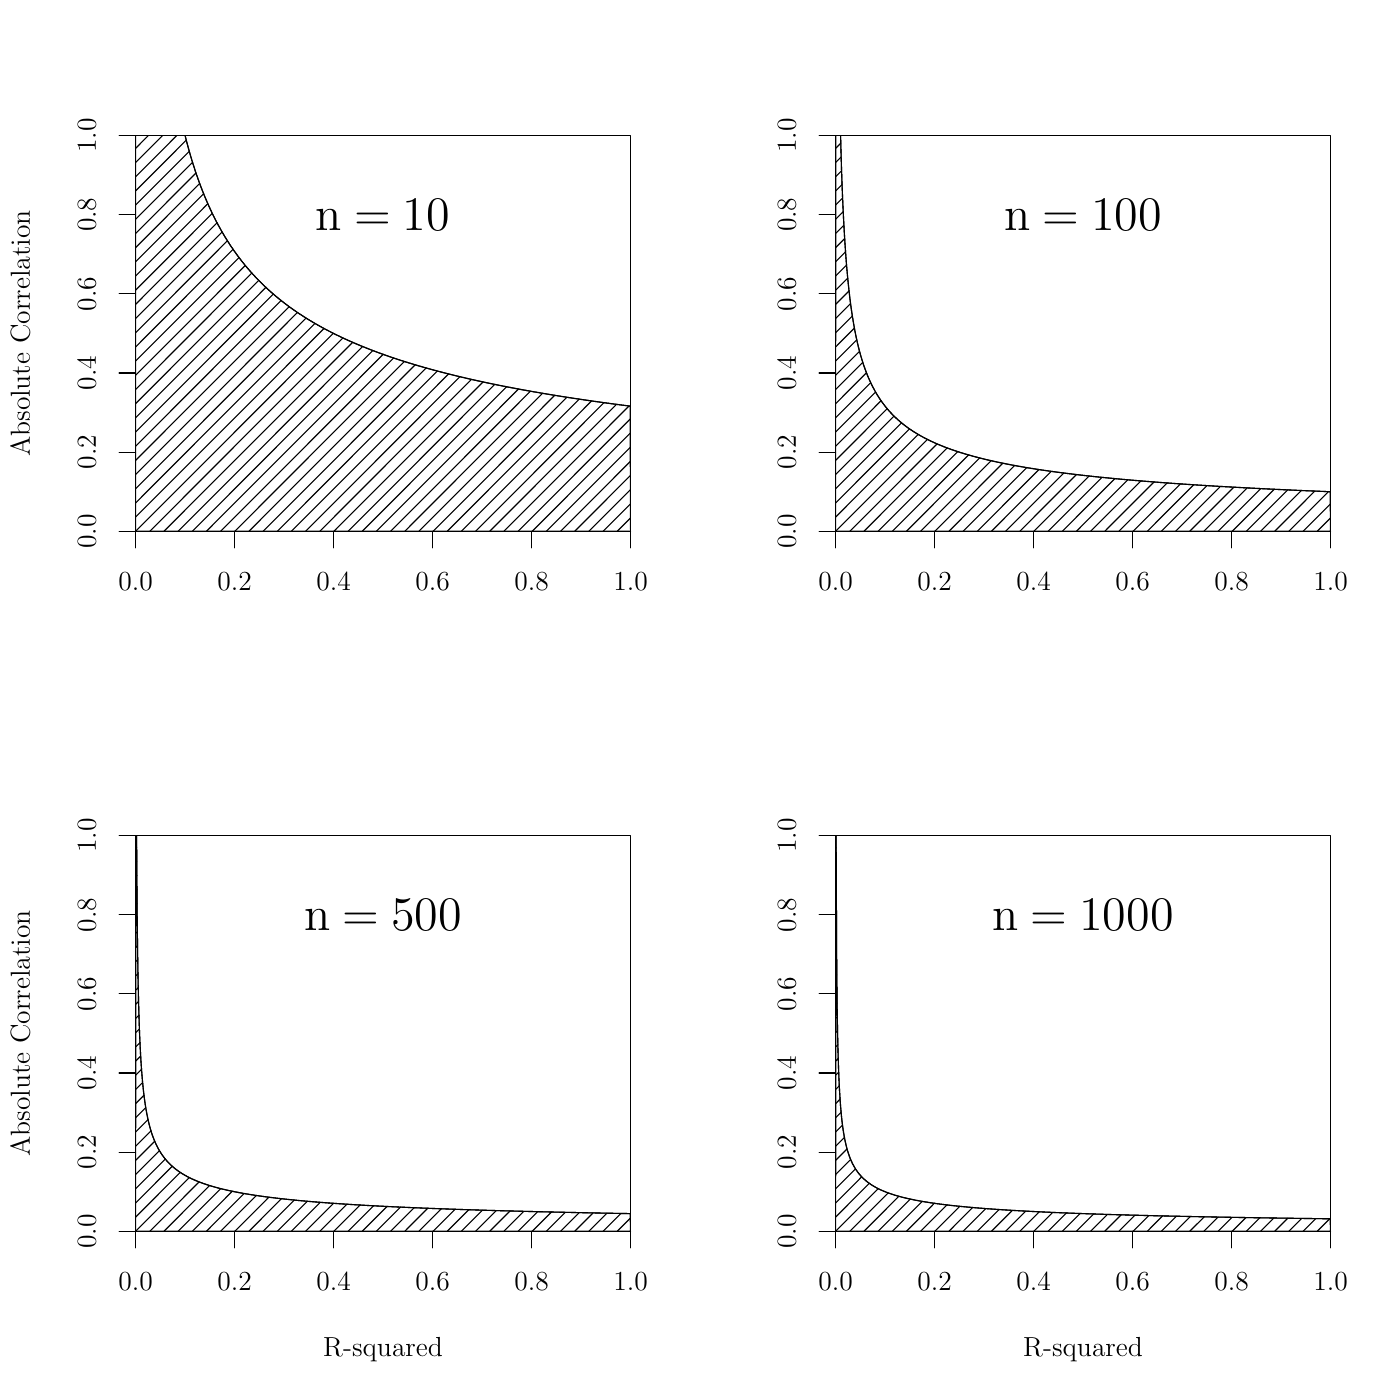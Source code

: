 % Created by tikzDevice version 0.6.2-92-0ad2792 on 2013-11-05 18:32:07
% !TEX encoding = UTF-8 Unicode
\documentclass[12pt]{article}
\nonstopmode

\usepackage{tikz}

\usepackage[active,tightpage,psfixbb]{preview}

\PreviewEnvironment{pgfpicture}

\setlength\PreviewBorder{0pt}

\newcommand{\SweaveOpts}[1]{}  % do not interfere with LaTeX
\newcommand{\SweaveInput}[1]{} % because they are not real TeX commands
\newcommand{\Sexpr}[1]{}       % will only be parsed by R


\usepackage{todonotes}
\usepackage[margin=1.2in]{geometry}
\usepackage{amssymb,amsmath,amsthm,graphicx}
\usepackage{enumerate}

\newtheorem{assump}{Assumption}[section]
\newtheorem{pro}{Proposition}[section]
\newtheorem{lem}{Lemma}[section]
\newtheorem{thm}{Theorem}[section]
\newtheorem{cor}{Corollary}[section]
\newtheorem{ineq}{Inequality}[section]
\newtheorem{defn}{Definition}[section]
\newtheorem{rem}{Remark}[section]
\newtheorem{ex}{Example}[section]
\theoremstyle{definition}
\newtheorem{alg}{Algorithm}[section]

\linespread{1.2}

\title{JMP Revisions Following Econometrica Comments}
\author{Francis J.\ DiTraglia}

\begin{document}

\begin{tikzpicture}[x=1pt,y=1pt]
\definecolor[named]{fillColor}{rgb}{1.00,1.00,1.00}
\path[use as bounding box,fill=fillColor,fill opacity=0.00] (0,0) rectangle (505.89,505.89);
\begin{scope}
\path[clip] ( 49.00,313.90) rectangle (227.85,456.89);
\definecolor[named]{drawColor}{rgb}{0.00,0.00,0.00}

\path[draw=drawColor,line width= 0.4pt,line join=round,line cap=round] ( 58.92,505.89) --
	( 59.02,504.97) --
	( 59.20,503.29) --
	( 59.38,501.65) --
	( 59.55,500.05) --
	( 59.73,498.50) --
	( 59.91,496.98) --
	( 60.09,495.49) --
	( 60.27,494.05) --
	( 60.45,492.63) --
	( 60.63,491.25) --
	( 60.81,489.90) --
	( 60.99,488.59) --
	( 61.16,487.30) --
	( 61.34,486.04) --
	( 61.52,484.80) --
	( 61.70,483.59) --
	( 61.88,482.41) --
	( 62.06,481.25) --
	( 62.24,480.12) --
	( 62.42,479.01) --
	( 62.60,477.92) --
	( 62.77,476.85) --
	( 62.95,475.80) --
	( 63.13,474.77) --
	( 63.31,473.76) --
	( 63.49,472.77) --
	( 63.67,471.80) --
	( 63.85,470.85) --
	( 64.03,469.91) --
	( 64.20,468.99) --
	( 64.38,468.09) --
	( 64.56,467.20) --
	( 64.74,466.32) --
	( 64.92,465.47) --
	( 65.10,464.62) --
	( 65.28,463.79) --
	( 65.46,462.97) --
	( 65.64,462.17) --
	( 65.81,461.38) --
	( 65.99,460.60) --
	( 66.17,459.84) --
	( 66.35,459.08) --
	( 66.53,458.34) --
	( 66.71,457.61) --
	( 66.89,456.89) --
	( 67.07,456.18) --
	( 67.25,455.48) --
	( 67.42,454.79) --
	( 67.60,454.11) --
	( 67.78,453.44) --
	( 67.96,452.78) --
	( 68.14,452.13) --
	( 68.32,451.49) --
	( 68.50,450.86) --
	( 68.68,450.23) --
	( 68.85,449.62) --
	( 69.03,449.01) --
	( 69.21,448.41) --
	( 69.39,447.82) --
	( 69.57,447.24) --
	( 69.75,446.66) --
	( 69.93,446.09) --
	( 70.11,445.53) --
	( 70.29,444.98) --
	( 70.46,444.43) --
	( 70.64,443.89) --
	( 70.82,443.35) --
	( 71.00,442.83) --
	( 71.18,442.31) --
	( 71.36,441.79) --
	( 71.54,441.28) --
	( 71.72,440.78) --
	( 71.90,440.28) --
	( 72.07,439.79) --
	( 72.25,439.31) --
	( 72.43,438.83) --
	( 72.61,438.35) --
	( 72.79,437.89) --
	( 72.97,437.42) --
	( 73.15,436.96) --
	( 73.33,436.51) --
	( 73.50,436.06) --
	( 73.68,435.62) --
	( 73.86,435.18) --
	( 74.04,434.75) --
	( 74.22,434.32) --
	( 74.40,433.89) --
	( 74.58,433.47) --
	( 74.76,433.06) --
	( 74.94,432.64) --
	( 75.11,432.24) --
	( 75.29,431.83) --
	( 75.47,431.43) --
	( 75.65,431.04) --
	( 75.83,430.65) --
	( 76.01,430.26) --
	( 76.19,429.88) --
	( 76.37,429.50) --
	( 76.54,429.12) --
	( 76.72,428.75) --
	( 76.90,428.38) --
	( 77.08,428.02) --
	( 77.26,427.65) --
	( 77.44,427.30) --
	( 77.62,426.94) --
	( 77.80,426.59) --
	( 77.98,426.24) --
	( 78.15,425.90) --
	( 78.33,425.55) --
	( 78.51,425.22) --
	( 78.69,424.88) --
	( 78.87,424.55) --
	( 79.05,424.22) --
	( 79.23,423.89) --
	( 79.41,423.57) --
	( 79.59,423.24) --
	( 79.76,422.93) --
	( 79.94,422.61) --
	( 80.12,422.30) --
	( 80.30,421.99) --
	( 80.48,421.68) --
	( 80.66,421.38) --
	( 80.84,421.07) --
	( 81.02,420.77) --
	( 81.19,420.48) --
	( 81.37,420.18) --
	( 81.55,419.89) --
	( 81.73,419.60) --
	( 81.91,419.31) --
	( 82.09,419.03) --
	( 82.27,418.74) --
	( 82.45,418.46) --
	( 82.63,418.18) --
	( 82.80,417.91) --
	( 82.98,417.63) --
	( 83.16,417.36) --
	( 83.34,417.09) --
	( 83.52,416.82) --
	( 83.70,416.56) --
	( 83.88,416.30) --
	( 84.06,416.03) --
	( 84.24,415.77) --
	( 84.41,415.52) --
	( 84.59,415.26) --
	( 84.77,415.01) --
	( 84.95,414.76) --
	( 85.13,414.51) --
	( 85.31,414.26) --
	( 85.49,414.01) --
	( 85.67,413.77) --
	( 85.84,413.52) --
	( 86.02,413.28) --
	( 86.20,413.04) --
	( 86.38,412.81) --
	( 86.56,412.57) --
	( 86.74,412.34) --
	( 86.92,412.10) --
	( 87.10,411.87) --
	( 87.28,411.64) --
	( 87.45,411.42) --
	( 87.63,411.19) --
	( 87.81,410.97) --
	( 87.99,410.74) --
	( 88.17,410.52) --
	( 88.35,410.30) --
	( 88.53,410.08) --
	( 88.71,409.87) --
	( 88.89,409.65) --
	( 89.06,409.44) --
	( 89.24,409.22) --
	( 89.42,409.01) --
	( 89.60,408.80) --
	( 89.78,408.60) --
	( 89.96,408.39) --
	( 90.14,408.18) --
	( 90.32,407.98) --
	( 90.49,407.78) --
	( 90.67,407.57) --
	( 90.85,407.37) --
	( 91.03,407.17) --
	( 91.21,406.98) --
	( 91.39,406.78) --
	( 91.57,406.58) --
	( 91.75,406.39) --
	( 91.93,406.20) --
	( 92.10,406.01) --
	( 92.28,405.82) --
	( 92.46,405.63) --
	( 92.64,405.44) --
	( 92.82,405.25) --
	( 93.00,405.07) --
	( 93.18,404.88) --
	( 93.36,404.70) --
	( 93.54,404.51) --
	( 93.71,404.33) --
	( 93.89,404.15) --
	( 94.07,403.97) --
	( 94.25,403.80) --
	( 94.43,403.62) --
	( 94.61,403.44) --
	( 94.79,403.27) --
	( 94.97,403.09) --
	( 95.14,402.92) --
	( 95.32,402.75) --
	( 95.50,402.58) --
	( 95.68,402.41) --
	( 95.86,402.24) --
	( 96.04,402.07) --
	( 96.22,401.90) --
	( 96.40,401.74) --
	( 96.58,401.57) --
	( 96.75,401.41) --
	( 96.93,401.24) --
	( 97.11,401.08) --
	( 97.29,400.92) --
	( 97.47,400.76) --
	( 97.65,400.60) --
	( 97.83,400.44) --
	( 98.01,400.28) --
	( 98.18,400.12) --
	( 98.36,399.97) --
	( 98.54,399.81) --
	( 98.72,399.66) --
	( 98.90,399.50) --
	( 99.08,399.35) --
	( 99.26,399.20) --
	( 99.44,399.05) --
	( 99.62,398.90) --
	( 99.79,398.75) --
	( 99.97,398.60) --
	(100.15,398.45) --
	(100.33,398.30) --
	(100.51,398.16) --
	(100.69,398.01) --
	(100.87,397.86) --
	(101.05,397.72) --
	(101.23,397.58) --
	(101.40,397.43) --
	(101.58,397.29) --
	(101.76,397.15) --
	(101.94,397.01) --
	(102.12,396.87) --
	(102.30,396.73) --
	(102.48,396.59) --
	(102.66,396.45) --
	(102.83,396.32) --
	(103.01,396.18) --
	(103.19,396.04) --
	(103.37,395.91) --
	(103.55,395.77) --
	(103.73,395.64) --
	(103.91,395.51) --
	(104.09,395.37) --
	(104.27,395.24) --
	(104.44,395.11) --
	(104.62,394.98) --
	(104.80,394.85) --
	(104.98,394.72) --
	(105.16,394.59) --
	(105.34,394.46) --
	(105.52,394.34) --
	(105.70,394.21) --
	(105.88,394.08) --
	(106.05,393.96) --
	(106.23,393.83) --
	(106.41,393.71) --
	(106.59,393.58) --
	(106.77,393.46) --
	(106.95,393.34) --
	(107.13,393.21) --
	(107.31,393.09) --
	(107.48,392.97) --
	(107.66,392.85) --
	(107.84,392.73) --
	(108.02,392.61) --
	(108.20,392.49) --
	(108.38,392.37) --
	(108.56,392.26) --
	(108.74,392.14) --
	(108.92,392.02) --
	(109.09,391.91) --
	(109.27,391.79) --
	(109.45,391.67) --
	(109.63,391.56) --
	(109.81,391.45) --
	(109.99,391.33) --
	(110.17,391.22) --
	(110.35,391.11) --
	(110.53,390.99) --
	(110.70,390.88) --
	(110.88,390.77) --
	(111.06,390.66) --
	(111.24,390.55) --
	(111.42,390.44) --
	(111.60,390.33) --
	(111.78,390.22) --
	(111.96,390.11) --
	(112.13,390.00) --
	(112.31,389.90) --
	(112.49,389.79) --
	(112.67,389.68) --
	(112.85,389.58) --
	(113.03,389.47) --
	(113.21,389.37) --
	(113.39,389.26) --
	(113.57,389.16) --
	(113.74,389.05) --
	(113.92,388.95) --
	(114.10,388.85) --
	(114.28,388.74) --
	(114.46,388.64) --
	(114.64,388.54) --
	(114.82,388.44) --
	(115.00,388.34) --
	(115.17,388.24) --
	(115.35,388.14) --
	(115.53,388.04) --
	(115.71,387.94) --
	(115.89,387.84) --
	(116.07,387.74) --
	(116.25,387.64) --
	(116.43,387.54) --
	(116.61,387.44) --
	(116.78,387.35) --
	(116.96,387.25) --
	(117.14,387.15) --
	(117.32,387.06) --
	(117.50,386.96) --
	(117.68,386.87) --
	(117.86,386.77) --
	(118.04,386.68) --
	(118.22,386.58) --
	(118.39,386.49) --
	(118.57,386.40) --
	(118.75,386.30) --
	(118.93,386.21) --
	(119.11,386.12) --
	(119.29,386.03) --
	(119.47,385.94) --
	(119.65,385.84) --
	(119.82,385.75) --
	(120.00,385.66) --
	(120.18,385.57) --
	(120.36,385.48) --
	(120.54,385.39) --
	(120.72,385.30) --
	(120.90,385.22) --
	(121.08,385.13) --
	(121.26,385.04) --
	(121.43,384.95) --
	(121.61,384.86) --
	(121.79,384.78) --
	(121.97,384.69) --
	(122.15,384.60) --
	(122.33,384.52) --
	(122.51,384.43) --
	(122.69,384.34) --
	(122.87,384.26) --
	(123.04,384.17) --
	(123.22,384.09) --
	(123.40,384.01) --
	(123.58,383.92) --
	(123.76,383.84) --
	(123.94,383.75) --
	(124.12,383.67) --
	(124.30,383.59) --
	(124.47,383.50) --
	(124.65,383.42) --
	(124.83,383.34) --
	(125.01,383.26) --
	(125.19,383.18) --
	(125.37,383.10) --
	(125.55,383.02) --
	(125.73,382.93) --
	(125.91,382.85) --
	(126.08,382.77) --
	(126.26,382.69) --
	(126.44,382.62) --
	(126.62,382.54) --
	(126.80,382.46) --
	(126.98,382.38) --
	(127.16,382.30) --
	(127.34,382.22) --
	(127.52,382.14) --
	(127.69,382.07) --
	(127.87,381.99) --
	(128.05,381.91) --
	(128.23,381.84) --
	(128.41,381.76) --
	(128.59,381.68) --
	(128.77,381.61) --
	(128.95,381.53) --
	(129.12,381.46) --
	(129.30,381.38) --
	(129.48,381.30) --
	(129.66,381.23) --
	(129.84,381.16) --
	(130.02,381.08) --
	(130.20,381.01) --
	(130.38,380.93) --
	(130.56,380.86) --
	(130.73,380.79) --
	(130.91,380.71) --
	(131.09,380.64) --
	(131.27,380.57) --
	(131.45,380.50) --
	(131.63,380.42) --
	(131.81,380.35) --
	(131.99,380.28) --
	(132.17,380.21) --
	(132.34,380.14) --
	(132.52,380.07) --
	(132.70,380.00) --
	(132.88,379.93) --
	(133.06,379.86) --
	(133.24,379.78) --
	(133.42,379.72) --
	(133.60,379.65) --
	(133.77,379.58) --
	(133.95,379.51) --
	(134.13,379.44) --
	(134.31,379.37) --
	(134.49,379.30) --
	(134.67,379.23) --
	(134.85,379.16) --
	(135.03,379.10) --
	(135.21,379.03) --
	(135.38,378.96) --
	(135.56,378.89) --
	(135.74,378.83) --
	(135.92,378.76) --
	(136.10,378.69) --
	(136.28,378.63) --
	(136.46,378.56) --
	(136.64,378.49) --
	(136.81,378.43) --
	(136.99,378.36) --
	(137.17,378.30) --
	(137.35,378.23) --
	(137.53,378.17) --
	(137.71,378.10) --
	(137.89,378.04) --
	(138.07,377.97) --
	(138.25,377.91) --
	(138.42,377.85) --
	(138.60,377.78) --
	(138.78,377.72) --
	(138.96,377.65) --
	(139.14,377.59) --
	(139.32,377.53) --
	(139.50,377.47) --
	(139.68,377.40) --
	(139.86,377.34) --
	(140.03,377.28) --
	(140.21,377.22) --
	(140.39,377.15) --
	(140.57,377.09) --
	(140.75,377.03) --
	(140.93,376.97) --
	(141.11,376.91) --
	(141.29,376.85) --
	(141.46,376.79) --
	(141.64,376.72) --
	(141.82,376.66) --
	(142.00,376.60) --
	(142.18,376.54) --
	(142.36,376.48) --
	(142.54,376.42) --
	(142.72,376.36) --
	(142.90,376.30) --
	(143.07,376.25) --
	(143.25,376.19) --
	(143.43,376.13) --
	(143.61,376.07) --
	(143.79,376.01) --
	(143.97,375.95) --
	(144.15,375.89) --
	(144.33,375.83) --
	(144.51,375.78) --
	(144.68,375.72) --
	(144.86,375.66) --
	(145.04,375.60) --
	(145.22,375.55) --
	(145.40,375.49) --
	(145.58,375.43) --
	(145.76,375.37) --
	(145.94,375.32) --
	(146.11,375.26) --
	(146.29,375.21) --
	(146.47,375.15) --
	(146.65,375.09) --
	(146.83,375.04) --
	(147.01,374.98) --
	(147.19,374.93) --
	(147.37,374.87) --
	(147.55,374.81) --
	(147.72,374.76) --
	(147.90,374.70) --
	(148.08,374.65) --
	(148.26,374.59) --
	(148.44,374.54) --
	(148.62,374.49) --
	(148.80,374.43) --
	(148.98,374.38) --
	(149.16,374.32) --
	(149.33,374.27) --
	(149.51,374.22) --
	(149.69,374.16) --
	(149.87,374.11) --
	(150.05,374.06) --
	(150.23,374.00) --
	(150.41,373.95) --
	(150.59,373.90) --
	(150.76,373.84) --
	(150.94,373.79) --
	(151.12,373.74) --
	(151.30,373.69) --
	(151.48,373.63) --
	(151.66,373.58) --
	(151.84,373.53) --
	(152.02,373.48) --
	(152.20,373.43) --
	(152.37,373.37) --
	(152.55,373.32) --
	(152.73,373.27) --
	(152.91,373.22) --
	(153.09,373.17) --
	(153.27,373.12) --
	(153.45,373.07) --
	(153.63,373.02) --
	(153.80,372.97) --
	(153.98,372.92) --
	(154.16,372.87) --
	(154.34,372.82) --
	(154.52,372.77) --
	(154.70,372.72) --
	(154.88,372.67) --
	(155.06,372.62) --
	(155.24,372.57) --
	(155.41,372.52) --
	(155.59,372.47) --
	(155.77,372.42) --
	(155.95,372.37) --
	(156.13,372.32) --
	(156.31,372.27) --
	(156.49,372.23) --
	(156.67,372.18) --
	(156.85,372.13) --
	(157.02,372.08) --
	(157.20,372.03) --
	(157.38,371.98) --
	(157.56,371.94) --
	(157.74,371.89) --
	(157.92,371.84) --
	(158.10,371.79) --
	(158.28,371.75) --
	(158.45,371.70) --
	(158.63,371.65) --
	(158.81,371.60) --
	(158.99,371.56) --
	(159.17,371.51) --
	(159.35,371.46) --
	(159.53,371.42) --
	(159.71,371.37) --
	(159.89,371.33) --
	(160.06,371.28) --
	(160.24,371.23) --
	(160.42,371.19) --
	(160.60,371.14) --
	(160.78,371.09) --
	(160.96,371.05) --
	(161.14,371.00) --
	(161.32,370.96) --
	(161.50,370.91) --
	(161.67,370.87) --
	(161.85,370.82) --
	(162.03,370.78) --
	(162.21,370.73) --
	(162.39,370.69) --
	(162.57,370.64) --
	(162.75,370.60) --
	(162.93,370.55) --
	(163.10,370.51) --
	(163.28,370.46) --
	(163.46,370.42) --
	(163.64,370.38) --
	(163.82,370.33) --
	(164.00,370.29) --
	(164.18,370.24) --
	(164.36,370.20) --
	(164.54,370.16) --
	(164.71,370.11) --
	(164.89,370.07) --
	(165.07,370.03) --
	(165.25,369.98) --
	(165.43,369.94) --
	(165.61,369.90) --
	(165.79,369.86) --
	(165.97,369.81) --
	(166.15,369.77) --
	(166.32,369.73) --
	(166.50,369.68) --
	(166.68,369.64) --
	(166.86,369.60) --
	(167.04,369.56) --
	(167.22,369.52) --
	(167.40,369.47) --
	(167.58,369.43) --
	(167.75,369.39) --
	(167.93,369.35) --
	(168.11,369.31) --
	(168.29,369.26) --
	(168.47,369.22) --
	(168.65,369.18) --
	(168.83,369.14) --
	(169.01,369.10) --
	(169.19,369.06) --
	(169.36,369.02) --
	(169.54,368.98) --
	(169.72,368.94) --
	(169.90,368.90) --
	(170.08,368.85) --
	(170.26,368.81) --
	(170.44,368.77) --
	(170.62,368.73) --
	(170.80,368.69) --
	(170.97,368.65) --
	(171.15,368.61) --
	(171.33,368.57) --
	(171.51,368.53) --
	(171.69,368.49) --
	(171.87,368.45) --
	(172.05,368.41) --
	(172.23,368.37) --
	(172.40,368.33) --
	(172.58,368.29) --
	(172.76,368.26) --
	(172.94,368.22) --
	(173.12,368.18) --
	(173.30,368.14) --
	(173.48,368.10) --
	(173.66,368.06) --
	(173.84,368.02) --
	(174.01,367.98) --
	(174.19,367.94) --
	(174.37,367.91) --
	(174.55,367.87) --
	(174.73,367.83) --
	(174.91,367.79) --
	(175.09,367.75) --
	(175.27,367.71) --
	(175.44,367.68) --
	(175.62,367.64) --
	(175.80,367.60) --
	(175.98,367.56) --
	(176.16,367.52) --
	(176.34,367.49) --
	(176.52,367.45) --
	(176.70,367.41) --
	(176.88,367.37) --
	(177.05,367.34) --
	(177.23,367.30) --
	(177.41,367.26) --
	(177.59,367.23) --
	(177.77,367.19) --
	(177.95,367.15) --
	(178.13,367.11) --
	(178.31,367.08) --
	(178.49,367.04) --
	(178.66,367.00) --
	(178.84,366.97) --
	(179.02,366.93) --
	(179.20,366.89) --
	(179.38,366.86) --
	(179.56,366.82) --
	(179.74,366.79) --
	(179.92,366.75) --
	(180.09,366.71) --
	(180.27,366.68) --
	(180.45,366.64) --
	(180.63,366.61) --
	(180.81,366.57) --
	(180.99,366.53) --
	(181.17,366.50) --
	(181.35,366.46) --
	(181.53,366.43) --
	(181.70,366.39) --
	(181.88,366.36) --
	(182.06,366.32) --
	(182.24,366.29) --
	(182.42,366.25) --
	(182.60,366.22) --
	(182.78,366.18) --
	(182.96,366.15) --
	(183.14,366.11) --
	(183.31,366.08) --
	(183.49,366.04) --
	(183.67,366.01) --
	(183.85,365.97) --
	(184.03,365.94) --
	(184.21,365.90) --
	(184.39,365.87) --
	(184.57,365.84) --
	(184.74,365.80) --
	(184.92,365.77) --
	(185.10,365.73) --
	(185.28,365.70) --
	(185.46,365.66) --
	(185.64,365.63) --
	(185.82,365.60) --
	(186.00,365.56) --
	(186.18,365.53) --
	(186.35,365.50) --
	(186.53,365.46) --
	(186.71,365.43) --
	(186.89,365.40) --
	(187.07,365.36) --
	(187.25,365.33) --
	(187.43,365.30) --
	(187.61,365.26) --
	(187.79,365.23) --
	(187.96,365.20) --
	(188.14,365.16) --
	(188.32,365.13) --
	(188.50,365.10) --
	(188.68,365.06) --
	(188.86,365.03) --
	(189.04,365.00) --
	(189.22,364.97) --
	(189.39,364.93) --
	(189.57,364.90) --
	(189.75,364.87) --
	(189.93,364.84) --
	(190.11,364.80) --
	(190.29,364.77) --
	(190.47,364.74) --
	(190.65,364.71) --
	(190.83,364.68) --
	(191.00,364.64) --
	(191.18,364.61) --
	(191.36,364.58) --
	(191.54,364.55) --
	(191.72,364.52) --
	(191.90,364.49) --
	(192.08,364.45) --
	(192.26,364.42) --
	(192.43,364.39) --
	(192.61,364.36) --
	(192.79,364.33) --
	(192.97,364.30) --
	(193.15,364.27) --
	(193.33,364.23) --
	(193.51,364.20) --
	(193.69,364.17) --
	(193.87,364.14) --
	(194.04,364.11) --
	(194.22,364.08) --
	(194.40,364.05) --
	(194.58,364.02) --
	(194.76,363.99) --
	(194.94,363.96) --
	(195.12,363.92) --
	(195.30,363.89) --
	(195.48,363.86) --
	(195.65,363.83) --
	(195.83,363.80) --
	(196.01,363.77) --
	(196.19,363.74) --
	(196.37,363.71) --
	(196.55,363.68) --
	(196.73,363.65) --
	(196.91,363.62) --
	(197.08,363.59) --
	(197.26,363.56) --
	(197.44,363.53) --
	(197.62,363.50) --
	(197.80,363.47) --
	(197.98,363.44) --
	(198.16,363.41) --
	(198.34,363.38) --
	(198.52,363.35) --
	(198.69,363.32) --
	(198.87,363.29) --
	(199.05,363.26) --
	(199.23,363.24) --
	(199.41,363.21) --
	(199.59,363.18) --
	(199.77,363.15) --
	(199.95,363.12) --
	(200.13,363.09) --
	(200.30,363.06) --
	(200.48,363.03) --
	(200.66,363.00) --
	(200.84,362.97) --
	(201.02,362.94) --
	(201.20,362.92) --
	(201.38,362.89) --
	(201.56,362.86) --
	(201.73,362.83) --
	(201.91,362.80) --
	(202.09,362.77) --
	(202.27,362.74) --
	(202.45,362.72) --
	(202.63,362.69) --
	(202.81,362.66) --
	(202.99,362.63) --
	(203.17,362.60) --
	(203.34,362.57) --
	(203.52,362.55) --
	(203.70,362.52) --
	(203.88,362.49) --
	(204.06,362.46) --
	(204.24,362.43) --
	(204.42,362.41) --
	(204.60,362.38) --
	(204.78,362.35) --
	(204.95,362.32) --
	(205.13,362.29) --
	(205.31,362.27) --
	(205.49,362.24) --
	(205.67,362.21) --
	(205.85,362.18) --
	(206.03,362.16) --
	(206.21,362.13) --
	(206.38,362.10) --
	(206.56,362.07) --
	(206.74,362.05) --
	(206.92,362.02) --
	(207.10,361.99) --
	(207.28,361.96) --
	(207.46,361.94) --
	(207.64,361.91) --
	(207.82,361.88) --
	(207.99,361.86) --
	(208.17,361.83) --
	(208.35,361.80) --
	(208.53,361.78) --
	(208.71,361.75) --
	(208.89,361.72) --
	(209.07,361.70) --
	(209.25,361.67) --
	(209.43,361.64) --
	(209.60,361.62) --
	(209.78,361.59) --
	(209.96,361.56) --
	(210.14,361.54) --
	(210.32,361.51) --
	(210.50,361.48) --
	(210.68,361.46) --
	(210.86,361.43) --
	(211.03,361.40) --
	(211.21,361.38) --
	(211.39,361.35) --
	(211.57,361.33) --
	(211.75,361.30) --
	(211.93,361.27) --
	(212.11,361.25) --
	(212.29,361.22) --
	(212.47,361.20) --
	(212.64,361.17) --
	(212.82,361.14) --
	(213.00,361.12) --
	(213.18,361.09) --
	(213.36,361.07) --
	(213.54,361.04) --
	(213.72,361.02) --
	(213.90,360.99) --
	(214.07,360.96) --
	(214.25,360.94) --
	(214.43,360.91) --
	(214.61,360.89) --
	(214.79,360.86) --
	(214.97,360.84) --
	(215.15,360.81) --
	(215.33,360.79) --
	(215.51,360.76) --
	(215.68,360.74) --
	(215.86,360.71) --
	(216.04,360.69) --
	(216.22,360.66) --
	(216.40,360.64) --
	(216.58,360.61) --
	(216.76,360.59) --
	(216.94,360.56) --
	(217.12,360.54) --
	(217.29,360.51) --
	(217.47,360.49) --
	(217.65,360.46) --
	(217.83,360.44) --
	(218.01,360.41) --
	(218.19,360.39) --
	(218.37,360.36) --
	(218.55,360.34) --
	(218.72,360.32) --
	(218.90,360.29) --
	(219.08,360.27) --
	(219.26,360.24) --
	(219.44,360.22) --
	(219.62,360.19) --
	(219.80,360.17) --
	(219.98,360.15) --
	(220.16,360.12) --
	(220.33,360.10) --
	(220.51,360.07) --
	(220.69,360.05) --
	(220.87,360.02) --
	(221.05,360.00) --
	(221.23,359.98) --
	(221.41,359.95) --
	(221.59,359.93) --
	(221.77,359.91) --
	(221.94,359.88) --
	(222.12,359.86) --
	(222.30,359.83) --
	(222.48,359.81) --
	(222.66,359.79) --
	(222.84,359.76) --
	(223.02,359.74) --
	(223.20,359.72) --
	(223.37,359.69) --
	(223.55,359.67) --
	(223.73,359.65) --
	(223.91,359.62) --
	(224.09,359.60) --
	(224.27,359.58) --
	(224.45,359.55) --
	(224.63,359.53) --
	(224.81,359.51) --
	(224.98,359.48) --
	(225.16,359.46) --
	(225.34,359.44) --
	(225.52,359.41) --
	(225.70,359.39) --
	(225.88,359.37) --
	(226.06,359.34) --
	(226.24,359.32) --
	(226.42,359.30) --
	(226.59,359.28) --
	(226.77,359.25) --
	(226.95,359.23) --
	(227.13,359.21) --
	(227.31,359.18) --
	(227.49,359.16) --
	(227.67,359.14);
\end{scope}
\begin{scope}
\path[clip] (  0.00,  0.00) rectangle (505.89,505.89);
\definecolor[named]{drawColor}{rgb}{0.00,0.00,0.00}

\path[draw=drawColor,line width= 0.4pt,line join=round,line cap=round] ( 49.00,313.90) -- (227.85,313.90);

\path[draw=drawColor,line width= 0.4pt,line join=round,line cap=round] ( 49.00,313.90) -- ( 49.00,307.92);

\path[draw=drawColor,line width= 0.4pt,line join=round,line cap=round] ( 84.77,313.90) -- ( 84.77,307.92);

\path[draw=drawColor,line width= 0.4pt,line join=round,line cap=round] (120.54,313.90) -- (120.54,307.92);

\path[draw=drawColor,line width= 0.4pt,line join=round,line cap=round] (156.31,313.90) -- (156.31,307.92);

\path[draw=drawColor,line width= 0.4pt,line join=round,line cap=round] (192.08,313.90) -- (192.08,307.92);

\path[draw=drawColor,line width= 0.4pt,line join=round,line cap=round] (227.85,313.90) -- (227.85,307.92);

\node[text=drawColor,anchor=base,inner sep=0pt, outer sep=0pt, scale=  0.83] at ( 49.00,292.39) {0.0};

\node[text=drawColor,anchor=base,inner sep=0pt, outer sep=0pt, scale=  0.83] at ( 84.77,292.39) {0.2};

\node[text=drawColor,anchor=base,inner sep=0pt, outer sep=0pt, scale=  0.83] at (120.54,292.39) {0.4};

\node[text=drawColor,anchor=base,inner sep=0pt, outer sep=0pt, scale=  0.83] at (156.31,292.39) {0.6};

\node[text=drawColor,anchor=base,inner sep=0pt, outer sep=0pt, scale=  0.83] at (192.08,292.39) {0.8};

\node[text=drawColor,anchor=base,inner sep=0pt, outer sep=0pt, scale=  0.83] at (227.85,292.39) {1.0};

\path[draw=drawColor,line width= 0.4pt,line join=round,line cap=round] ( 49.00,313.90) -- ( 49.00,456.89);

\path[draw=drawColor,line width= 0.4pt,line join=round,line cap=round] ( 49.00,313.90) -- ( 43.03,313.90);

\path[draw=drawColor,line width= 0.4pt,line join=round,line cap=round] ( 49.00,342.50) -- ( 43.03,342.50);

\path[draw=drawColor,line width= 0.4pt,line join=round,line cap=round] ( 49.00,371.09) -- ( 43.03,371.09);

\path[draw=drawColor,line width= 0.4pt,line join=round,line cap=round] ( 49.00,399.69) -- ( 43.03,399.69);

\path[draw=drawColor,line width= 0.4pt,line join=round,line cap=round] ( 49.00,428.29) -- ( 43.03,428.29);

\path[draw=drawColor,line width= 0.4pt,line join=round,line cap=round] ( 49.00,456.89) -- ( 43.03,456.89);

\node[text=drawColor,rotate= 90.00,anchor=base,inner sep=0pt, outer sep=0pt, scale=  0.83] at ( 34.66,313.90) {0.0};

\node[text=drawColor,rotate= 90.00,anchor=base,inner sep=0pt, outer sep=0pt, scale=  0.83] at ( 34.66,342.50) {0.2};

\node[text=drawColor,rotate= 90.00,anchor=base,inner sep=0pt, outer sep=0pt, scale=  0.83] at ( 34.66,371.09) {0.4};

\node[text=drawColor,rotate= 90.00,anchor=base,inner sep=0pt, outer sep=0pt, scale=  0.83] at ( 34.66,399.69) {0.6};

\node[text=drawColor,rotate= 90.00,anchor=base,inner sep=0pt, outer sep=0pt, scale=  0.83] at ( 34.66,428.29) {0.8};

\node[text=drawColor,rotate= 90.00,anchor=base,inner sep=0pt, outer sep=0pt, scale=  0.83] at ( 34.66,456.89) {1.0};

\path[draw=drawColor,line width= 0.4pt,line join=round,line cap=round] ( 49.00,313.90) --
	(227.85,313.90) --
	(227.85,456.89) --
	( 49.00,456.89) --
	( 49.00,313.90);
\end{scope}
\begin{scope}
\path[clip] (  0.00,252.94) rectangle (252.94,505.89);
\definecolor[named]{drawColor}{rgb}{0.00,0.00,0.00}

\node[text=drawColor,rotate= 90.00,anchor=base,inner sep=0pt, outer sep=0pt, scale=  0.83] at ( 10.76,385.39) {Absolute Correlation};
\end{scope}
\begin{scope}
\path[clip] ( 49.00,313.90) rectangle (227.85,456.89);
\definecolor[named]{drawColor}{rgb}{0.00,0.00,0.00}

\path[draw=drawColor,line width= 0.4pt,line join=round,line cap=round] ( 49.03,503.55) -- ( 51.36,505.89);

\path[draw=drawColor,line width= 0.4pt,line join=round,line cap=round] ( 49.03,498.42) -- ( 56.48,505.89);

\path[draw=drawColor,line width= 0.4pt,line join=round,line cap=round] ( 49.03,493.30) -- ( 59.18,503.47);

\path[draw=drawColor,line width= 0.4pt,line join=round,line cap=round] ( 49.02,488.17) -- ( 59.69,498.86);

\path[draw=drawColor,line width= 0.4pt,line join=round,line cap=round] ( 49.02,483.05) -- ( 60.24,494.28);

\path[draw=drawColor,line width= 0.4pt,line join=round,line cap=round] ( 49.02,477.92) -- ( 60.83,489.74);

\path[draw=drawColor,line width= 0.4pt,line join=round,line cap=round] ( 49.02,472.80) -- ( 61.46,485.25);

\path[draw=drawColor,line width= 0.4pt,line join=round,line cap=round] ( 49.02,467.67) -- ( 62.13,480.80);

\path[draw=drawColor,line width= 0.4pt,line join=round,line cap=round] ( 49.02,462.54) -- ( 62.85,476.39);

\path[draw=drawColor,line width= 0.4pt,line join=round,line cap=round] ( 49.02,457.42) -- ( 63.62,472.04);

\path[draw=drawColor,line width= 0.4pt,line join=round,line cap=round] ( 49.02,452.29) -- ( 64.45,467.75);

\path[draw=drawColor,line width= 0.4pt,line join=round,line cap=round] ( 49.02,447.17) -- ( 65.34,463.51);

\path[draw=drawColor,line width= 0.4pt,line join=round,line cap=round] ( 49.02,442.04) -- ( 66.29,459.34);

\path[draw=drawColor,line width= 0.4pt,line join=round,line cap=round] ( 49.02,436.92) -- ( 67.31,455.23);

\path[draw=drawColor,line width= 0.4pt,line join=round,line cap=round] ( 49.02,431.79) -- ( 68.40,451.20);

\path[draw=drawColor,line width= 0.4pt,line join=round,line cap=round] ( 49.02,426.67) -- ( 69.57,447.24);

\path[draw=drawColor,line width= 0.4pt,line join=round,line cap=round] ( 49.02,421.54) -- ( 70.82,443.37);

\path[draw=drawColor,line width= 0.4pt,line join=round,line cap=round] ( 49.02,416.41) -- ( 72.15,439.58);

\path[draw=drawColor,line width= 0.4pt,line join=round,line cap=round] ( 49.02,411.29) -- ( 73.58,435.88);

\path[draw=drawColor,line width= 0.4pt,line join=round,line cap=round] ( 49.01,406.16) -- ( 75.10,432.28);

\path[draw=drawColor,line width= 0.4pt,line join=round,line cap=round] ( 49.01,401.04) -- ( 76.71,428.77);

\path[draw=drawColor,line width= 0.4pt,line join=round,line cap=round] ( 49.01,395.91) -- ( 78.43,425.37);

\path[draw=drawColor,line width= 0.4pt,line join=round,line cap=round] ( 49.01,390.79) -- ( 80.25,422.07);

\path[draw=drawColor,line width= 0.4pt,line join=round,line cap=round] ( 49.01,385.66) -- ( 82.18,418.88);

\path[draw=drawColor,line width= 0.4pt,line join=round,line cap=round] ( 49.01,380.53) -- ( 84.22,415.79);

\path[draw=drawColor,line width= 0.4pt,line join=round,line cap=round] ( 49.01,375.41) -- ( 86.37,412.82);

\path[draw=drawColor,line width= 0.4pt,line join=round,line cap=round] ( 49.01,370.28) -- ( 88.63,409.96);

\path[draw=drawColor,line width= 0.4pt,line join=round,line cap=round] ( 49.01,365.16) -- ( 91.00,407.21);

\path[draw=drawColor,line width= 0.4pt,line join=round,line cap=round] ( 49.01,360.03) -- ( 93.48,404.57);

\path[draw=drawColor,line width= 0.4pt,line join=round,line cap=round] ( 49.01,354.91) -- ( 96.08,402.04);

\path[draw=drawColor,line width= 0.4pt,line join=round,line cap=round] ( 49.01,349.78) -- ( 98.77,399.61);

\path[draw=drawColor,line width= 0.4pt,line join=round,line cap=round] ( 49.01,344.65) -- (101.58,397.30);

\path[draw=drawColor,line width= 0.4pt,line join=round,line cap=round] ( 49.01,339.53) -- (104.49,395.08);

\path[draw=drawColor,line width= 0.4pt,line join=round,line cap=round] ( 49.01,334.40) -- (107.49,392.97);

\path[draw=drawColor,line width= 0.4pt,line join=round,line cap=round] ( 49.01,329.28) -- (110.60,390.95);

\path[draw=drawColor,line width= 0.4pt,line join=round,line cap=round] ( 49.00,324.15) -- (113.79,389.02);

\path[draw=drawColor,line width= 0.4pt,line join=round,line cap=round] ( 49.00,319.03) -- (117.08,387.19);

\path[draw=drawColor,line width= 0.4pt,line join=round,line cap=round] ( 49.00,313.90) -- (120.45,385.44);

\path[draw=drawColor,line width= 0.4pt,line join=round,line cap=round] ( 54.12,313.90) -- (123.90,383.77);

\path[draw=drawColor,line width= 0.4pt,line join=round,line cap=round] ( 59.24,313.90) -- (127.43,382.18);

\path[draw=drawColor,line width= 0.4pt,line join=round,line cap=round] ( 64.36,313.90) -- (131.03,380.66);

\path[draw=drawColor,line width= 0.4pt,line join=round,line cap=round] ( 69.48,313.90) -- (134.71,379.22);

\path[draw=drawColor,line width= 0.4pt,line join=round,line cap=round] ( 74.59,313.90) -- (138.45,377.84);

\path[draw=drawColor,line width= 0.4pt,line join=round,line cap=round] ( 79.71,313.90) -- (142.25,376.52);

\path[draw=drawColor,line width= 0.4pt,line join=round,line cap=round] ( 84.83,313.90) -- (146.11,375.26);

\path[draw=drawColor,line width= 0.4pt,line join=round,line cap=round] ( 89.95,313.90) -- (150.03,374.06);

\path[draw=drawColor,line width= 0.4pt,line join=round,line cap=round] ( 95.07,313.90) -- (154.00,372.91);

\path[draw=drawColor,line width= 0.4pt,line join=round,line cap=round] (100.19,313.90) -- (158.02,371.81);

\path[draw=drawColor,line width= 0.4pt,line join=round,line cap=round] (105.30,313.90) -- (162.09,370.76);

\path[draw=drawColor,line width= 0.4pt,line join=round,line cap=round] (110.42,313.90) -- (166.20,369.76);

\path[draw=drawColor,line width= 0.4pt,line join=round,line cap=round] (115.54,313.90) -- (170.36,368.79);

\path[draw=drawColor,line width= 0.4pt,line join=round,line cap=round] (120.66,313.90) -- (174.55,367.87);

\path[draw=drawColor,line width= 0.4pt,line join=round,line cap=round] (125.78,313.90) -- (178.78,366.98);

\path[draw=drawColor,line width= 0.4pt,line join=round,line cap=round] (130.89,313.90) -- (183.05,366.13);

\path[draw=drawColor,line width= 0.4pt,line join=round,line cap=round] (136.01,313.90) -- (187.35,365.31);

\path[draw=drawColor,line width= 0.4pt,line join=round,line cap=round] (141.13,313.90) -- (191.69,364.52);

\path[draw=drawColor,line width= 0.4pt,line join=round,line cap=round] (146.25,313.90) -- (196.05,363.77);

\path[draw=drawColor,line width= 0.4pt,line join=round,line cap=round] (151.37,313.90) -- (200.44,363.04);

\path[draw=drawColor,line width= 0.4pt,line join=round,line cap=round] (156.49,313.90) -- (204.86,362.34);

\path[draw=drawColor,line width= 0.4pt,line join=round,line cap=round] (161.60,313.90) -- (209.30,361.66);

\path[draw=drawColor,line width= 0.4pt,line join=round,line cap=round] (166.72,313.90) -- (213.77,361.01);

\path[draw=drawColor,line width= 0.4pt,line join=round,line cap=round] (171.84,313.90) -- (218.26,360.38);

\path[draw=drawColor,line width= 0.4pt,line join=round,line cap=round] (176.96,313.90) -- (222.77,359.77);

\path[draw=drawColor,line width= 0.4pt,line join=round,line cap=round] (182.08,313.90) -- (227.30,359.19);

\path[draw=drawColor,line width= 0.4pt,line join=round,line cap=round] (187.19,313.90) -- (227.69,354.44);

\path[draw=drawColor,line width= 0.4pt,line join=round,line cap=round] (192.31,313.90) -- (227.71,349.34);

\path[draw=drawColor,line width= 0.4pt,line join=round,line cap=round] (197.43,313.90) -- (227.73,344.24);

\path[draw=drawColor,line width= 0.4pt,line join=round,line cap=round] (202.55,313.90) -- (227.75,339.13);

\path[draw=drawColor,line width= 0.4pt,line join=round,line cap=round] (207.67,313.90) -- (227.77,334.03);

\path[draw=drawColor,line width= 0.4pt,line join=round,line cap=round] (212.79,313.90) -- (227.79,328.92);

\path[draw=drawColor,line width= 0.4pt,line join=round,line cap=round] (217.90,313.90) -- (227.81,323.82);

\path[draw=drawColor,line width= 0.4pt,line join=round,line cap=round] (223.02,313.90) -- (227.83,318.71);

\path[draw=drawColor,line width= 0.4pt,line join=round,line cap=round] ( 49.00,313.90) --
	( 49.03,505.89);

\path[draw=drawColor,line width= 0.4pt,line join=round,line cap=round] ( 58.92,505.89) --
	( 59.02,504.97) --
	( 59.20,503.29) --
	( 59.38,501.65) --
	( 59.55,500.05) --
	( 59.73,498.50) --
	( 59.91,496.98) --
	( 60.09,495.49) --
	( 60.27,494.05) --
	( 60.45,492.63) --
	( 60.63,491.25) --
	( 60.81,489.90) --
	( 60.99,488.59) --
	( 61.16,487.30) --
	( 61.34,486.04) --
	( 61.52,484.80) --
	( 61.70,483.59) --
	( 61.88,482.41) --
	( 62.06,481.25) --
	( 62.24,480.12) --
	( 62.42,479.01) --
	( 62.60,477.92) --
	( 62.77,476.85) --
	( 62.95,475.80) --
	( 63.13,474.77) --
	( 63.31,473.76) --
	( 63.49,472.77) --
	( 63.67,471.80) --
	( 63.85,470.85) --
	( 64.03,469.91) --
	( 64.20,468.99) --
	( 64.38,468.09) --
	( 64.56,467.20) --
	( 64.74,466.32) --
	( 64.92,465.47) --
	( 65.10,464.62) --
	( 65.28,463.79) --
	( 65.46,462.97) --
	( 65.64,462.17) --
	( 65.81,461.38) --
	( 65.99,460.60) --
	( 66.17,459.84) --
	( 66.35,459.08) --
	( 66.53,458.34) --
	( 66.71,457.61) --
	( 66.89,456.89) --
	( 67.07,456.18) --
	( 67.25,455.48) --
	( 67.42,454.79) --
	( 67.60,454.11) --
	( 67.78,453.44) --
	( 67.96,452.78) --
	( 68.14,452.13) --
	( 68.32,451.49) --
	( 68.50,450.86) --
	( 68.68,450.23) --
	( 68.85,449.62) --
	( 69.03,449.01) --
	( 69.21,448.41) --
	( 69.39,447.82) --
	( 69.57,447.24) --
	( 69.75,446.66) --
	( 69.93,446.09) --
	( 70.11,445.53) --
	( 70.29,444.98) --
	( 70.46,444.43) --
	( 70.64,443.89) --
	( 70.82,443.35) --
	( 71.00,442.83) --
	( 71.18,442.31) --
	( 71.36,441.79) --
	( 71.54,441.28) --
	( 71.72,440.78) --
	( 71.90,440.28) --
	( 72.07,439.79) --
	( 72.25,439.31) --
	( 72.43,438.83) --
	( 72.61,438.35) --
	( 72.79,437.89) --
	( 72.97,437.42) --
	( 73.15,436.96) --
	( 73.33,436.51) --
	( 73.50,436.06) --
	( 73.68,435.62) --
	( 73.86,435.18) --
	( 74.04,434.75) --
	( 74.22,434.32) --
	( 74.40,433.89) --
	( 74.58,433.47) --
	( 74.76,433.06) --
	( 74.94,432.64) --
	( 75.11,432.24) --
	( 75.29,431.83) --
	( 75.47,431.43) --
	( 75.65,431.04) --
	( 75.83,430.65) --
	( 76.01,430.26) --
	( 76.19,429.88) --
	( 76.37,429.50) --
	( 76.54,429.12) --
	( 76.72,428.75) --
	( 76.90,428.38) --
	( 77.08,428.02) --
	( 77.26,427.65) --
	( 77.44,427.30) --
	( 77.62,426.94) --
	( 77.80,426.59) --
	( 77.98,426.24) --
	( 78.15,425.90) --
	( 78.33,425.55) --
	( 78.51,425.22) --
	( 78.69,424.88) --
	( 78.87,424.55) --
	( 79.05,424.22) --
	( 79.23,423.89) --
	( 79.41,423.57) --
	( 79.59,423.24) --
	( 79.76,422.93) --
	( 79.94,422.61) --
	( 80.12,422.30) --
	( 80.30,421.99) --
	( 80.48,421.68) --
	( 80.66,421.38) --
	( 80.84,421.07) --
	( 81.02,420.77) --
	( 81.19,420.48) --
	( 81.37,420.18) --
	( 81.55,419.89) --
	( 81.73,419.60) --
	( 81.91,419.31) --
	( 82.09,419.03) --
	( 82.27,418.74) --
	( 82.45,418.46) --
	( 82.63,418.18) --
	( 82.80,417.91) --
	( 82.98,417.63) --
	( 83.16,417.36) --
	( 83.34,417.09) --
	( 83.52,416.82) --
	( 83.70,416.56) --
	( 83.88,416.30) --
	( 84.06,416.03) --
	( 84.24,415.77) --
	( 84.41,415.52) --
	( 84.59,415.26) --
	( 84.77,415.01) --
	( 84.95,414.76) --
	( 85.13,414.51) --
	( 85.31,414.26) --
	( 85.49,414.01) --
	( 85.67,413.77) --
	( 85.84,413.52) --
	( 86.02,413.28) --
	( 86.20,413.04) --
	( 86.38,412.81) --
	( 86.56,412.57) --
	( 86.74,412.34) --
	( 86.92,412.10) --
	( 87.10,411.87) --
	( 87.28,411.64) --
	( 87.45,411.42) --
	( 87.63,411.19) --
	( 87.81,410.97) --
	( 87.99,410.74) --
	( 88.17,410.52) --
	( 88.35,410.30) --
	( 88.53,410.08) --
	( 88.71,409.87) --
	( 88.89,409.65) --
	( 89.06,409.44) --
	( 89.24,409.22) --
	( 89.42,409.01) --
	( 89.60,408.80) --
	( 89.78,408.60) --
	( 89.96,408.39) --
	( 90.14,408.18) --
	( 90.32,407.98) --
	( 90.49,407.78) --
	( 90.67,407.57) --
	( 90.85,407.37) --
	( 91.03,407.17) --
	( 91.21,406.98) --
	( 91.39,406.78) --
	( 91.57,406.58) --
	( 91.75,406.39) --
	( 91.93,406.20) --
	( 92.10,406.01) --
	( 92.28,405.82) --
	( 92.46,405.63) --
	( 92.64,405.44) --
	( 92.82,405.25) --
	( 93.00,405.07) --
	( 93.18,404.88) --
	( 93.36,404.70) --
	( 93.54,404.51) --
	( 93.71,404.33) --
	( 93.89,404.15) --
	( 94.07,403.97) --
	( 94.25,403.80) --
	( 94.43,403.62) --
	( 94.61,403.44) --
	( 94.79,403.27) --
	( 94.97,403.09) --
	( 95.14,402.92) --
	( 95.32,402.75) --
	( 95.50,402.58) --
	( 95.68,402.41) --
	( 95.86,402.24) --
	( 96.04,402.07) --
	( 96.22,401.90) --
	( 96.40,401.74) --
	( 96.58,401.57) --
	( 96.75,401.41) --
	( 96.93,401.24) --
	( 97.11,401.08) --
	( 97.29,400.92) --
	( 97.47,400.76) --
	( 97.65,400.60) --
	( 97.83,400.44) --
	( 98.01,400.28) --
	( 98.18,400.12) --
	( 98.36,399.97) --
	( 98.54,399.81) --
	( 98.72,399.66) --
	( 98.90,399.50) --
	( 99.08,399.35) --
	( 99.26,399.20) --
	( 99.44,399.05) --
	( 99.62,398.90) --
	( 99.79,398.75) --
	( 99.97,398.60) --
	(100.15,398.45) --
	(100.33,398.30) --
	(100.51,398.16) --
	(100.69,398.01) --
	(100.87,397.86) --
	(101.05,397.72) --
	(101.23,397.58) --
	(101.40,397.43) --
	(101.58,397.29) --
	(101.76,397.15) --
	(101.94,397.01) --
	(102.12,396.87) --
	(102.30,396.73) --
	(102.48,396.59) --
	(102.66,396.45) --
	(102.83,396.32) --
	(103.01,396.18) --
	(103.19,396.04) --
	(103.37,395.91) --
	(103.55,395.77) --
	(103.73,395.64) --
	(103.91,395.51) --
	(104.09,395.37) --
	(104.27,395.24) --
	(104.44,395.11) --
	(104.62,394.98) --
	(104.80,394.85) --
	(104.98,394.72) --
	(105.16,394.59) --
	(105.34,394.46) --
	(105.52,394.34) --
	(105.70,394.21) --
	(105.88,394.08) --
	(106.05,393.96) --
	(106.23,393.83) --
	(106.41,393.71) --
	(106.59,393.58) --
	(106.77,393.46) --
	(106.95,393.34) --
	(107.13,393.21) --
	(107.31,393.09) --
	(107.48,392.97) --
	(107.66,392.85) --
	(107.84,392.73) --
	(108.02,392.61) --
	(108.20,392.49) --
	(108.38,392.37) --
	(108.56,392.26) --
	(108.74,392.14) --
	(108.92,392.02) --
	(109.09,391.91) --
	(109.27,391.79) --
	(109.45,391.67) --
	(109.63,391.56) --
	(109.81,391.45) --
	(109.99,391.33) --
	(110.17,391.22) --
	(110.35,391.11) --
	(110.53,390.99) --
	(110.70,390.88) --
	(110.88,390.77) --
	(111.06,390.66) --
	(111.24,390.55) --
	(111.42,390.44) --
	(111.60,390.33) --
	(111.78,390.22) --
	(111.96,390.11) --
	(112.13,390.00) --
	(112.31,389.90) --
	(112.49,389.79) --
	(112.67,389.68) --
	(112.85,389.58) --
	(113.03,389.47) --
	(113.21,389.37) --
	(113.39,389.26) --
	(113.57,389.16) --
	(113.74,389.05) --
	(113.92,388.95) --
	(114.10,388.85) --
	(114.28,388.74) --
	(114.46,388.64) --
	(114.64,388.54) --
	(114.82,388.44) --
	(115.00,388.34) --
	(115.17,388.24) --
	(115.35,388.14) --
	(115.53,388.04) --
	(115.71,387.94) --
	(115.89,387.84) --
	(116.07,387.74) --
	(116.25,387.64) --
	(116.43,387.54) --
	(116.61,387.44) --
	(116.78,387.35) --
	(116.96,387.25) --
	(117.14,387.15) --
	(117.32,387.06) --
	(117.50,386.96) --
	(117.68,386.87) --
	(117.86,386.77) --
	(118.04,386.68) --
	(118.22,386.58) --
	(118.39,386.49) --
	(118.57,386.40) --
	(118.75,386.30) --
	(118.93,386.21) --
	(119.11,386.12) --
	(119.29,386.03) --
	(119.47,385.94) --
	(119.65,385.84) --
	(119.82,385.75) --
	(120.00,385.66) --
	(120.18,385.57) --
	(120.36,385.48) --
	(120.54,385.39) --
	(120.72,385.30) --
	(120.90,385.22) --
	(121.08,385.13) --
	(121.26,385.04) --
	(121.43,384.95) --
	(121.61,384.86) --
	(121.79,384.78) --
	(121.97,384.69) --
	(122.15,384.60) --
	(122.33,384.52) --
	(122.51,384.43) --
	(122.69,384.34) --
	(122.87,384.26) --
	(123.04,384.17) --
	(123.22,384.09) --
	(123.40,384.01) --
	(123.58,383.92) --
	(123.76,383.84) --
	(123.94,383.75) --
	(124.12,383.67) --
	(124.30,383.59) --
	(124.47,383.50) --
	(124.65,383.42) --
	(124.83,383.34) --
	(125.01,383.26) --
	(125.19,383.18) --
	(125.37,383.10) --
	(125.55,383.02) --
	(125.73,382.93) --
	(125.91,382.85) --
	(126.08,382.77) --
	(126.26,382.69) --
	(126.44,382.62) --
	(126.62,382.54) --
	(126.80,382.46) --
	(126.98,382.38) --
	(127.16,382.30) --
	(127.34,382.22) --
	(127.52,382.14) --
	(127.69,382.07) --
	(127.87,381.99) --
	(128.05,381.91) --
	(128.23,381.84) --
	(128.41,381.76) --
	(128.59,381.68) --
	(128.77,381.61) --
	(128.95,381.53) --
	(129.12,381.46) --
	(129.30,381.38) --
	(129.48,381.30) --
	(129.66,381.23) --
	(129.84,381.16) --
	(130.02,381.08) --
	(130.20,381.01) --
	(130.38,380.93) --
	(130.56,380.86) --
	(130.73,380.79) --
	(130.91,380.71) --
	(131.09,380.64) --
	(131.27,380.57) --
	(131.45,380.50) --
	(131.63,380.42) --
	(131.81,380.35) --
	(131.99,380.28) --
	(132.17,380.21) --
	(132.34,380.14) --
	(132.52,380.07) --
	(132.70,380.00) --
	(132.88,379.93) --
	(133.06,379.86) --
	(133.24,379.78) --
	(133.42,379.72) --
	(133.60,379.65) --
	(133.77,379.58) --
	(133.95,379.51) --
	(134.13,379.44) --
	(134.31,379.37) --
	(134.49,379.30) --
	(134.67,379.23) --
	(134.85,379.16) --
	(135.03,379.10) --
	(135.21,379.03) --
	(135.38,378.96) --
	(135.56,378.89) --
	(135.74,378.83) --
	(135.92,378.76) --
	(136.10,378.69) --
	(136.28,378.63) --
	(136.46,378.56) --
	(136.64,378.49) --
	(136.81,378.43) --
	(136.99,378.36) --
	(137.17,378.30) --
	(137.35,378.23) --
	(137.53,378.17) --
	(137.71,378.10) --
	(137.89,378.04) --
	(138.07,377.97) --
	(138.25,377.91) --
	(138.42,377.85) --
	(138.60,377.78) --
	(138.78,377.72) --
	(138.96,377.65) --
	(139.14,377.59) --
	(139.32,377.53) --
	(139.50,377.47) --
	(139.68,377.40) --
	(139.86,377.34) --
	(140.03,377.28) --
	(140.21,377.22) --
	(140.39,377.15) --
	(140.57,377.09) --
	(140.75,377.03) --
	(140.93,376.97) --
	(141.11,376.91) --
	(141.29,376.85) --
	(141.46,376.79) --
	(141.64,376.72) --
	(141.82,376.66) --
	(142.00,376.60) --
	(142.18,376.54) --
	(142.36,376.48) --
	(142.54,376.42) --
	(142.72,376.36) --
	(142.90,376.30) --
	(143.07,376.25) --
	(143.25,376.19) --
	(143.43,376.13) --
	(143.61,376.07) --
	(143.79,376.01) --
	(143.97,375.95) --
	(144.15,375.89) --
	(144.33,375.83) --
	(144.51,375.78) --
	(144.68,375.72) --
	(144.86,375.66) --
	(145.04,375.60) --
	(145.22,375.55) --
	(145.40,375.49) --
	(145.58,375.43) --
	(145.76,375.37) --
	(145.94,375.32) --
	(146.11,375.26) --
	(146.29,375.21) --
	(146.47,375.15) --
	(146.65,375.09) --
	(146.83,375.04) --
	(147.01,374.98) --
	(147.19,374.93) --
	(147.37,374.87) --
	(147.55,374.81) --
	(147.72,374.76) --
	(147.90,374.70) --
	(148.08,374.65) --
	(148.26,374.59) --
	(148.44,374.54) --
	(148.62,374.49) --
	(148.80,374.43) --
	(148.98,374.38) --
	(149.16,374.32) --
	(149.33,374.27) --
	(149.51,374.22) --
	(149.69,374.16) --
	(149.87,374.11) --
	(150.05,374.06) --
	(150.23,374.00) --
	(150.41,373.95) --
	(150.59,373.90) --
	(150.76,373.84) --
	(150.94,373.79) --
	(151.12,373.74) --
	(151.30,373.69) --
	(151.48,373.63) --
	(151.66,373.58) --
	(151.84,373.53) --
	(152.02,373.48) --
	(152.20,373.43) --
	(152.37,373.37) --
	(152.55,373.32) --
	(152.73,373.27) --
	(152.91,373.22) --
	(153.09,373.17) --
	(153.27,373.12) --
	(153.45,373.07) --
	(153.63,373.02) --
	(153.80,372.97) --
	(153.98,372.92) --
	(154.16,372.87) --
	(154.34,372.82) --
	(154.52,372.77) --
	(154.70,372.72) --
	(154.88,372.67) --
	(155.06,372.62) --
	(155.24,372.57) --
	(155.41,372.52) --
	(155.59,372.47) --
	(155.77,372.42) --
	(155.95,372.37) --
	(156.13,372.32) --
	(156.31,372.27) --
	(156.49,372.23) --
	(156.67,372.18) --
	(156.85,372.13) --
	(157.02,372.08) --
	(157.20,372.03) --
	(157.38,371.98) --
	(157.56,371.94) --
	(157.74,371.89) --
	(157.92,371.84) --
	(158.10,371.79) --
	(158.28,371.75) --
	(158.45,371.70) --
	(158.63,371.65) --
	(158.81,371.60) --
	(158.99,371.56) --
	(159.17,371.51) --
	(159.35,371.46) --
	(159.53,371.42) --
	(159.71,371.37) --
	(159.89,371.33) --
	(160.06,371.28) --
	(160.24,371.23) --
	(160.42,371.19) --
	(160.60,371.14) --
	(160.78,371.09) --
	(160.96,371.05) --
	(161.14,371.00) --
	(161.32,370.96) --
	(161.50,370.91) --
	(161.67,370.87) --
	(161.85,370.82) --
	(162.03,370.78) --
	(162.21,370.73) --
	(162.39,370.69) --
	(162.57,370.64) --
	(162.75,370.60) --
	(162.93,370.55) --
	(163.10,370.51) --
	(163.28,370.46) --
	(163.46,370.42) --
	(163.64,370.38) --
	(163.82,370.33) --
	(164.00,370.29) --
	(164.18,370.24) --
	(164.36,370.20) --
	(164.54,370.16) --
	(164.71,370.11) --
	(164.89,370.07) --
	(165.07,370.03) --
	(165.25,369.98) --
	(165.43,369.94) --
	(165.61,369.90) --
	(165.79,369.86) --
	(165.97,369.81) --
	(166.15,369.77) --
	(166.32,369.73) --
	(166.50,369.68) --
	(166.68,369.64) --
	(166.86,369.60) --
	(167.04,369.56) --
	(167.22,369.52) --
	(167.40,369.47) --
	(167.58,369.43) --
	(167.75,369.39) --
	(167.93,369.35) --
	(168.11,369.31) --
	(168.29,369.26) --
	(168.47,369.22) --
	(168.65,369.18) --
	(168.83,369.14) --
	(169.01,369.10) --
	(169.19,369.06) --
	(169.36,369.02) --
	(169.54,368.98) --
	(169.72,368.94) --
	(169.90,368.90) --
	(170.08,368.85) --
	(170.26,368.81) --
	(170.44,368.77) --
	(170.62,368.73) --
	(170.80,368.69) --
	(170.97,368.65) --
	(171.15,368.61) --
	(171.33,368.57) --
	(171.51,368.53) --
	(171.69,368.49) --
	(171.87,368.45) --
	(172.05,368.41) --
	(172.23,368.37) --
	(172.40,368.33) --
	(172.58,368.29) --
	(172.76,368.26) --
	(172.94,368.22) --
	(173.12,368.18) --
	(173.30,368.14) --
	(173.48,368.10) --
	(173.66,368.06) --
	(173.84,368.02) --
	(174.01,367.98) --
	(174.19,367.94) --
	(174.37,367.91) --
	(174.55,367.87) --
	(174.73,367.83) --
	(174.91,367.79) --
	(175.09,367.75) --
	(175.27,367.71) --
	(175.44,367.68) --
	(175.62,367.64) --
	(175.80,367.60) --
	(175.98,367.56) --
	(176.16,367.52) --
	(176.34,367.49) --
	(176.52,367.45) --
	(176.70,367.41) --
	(176.88,367.37) --
	(177.05,367.34) --
	(177.23,367.30) --
	(177.41,367.26) --
	(177.59,367.23) --
	(177.77,367.19) --
	(177.95,367.15) --
	(178.13,367.11) --
	(178.31,367.08) --
	(178.49,367.04) --
	(178.66,367.00) --
	(178.84,366.97) --
	(179.02,366.93) --
	(179.20,366.89) --
	(179.38,366.86) --
	(179.56,366.82) --
	(179.74,366.79) --
	(179.92,366.75) --
	(180.09,366.71) --
	(180.27,366.68) --
	(180.45,366.64) --
	(180.63,366.61) --
	(180.81,366.57) --
	(180.99,366.53) --
	(181.17,366.50) --
	(181.35,366.46) --
	(181.53,366.43) --
	(181.70,366.39) --
	(181.88,366.36) --
	(182.06,366.32) --
	(182.24,366.29) --
	(182.42,366.25) --
	(182.60,366.22) --
	(182.78,366.18) --
	(182.96,366.15) --
	(183.14,366.11) --
	(183.31,366.08) --
	(183.49,366.04) --
	(183.67,366.01) --
	(183.85,365.97) --
	(184.03,365.94) --
	(184.21,365.90) --
	(184.39,365.87) --
	(184.57,365.84) --
	(184.74,365.80) --
	(184.92,365.77) --
	(185.10,365.73) --
	(185.28,365.70) --
	(185.46,365.66) --
	(185.64,365.63) --
	(185.82,365.60) --
	(186.00,365.56) --
	(186.18,365.53) --
	(186.35,365.50) --
	(186.53,365.46) --
	(186.71,365.43) --
	(186.89,365.40) --
	(187.07,365.36) --
	(187.25,365.33) --
	(187.43,365.30) --
	(187.61,365.26) --
	(187.79,365.23) --
	(187.96,365.20) --
	(188.14,365.16) --
	(188.32,365.13) --
	(188.50,365.10) --
	(188.68,365.06) --
	(188.86,365.03) --
	(189.04,365.00) --
	(189.22,364.97) --
	(189.39,364.93) --
	(189.57,364.90) --
	(189.75,364.87) --
	(189.93,364.84) --
	(190.11,364.80) --
	(190.29,364.77) --
	(190.47,364.74) --
	(190.65,364.71) --
	(190.83,364.68) --
	(191.00,364.64) --
	(191.18,364.61) --
	(191.36,364.58) --
	(191.54,364.55) --
	(191.72,364.52) --
	(191.90,364.49) --
	(192.08,364.45) --
	(192.26,364.42) --
	(192.43,364.39) --
	(192.61,364.36) --
	(192.79,364.33) --
	(192.97,364.30) --
	(193.15,364.27) --
	(193.33,364.23) --
	(193.51,364.20) --
	(193.69,364.17) --
	(193.87,364.14) --
	(194.04,364.11) --
	(194.22,364.08) --
	(194.40,364.05) --
	(194.58,364.02) --
	(194.76,363.99) --
	(194.94,363.96) --
	(195.12,363.92) --
	(195.30,363.89) --
	(195.48,363.86) --
	(195.65,363.83) --
	(195.83,363.80) --
	(196.01,363.77) --
	(196.19,363.74) --
	(196.37,363.71) --
	(196.55,363.68) --
	(196.73,363.65) --
	(196.91,363.62) --
	(197.08,363.59) --
	(197.26,363.56) --
	(197.44,363.53) --
	(197.62,363.50) --
	(197.80,363.47) --
	(197.98,363.44) --
	(198.16,363.41) --
	(198.34,363.38) --
	(198.52,363.35) --
	(198.69,363.32) --
	(198.87,363.29) --
	(199.05,363.26) --
	(199.23,363.24) --
	(199.41,363.21) --
	(199.59,363.18) --
	(199.77,363.15) --
	(199.95,363.12) --
	(200.13,363.09) --
	(200.30,363.06) --
	(200.48,363.03) --
	(200.66,363.00) --
	(200.84,362.97) --
	(201.02,362.94) --
	(201.20,362.92) --
	(201.38,362.89) --
	(201.56,362.86) --
	(201.73,362.83) --
	(201.91,362.80) --
	(202.09,362.77) --
	(202.27,362.74) --
	(202.45,362.72) --
	(202.63,362.69) --
	(202.81,362.66) --
	(202.99,362.63) --
	(203.17,362.60) --
	(203.34,362.57) --
	(203.52,362.55) --
	(203.70,362.52) --
	(203.88,362.49) --
	(204.06,362.46) --
	(204.24,362.43) --
	(204.42,362.41) --
	(204.60,362.38) --
	(204.78,362.35) --
	(204.95,362.32) --
	(205.13,362.29) --
	(205.31,362.27) --
	(205.49,362.24) --
	(205.67,362.21) --
	(205.85,362.18) --
	(206.03,362.16) --
	(206.21,362.13) --
	(206.38,362.10) --
	(206.56,362.07) --
	(206.74,362.05) --
	(206.92,362.02) --
	(207.10,361.99) --
	(207.28,361.96) --
	(207.46,361.94) --
	(207.64,361.91) --
	(207.82,361.88) --
	(207.99,361.86) --
	(208.17,361.83) --
	(208.35,361.80) --
	(208.53,361.78) --
	(208.71,361.75) --
	(208.89,361.72) --
	(209.07,361.70) --
	(209.25,361.67) --
	(209.43,361.64) --
	(209.60,361.62) --
	(209.78,361.59) --
	(209.96,361.56) --
	(210.14,361.54) --
	(210.32,361.51) --
	(210.50,361.48) --
	(210.68,361.46) --
	(210.86,361.43) --
	(211.03,361.40) --
	(211.21,361.38) --
	(211.39,361.35) --
	(211.57,361.33) --
	(211.75,361.30) --
	(211.93,361.27) --
	(212.11,361.25) --
	(212.29,361.22) --
	(212.47,361.20) --
	(212.64,361.17) --
	(212.82,361.14) --
	(213.00,361.12) --
	(213.18,361.09) --
	(213.36,361.07) --
	(213.54,361.04) --
	(213.72,361.02) --
	(213.90,360.99) --
	(214.07,360.96) --
	(214.25,360.94) --
	(214.43,360.91) --
	(214.61,360.89) --
	(214.79,360.86) --
	(214.97,360.84) --
	(215.15,360.81) --
	(215.33,360.79) --
	(215.51,360.76) --
	(215.68,360.74) --
	(215.86,360.71) --
	(216.04,360.69) --
	(216.22,360.66) --
	(216.40,360.64) --
	(216.58,360.61) --
	(216.76,360.59) --
	(216.94,360.56) --
	(217.12,360.54) --
	(217.29,360.51) --
	(217.47,360.49) --
	(217.65,360.46) --
	(217.83,360.44) --
	(218.01,360.41) --
	(218.19,360.39) --
	(218.37,360.36) --
	(218.55,360.34) --
	(218.72,360.32) --
	(218.90,360.29) --
	(219.08,360.27) --
	(219.26,360.24) --
	(219.44,360.22) --
	(219.62,360.19) --
	(219.80,360.17) --
	(219.98,360.15) --
	(220.16,360.12) --
	(220.33,360.10) --
	(220.51,360.07) --
	(220.69,360.05) --
	(220.87,360.02) --
	(221.05,360.00) --
	(221.23,359.98) --
	(221.41,359.95) --
	(221.59,359.93) --
	(221.77,359.91) --
	(221.94,359.88) --
	(222.12,359.86) --
	(222.30,359.83) --
	(222.48,359.81) --
	(222.66,359.79) --
	(222.84,359.76) --
	(223.02,359.74) --
	(223.20,359.72) --
	(223.37,359.69) --
	(223.55,359.67) --
	(223.73,359.65) --
	(223.91,359.62) --
	(224.09,359.60) --
	(224.27,359.58) --
	(224.45,359.55) --
	(224.63,359.53) --
	(224.81,359.51) --
	(224.98,359.48) --
	(225.16,359.46) --
	(225.34,359.44) --
	(225.52,359.41) --
	(225.70,359.39) --
	(225.88,359.37) --
	(226.06,359.34) --
	(226.24,359.32) --
	(226.42,359.30) --
	(226.59,359.28) --
	(226.77,359.25) --
	(226.95,359.23) --
	(227.13,359.21) --
	(227.31,359.18) --
	(227.49,359.16) --
	(227.67,359.14) --
	(227.85,313.90) --
	( 49.00,313.90);

\node[text=drawColor,anchor=base west,inner sep=0pt, outer sep=0pt, scale=  1.45] at (114.18,422.67) {n};

\node[text=drawColor,anchor=base west,inner sep=0pt, outer sep=0pt, scale=  1.45] at (128.00,422.67) {=};

\node[text=drawColor,anchor=base west,inner sep=0pt, outer sep=0pt, scale=  1.45] at (145.61,422.67) {10};
\end{scope}
\begin{scope}
\path[clip] (301.95,313.90) rectangle (480.79,456.89);
\definecolor[named]{drawColor}{rgb}{0.00,0.00,0.00}

\path[draw=drawColor,line width= 0.4pt,line join=round,line cap=round] (302.95,505.89) --
	(303.02,498.50) --
	(303.20,484.80) --
	(303.38,473.76) --
	(303.56,464.62) --
	(303.74,456.89) --
	(303.92,450.23) --
	(304.09,444.43) --
	(304.27,439.31) --
	(304.45,434.75) --
	(304.63,430.65) --
	(304.81,426.94) --
	(304.99,423.57) --
	(305.17,420.48) --
	(305.35,417.63) --
	(305.53,415.01) --
	(305.70,412.57) --
	(305.88,410.30) --
	(306.06,408.18) --
	(306.24,406.20) --
	(306.42,404.33) --
	(306.60,402.58) --
	(306.78,400.92) --
	(306.96,399.35) --
	(307.13,397.86) --
	(307.31,396.45) --
	(307.49,395.11) --
	(307.67,393.83) --
	(307.85,392.61) --
	(308.03,391.45) --
	(308.21,390.33) --
	(308.39,389.26) --
	(308.57,388.24) --
	(308.74,387.25) --
	(308.92,386.30) --
	(309.10,385.39) --
	(309.28,384.52) --
	(309.46,383.67) --
	(309.64,382.85) --
	(309.82,382.07) --
	(310.00,381.30) --
	(310.17,380.57) --
	(310.35,379.86) --
	(310.53,379.16) --
	(310.71,378.49) --
	(310.89,377.85) --
	(311.07,377.22) --
	(311.25,376.60) --
	(311.43,376.01) --
	(311.61,375.43) --
	(311.78,374.87) --
	(311.96,374.32) --
	(312.14,373.79) --
	(312.32,373.27) --
	(312.50,372.77) --
	(312.68,372.27) --
	(312.86,371.79) --
	(313.04,371.33) --
	(313.22,370.87) --
	(313.39,370.42) --
	(313.57,369.98) --
	(313.75,369.56) --
	(313.93,369.14) --
	(314.11,368.73) --
	(314.29,368.33) --
	(314.47,367.94) --
	(314.65,367.56) --
	(314.82,367.19) --
	(315.00,366.82) --
	(315.18,366.46) --
	(315.36,366.11) --
	(315.54,365.77) --
	(315.72,365.43) --
	(315.90,365.10) --
	(316.08,364.77) --
	(316.26,364.45) --
	(316.43,364.14) --
	(316.61,363.83) --
	(316.79,363.53) --
	(316.97,363.24) --
	(317.15,362.94) --
	(317.33,362.66) --
	(317.51,362.38) --
	(317.69,362.10) --
	(317.87,361.83) --
	(318.04,361.56) --
	(318.22,361.30) --
	(318.40,361.04) --
	(318.58,360.79) --
	(318.76,360.54) --
	(318.94,360.29) --
	(319.12,360.05) --
	(319.30,359.81) --
	(319.47,359.58) --
	(319.65,359.34) --
	(319.83,359.12) --
	(320.01,358.89) --
	(320.19,358.67) --
	(320.37,358.45) --
	(320.55,358.24) --
	(320.73,358.03) --
	(320.91,357.82) --
	(321.08,357.61) --
	(321.26,357.41) --
	(321.44,357.21) --
	(321.62,357.01) --
	(321.80,356.82) --
	(321.98,356.63) --
	(322.16,356.44) --
	(322.34,356.25) --
	(322.52,356.06) --
	(322.69,355.88) --
	(322.87,355.70) --
	(323.05,355.53) --
	(323.23,355.35) --
	(323.41,355.18) --
	(323.59,355.01) --
	(323.77,354.84) --
	(323.95,354.67) --
	(324.12,354.51) --
	(324.30,354.34) --
	(324.48,354.18) --
	(324.66,354.02) --
	(324.84,353.87) --
	(325.02,353.71) --
	(325.20,353.56) --
	(325.38,353.41) --
	(325.56,353.26) --
	(325.73,353.11) --
	(325.91,352.96) --
	(326.09,352.82) --
	(326.27,352.67) --
	(326.45,352.53) --
	(326.63,352.39) --
	(326.81,352.25) --
	(326.99,352.11) --
	(327.17,351.98) --
	(327.34,351.84) --
	(327.52,351.71) --
	(327.70,351.58) --
	(327.88,351.45) --
	(328.06,351.32) --
	(328.24,351.19) --
	(328.42,351.07) --
	(328.60,350.94) --
	(328.77,350.82) --
	(328.95,350.70) --
	(329.13,350.58) --
	(329.31,350.46) --
	(329.49,350.34) --
	(329.67,350.22) --
	(329.85,350.10) --
	(330.03,349.99) --
	(330.21,349.87) --
	(330.38,349.76) --
	(330.56,349.65) --
	(330.74,349.54) --
	(330.92,349.43) --
	(331.10,349.32) --
	(331.28,349.21) --
	(331.46,349.10) --
	(331.64,348.99) --
	(331.81,348.89) --
	(331.99,348.79) --
	(332.17,348.68) --
	(332.35,348.58) --
	(332.53,348.48) --
	(332.71,348.38) --
	(332.89,348.28) --
	(333.07,348.18) --
	(333.25,348.08) --
	(333.42,347.98) --
	(333.60,347.89) --
	(333.78,347.79) --
	(333.96,347.70) --
	(334.14,347.60) --
	(334.32,347.51) --
	(334.50,347.42) --
	(334.68,347.33) --
	(334.86,347.23) --
	(335.03,347.14) --
	(335.21,347.05) --
	(335.39,346.97) --
	(335.57,346.88) --
	(335.75,346.79) --
	(335.93,346.70) --
	(336.11,346.62) --
	(336.29,346.53) --
	(336.46,346.45) --
	(336.64,346.36) --
	(336.82,346.28) --
	(337.00,346.20) --
	(337.18,346.12) --
	(337.36,346.03) --
	(337.54,345.95) --
	(337.72,345.87) --
	(337.90,345.79) --
	(338.07,345.71) --
	(338.25,345.64) --
	(338.43,345.56) --
	(338.61,345.48) --
	(338.79,345.40) --
	(338.97,345.33) --
	(339.15,345.25) --
	(339.33,345.18) --
	(339.51,345.10) --
	(339.68,345.03) --
	(339.86,344.95) --
	(340.04,344.88) --
	(340.22,344.81) --
	(340.40,344.74) --
	(340.58,344.67) --
	(340.76,344.60) --
	(340.94,344.52) --
	(341.11,344.45) --
	(341.29,344.39) --
	(341.47,344.32) --
	(341.65,344.25) --
	(341.83,344.18) --
	(342.01,344.11) --
	(342.19,344.04) --
	(342.37,343.98) --
	(342.55,343.91) --
	(342.72,343.85) --
	(342.90,343.78) --
	(343.08,343.71) --
	(343.26,343.65) --
	(343.44,343.59) --
	(343.62,343.52) --
	(343.80,343.46) --
	(343.98,343.40) --
	(344.16,343.33) --
	(344.33,343.27) --
	(344.51,343.21) --
	(344.69,343.15) --
	(344.87,343.09) --
	(345.05,343.03) --
	(345.23,342.97) --
	(345.41,342.91) --
	(345.59,342.85) --
	(345.76,342.79) --
	(345.94,342.73) --
	(346.12,342.67) --
	(346.30,342.61) --
	(346.48,342.55) --
	(346.66,342.50) --
	(346.84,342.44) --
	(347.02,342.38) --
	(347.20,342.33) --
	(347.37,342.27) --
	(347.55,342.22) --
	(347.73,342.16) --
	(347.91,342.11) --
	(348.09,342.05) --
	(348.27,342.00) --
	(348.45,341.94) --
	(348.63,341.89) --
	(348.80,341.83) --
	(348.98,341.78) --
	(349.16,341.73) --
	(349.34,341.68) --
	(349.52,341.62) --
	(349.70,341.57) --
	(349.88,341.52) --
	(350.06,341.47) --
	(350.24,341.42) --
	(350.41,341.37) --
	(350.59,341.32) --
	(350.77,341.27) --
	(350.95,341.22) --
	(351.13,341.17) --
	(351.31,341.12) --
	(351.49,341.07) --
	(351.67,341.02) --
	(351.85,340.97) --
	(352.02,340.92) --
	(352.20,340.87) --
	(352.38,340.83) --
	(352.56,340.78) --
	(352.74,340.73) --
	(352.92,340.68) --
	(353.10,340.64) --
	(353.28,340.59) --
	(353.45,340.54) --
	(353.63,340.50) --
	(353.81,340.45) --
	(353.99,340.41) --
	(354.17,340.36) --
	(354.35,340.32) --
	(354.53,340.27) --
	(354.71,340.23) --
	(354.89,340.18) --
	(355.06,340.14) --
	(355.24,340.09) --
	(355.42,340.05) --
	(355.60,340.01) --
	(355.78,339.96) --
	(355.96,339.92) --
	(356.14,339.88) --
	(356.32,339.83) --
	(356.50,339.79) --
	(356.67,339.75) --
	(356.85,339.71) --
	(357.03,339.66) --
	(357.21,339.62) --
	(357.39,339.58) --
	(357.57,339.54) --
	(357.75,339.50) --
	(357.93,339.46) --
	(358.10,339.42) --
	(358.28,339.38) --
	(358.46,339.34) --
	(358.64,339.30) --
	(358.82,339.26) --
	(359.00,339.22) --
	(359.18,339.18) --
	(359.36,339.14) --
	(359.54,339.10) --
	(359.71,339.06) --
	(359.89,339.02) --
	(360.07,338.98) --
	(360.25,338.94) --
	(360.43,338.90) --
	(360.61,338.87) --
	(360.79,338.83) --
	(360.97,338.79) --
	(361.15,338.75) --
	(361.32,338.72) --
	(361.50,338.68) --
	(361.68,338.64) --
	(361.86,338.60) --
	(362.04,338.57) --
	(362.22,338.53) --
	(362.40,338.49) --
	(362.58,338.46) --
	(362.75,338.42) --
	(362.93,338.39) --
	(363.11,338.35) --
	(363.29,338.31) --
	(363.47,338.28) --
	(363.65,338.24) --
	(363.83,338.21) --
	(364.01,338.17) --
	(364.19,338.14) --
	(364.36,338.10) --
	(364.54,338.07) --
	(364.72,338.03) --
	(364.90,338.00) --
	(365.08,337.97) --
	(365.26,337.93) --
	(365.44,337.90) --
	(365.62,337.86) --
	(365.80,337.83) --
	(365.97,337.80) --
	(366.15,337.76) --
	(366.33,337.73) --
	(366.51,337.70) --
	(366.69,337.67) --
	(366.87,337.63) --
	(367.05,337.60) --
	(367.23,337.57) --
	(367.40,337.54) --
	(367.58,337.50) --
	(367.76,337.47) --
	(367.94,337.44) --
	(368.12,337.41) --
	(368.30,337.38) --
	(368.48,337.34) --
	(368.66,337.31) --
	(368.84,337.28) --
	(369.01,337.25) --
	(369.19,337.22) --
	(369.37,337.19) --
	(369.55,337.16) --
	(369.73,337.13) --
	(369.91,337.10) --
	(370.09,337.07) --
	(370.27,337.03) --
	(370.44,337.00) --
	(370.62,336.97) --
	(370.80,336.94) --
	(370.98,336.91) --
	(371.16,336.88) --
	(371.34,336.86) --
	(371.52,336.83) --
	(371.70,336.80) --
	(371.88,336.77) --
	(372.05,336.74) --
	(372.23,336.71) --
	(372.41,336.68) --
	(372.59,336.65) --
	(372.77,336.62) --
	(372.95,336.59) --
	(373.13,336.57) --
	(373.31,336.54) --
	(373.49,336.51) --
	(373.66,336.48) --
	(373.84,336.45) --
	(374.02,336.42) --
	(374.20,336.40) --
	(374.38,336.37) --
	(374.56,336.34) --
	(374.74,336.31) --
	(374.92,336.29) --
	(375.09,336.26) --
	(375.27,336.23) --
	(375.45,336.20) --
	(375.63,336.18) --
	(375.81,336.15) --
	(375.99,336.12) --
	(376.17,336.10) --
	(376.35,336.07) --
	(376.53,336.04) --
	(376.70,336.02) --
	(376.88,335.99) --
	(377.06,335.96) --
	(377.24,335.94) --
	(377.42,335.91) --
	(377.60,335.89) --
	(377.78,335.86) --
	(377.96,335.83) --
	(378.14,335.81) --
	(378.31,335.78) --
	(378.49,335.76) --
	(378.67,335.73) --
	(378.85,335.71) --
	(379.03,335.68) --
	(379.21,335.65) --
	(379.39,335.63) --
	(379.57,335.60) --
	(379.74,335.58) --
	(379.92,335.55) --
	(380.10,335.53) --
	(380.28,335.51) --
	(380.46,335.48) --
	(380.64,335.46) --
	(380.82,335.43) --
	(381.00,335.41) --
	(381.18,335.38) --
	(381.35,335.36) --
	(381.53,335.33) --
	(381.71,335.31) --
	(381.89,335.29) --
	(382.07,335.26) --
	(382.25,335.24) --
	(382.43,335.22) --
	(382.61,335.19) --
	(382.79,335.17) --
	(382.96,335.14) --
	(383.14,335.12) --
	(383.32,335.10) --
	(383.50,335.07) --
	(383.68,335.05) --
	(383.86,335.03) --
	(384.04,335.01) --
	(384.22,334.98) --
	(384.39,334.96) --
	(384.57,334.94) --
	(384.75,334.91) --
	(384.93,334.89) --
	(385.11,334.87) --
	(385.29,334.85) --
	(385.47,334.82) --
	(385.65,334.80) --
	(385.83,334.78) --
	(386.00,334.76) --
	(386.18,334.73) --
	(386.36,334.71) --
	(386.54,334.69) --
	(386.72,334.67) --
	(386.90,334.65) --
	(387.08,334.63) --
	(387.26,334.60) --
	(387.43,334.58) --
	(387.61,334.56) --
	(387.79,334.54) --
	(387.97,334.52) --
	(388.15,334.50) --
	(388.33,334.47) --
	(388.51,334.45) --
	(388.69,334.43) --
	(388.87,334.41) --
	(389.04,334.39) --
	(389.22,334.37) --
	(389.40,334.35) --
	(389.58,334.33) --
	(389.76,334.31) --
	(389.94,334.29) --
	(390.12,334.26) --
	(390.30,334.24) --
	(390.48,334.22) --
	(390.65,334.20) --
	(390.83,334.18) --
	(391.01,334.16) --
	(391.19,334.14) --
	(391.37,334.12) --
	(391.55,334.10) --
	(391.73,334.08) --
	(391.91,334.06) --
	(392.08,334.04) --
	(392.26,334.02) --
	(392.44,334.00) --
	(392.62,333.98) --
	(392.80,333.96) --
	(392.98,333.94) --
	(393.16,333.92) --
	(393.34,333.90) --
	(393.52,333.88) --
	(393.69,333.86) --
	(393.87,333.84) --
	(394.05,333.82) --
	(394.23,333.81) --
	(394.41,333.79) --
	(394.59,333.77) --
	(394.77,333.75) --
	(394.95,333.73) --
	(395.13,333.71) --
	(395.30,333.69) --
	(395.48,333.67) --
	(395.66,333.65) --
	(395.84,333.63) --
	(396.02,333.62) --
	(396.20,333.60) --
	(396.38,333.58) --
	(396.56,333.56) --
	(396.73,333.54) --
	(396.91,333.52) --
	(397.09,333.50) --
	(397.27,333.49) --
	(397.45,333.47) --
	(397.63,333.45) --
	(397.81,333.43) --
	(397.99,333.41) --
	(398.17,333.39) --
	(398.34,333.38) --
	(398.52,333.36) --
	(398.70,333.34) --
	(398.88,333.32) --
	(399.06,333.30) --
	(399.24,333.29) --
	(399.42,333.27) --
	(399.60,333.25) --
	(399.78,333.23) --
	(399.95,333.22) --
	(400.13,333.20) --
	(400.31,333.18) --
	(400.49,333.16) --
	(400.67,333.15) --
	(400.85,333.13) --
	(401.03,333.11) --
	(401.21,333.09) --
	(401.38,333.08) --
	(401.56,333.06) --
	(401.74,333.04) --
	(401.92,333.02) --
	(402.10,333.01) --
	(402.28,332.99) --
	(402.46,332.97) --
	(402.64,332.96) --
	(402.82,332.94) --
	(402.99,332.92) --
	(403.17,332.91) --
	(403.35,332.89) --
	(403.53,332.87) --
	(403.71,332.86) --
	(403.89,332.84) --
	(404.07,332.82) --
	(404.25,332.81) --
	(404.43,332.79) --
	(404.60,332.77) --
	(404.78,332.76) --
	(404.96,332.74) --
	(405.14,332.72) --
	(405.32,332.71) --
	(405.50,332.69) --
	(405.68,332.68) --
	(405.86,332.66) --
	(406.03,332.64) --
	(406.21,332.63) --
	(406.39,332.61) --
	(406.57,332.59) --
	(406.75,332.58) --
	(406.93,332.56) --
	(407.11,332.55) --
	(407.29,332.53) --
	(407.47,332.52) --
	(407.64,332.50) --
	(407.82,332.48) --
	(408.00,332.47) --
	(408.18,332.45) --
	(408.36,332.44) --
	(408.54,332.42) --
	(408.72,332.41) --
	(408.90,332.39) --
	(409.07,332.38) --
	(409.25,332.36) --
	(409.43,332.34) --
	(409.61,332.33) --
	(409.79,332.31) --
	(409.97,332.30) --
	(410.15,332.28) --
	(410.33,332.27) --
	(410.51,332.25) --
	(410.68,332.24) --
	(410.86,332.22) --
	(411.04,332.21) --
	(411.22,332.19) --
	(411.40,332.18) --
	(411.58,332.16) --
	(411.76,332.15) --
	(411.94,332.13) --
	(412.12,332.12) --
	(412.29,332.10) --
	(412.47,332.09) --
	(412.65,332.07) --
	(412.83,332.06) --
	(413.01,332.04) --
	(413.19,332.03) --
	(413.37,332.02) --
	(413.55,332.00) --
	(413.72,331.99) --
	(413.90,331.97) --
	(414.08,331.96) --
	(414.26,331.94) --
	(414.44,331.93) --
	(414.62,331.91) --
	(414.80,331.90) --
	(414.98,331.89) --
	(415.16,331.87) --
	(415.33,331.86) --
	(415.51,331.84) --
	(415.69,331.83) --
	(415.87,331.82) --
	(416.05,331.80) --
	(416.23,331.79) --
	(416.41,331.77) --
	(416.59,331.76) --
	(416.77,331.75) --
	(416.94,331.73) --
	(417.12,331.72) --
	(417.30,331.70) --
	(417.48,331.69) --
	(417.66,331.68) --
	(417.84,331.66) --
	(418.02,331.65) --
	(418.20,331.64) --
	(418.37,331.62) --
	(418.55,331.61) --
	(418.73,331.59) --
	(418.91,331.58) --
	(419.09,331.57) --
	(419.27,331.55) --
	(419.45,331.54) --
	(419.63,331.53) --
	(419.81,331.51) --
	(419.98,331.50) --
	(420.16,331.49) --
	(420.34,331.47) --
	(420.52,331.46) --
	(420.70,331.45) --
	(420.88,331.43) --
	(421.06,331.42) --
	(421.24,331.41) --
	(421.42,331.39) --
	(421.59,331.38) --
	(421.77,331.37) --
	(421.95,331.36) --
	(422.13,331.34) --
	(422.31,331.33) --
	(422.49,331.32) --
	(422.67,331.30) --
	(422.85,331.29) --
	(423.02,331.28) --
	(423.20,331.27) --
	(423.38,331.25) --
	(423.56,331.24) --
	(423.74,331.23) --
	(423.92,331.21) --
	(424.10,331.20) --
	(424.28,331.19) --
	(424.46,331.18) --
	(424.63,331.16) --
	(424.81,331.15) --
	(424.99,331.14) --
	(425.17,331.13) --
	(425.35,331.11) --
	(425.53,331.10) --
	(425.71,331.09) --
	(425.89,331.08) --
	(426.06,331.06) --
	(426.24,331.05) --
	(426.42,331.04) --
	(426.60,331.03) --
	(426.78,331.01) --
	(426.96,331.00) --
	(427.14,330.99) --
	(427.32,330.98) --
	(427.50,330.97) --
	(427.67,330.95) --
	(427.85,330.94) --
	(428.03,330.93) --
	(428.21,330.92) --
	(428.39,330.91) --
	(428.57,330.89) --
	(428.75,330.88) --
	(428.93,330.87) --
	(429.11,330.86) --
	(429.28,330.85) --
	(429.46,330.83) --
	(429.64,330.82) --
	(429.82,330.81) --
	(430.00,330.80) --
	(430.18,330.79) --
	(430.36,330.77) --
	(430.54,330.76) --
	(430.71,330.75) --
	(430.89,330.74) --
	(431.07,330.73) --
	(431.25,330.72) --
	(431.43,330.70) --
	(431.61,330.69) --
	(431.79,330.68) --
	(431.97,330.67) --
	(432.15,330.66) --
	(432.32,330.65) --
	(432.50,330.64) --
	(432.68,330.62) --
	(432.86,330.61) --
	(433.04,330.60) --
	(433.22,330.59) --
	(433.40,330.58) --
	(433.58,330.57) --
	(433.76,330.56) --
	(433.93,330.54) --
	(434.11,330.53) --
	(434.29,330.52) --
	(434.47,330.51) --
	(434.65,330.50) --
	(434.83,330.49) --
	(435.01,330.48) --
	(435.19,330.47) --
	(435.36,330.46) --
	(435.54,330.44) --
	(435.72,330.43) --
	(435.90,330.42) --
	(436.08,330.41) --
	(436.26,330.40) --
	(436.44,330.39) --
	(436.62,330.38) --
	(436.80,330.37) --
	(436.97,330.36) --
	(437.15,330.35) --
	(437.33,330.33) --
	(437.51,330.32) --
	(437.69,330.31) --
	(437.87,330.30) --
	(438.05,330.29) --
	(438.23,330.28) --
	(438.41,330.27) --
	(438.58,330.26) --
	(438.76,330.25) --
	(438.94,330.24) --
	(439.12,330.23) --
	(439.30,330.22) --
	(439.48,330.21) --
	(439.66,330.20) --
	(439.84,330.18) --
	(440.01,330.17) --
	(440.19,330.16) --
	(440.37,330.15) --
	(440.55,330.14) --
	(440.73,330.13) --
	(440.91,330.12) --
	(441.09,330.11) --
	(441.27,330.10) --
	(441.45,330.09) --
	(441.62,330.08) --
	(441.80,330.07) --
	(441.98,330.06) --
	(442.16,330.05) --
	(442.34,330.04) --
	(442.52,330.03) --
	(442.70,330.02) --
	(442.88,330.01) --
	(443.06,330.00) --
	(443.23,329.99) --
	(443.41,329.98) --
	(443.59,329.97) --
	(443.77,329.96) --
	(443.95,329.95) --
	(444.13,329.94) --
	(444.31,329.93) --
	(444.49,329.92) --
	(444.66,329.91) --
	(444.84,329.90) --
	(445.02,329.89) --
	(445.20,329.88) --
	(445.38,329.87) --
	(445.56,329.86) --
	(445.74,329.85) --
	(445.92,329.84) --
	(446.10,329.83) --
	(446.27,329.82) --
	(446.45,329.81) --
	(446.63,329.80) --
	(446.81,329.79) --
	(446.99,329.78) --
	(447.17,329.77) --
	(447.35,329.76) --
	(447.53,329.75) --
	(447.70,329.74) --
	(447.88,329.73) --
	(448.06,329.72) --
	(448.24,329.71) --
	(448.42,329.70) --
	(448.60,329.69) --
	(448.78,329.68) --
	(448.96,329.67) --
	(449.14,329.66) --
	(449.31,329.65) --
	(449.49,329.64) --
	(449.67,329.63) --
	(449.85,329.62) --
	(450.03,329.61) --
	(450.21,329.60) --
	(450.39,329.60) --
	(450.57,329.59) --
	(450.75,329.58) --
	(450.92,329.57) --
	(451.10,329.56) --
	(451.28,329.55) --
	(451.46,329.54) --
	(451.64,329.53) --
	(451.82,329.52) --
	(452.00,329.51) --
	(452.18,329.50) --
	(452.35,329.49) --
	(452.53,329.48) --
	(452.71,329.47) --
	(452.89,329.46) --
	(453.07,329.46) --
	(453.25,329.45) --
	(453.43,329.44) --
	(453.61,329.43) --
	(453.79,329.42) --
	(453.96,329.41) --
	(454.14,329.40) --
	(454.32,329.39) --
	(454.50,329.38) --
	(454.68,329.37) --
	(454.86,329.36) --
	(455.04,329.35) --
	(455.22,329.35) --
	(455.40,329.34) --
	(455.57,329.33) --
	(455.75,329.32) --
	(455.93,329.31) --
	(456.11,329.30) --
	(456.29,329.29) --
	(456.47,329.28) --
	(456.65,329.27) --
	(456.83,329.27) --
	(457.00,329.26) --
	(457.18,329.25) --
	(457.36,329.24) --
	(457.54,329.23) --
	(457.72,329.22) --
	(457.90,329.21) --
	(458.08,329.20) --
	(458.26,329.19) --
	(458.44,329.19) --
	(458.61,329.18) --
	(458.79,329.17) --
	(458.97,329.16) --
	(459.15,329.15) --
	(459.33,329.14) --
	(459.51,329.13) --
	(459.69,329.13) --
	(459.87,329.12) --
	(460.05,329.11) --
	(460.22,329.10) --
	(460.40,329.09) --
	(460.58,329.08) --
	(460.76,329.07) --
	(460.94,329.07) --
	(461.12,329.06) --
	(461.30,329.05) --
	(461.48,329.04) --
	(461.65,329.03) --
	(461.83,329.02) --
	(462.01,329.01) --
	(462.19,329.01) --
	(462.37,329.00) --
	(462.55,328.99) --
	(462.73,328.98) --
	(462.91,328.97) --
	(463.09,328.96) --
	(463.26,328.96) --
	(463.44,328.95) --
	(463.62,328.94) --
	(463.80,328.93) --
	(463.98,328.92) --
	(464.16,328.91) --
	(464.34,328.91) --
	(464.52,328.90) --
	(464.69,328.89) --
	(464.87,328.88) --
	(465.05,328.87) --
	(465.23,328.86) --
	(465.41,328.86) --
	(465.59,328.85) --
	(465.77,328.84) --
	(465.95,328.83) --
	(466.13,328.82) --
	(466.30,328.82) --
	(466.48,328.81) --
	(466.66,328.80) --
	(466.84,328.79) --
	(467.02,328.78) --
	(467.20,328.78) --
	(467.38,328.77) --
	(467.56,328.76) --
	(467.74,328.75) --
	(467.91,328.74) --
	(468.09,328.74) --
	(468.27,328.73) --
	(468.45,328.72) --
	(468.63,328.71) --
	(468.81,328.70) --
	(468.99,328.70) --
	(469.17,328.69) --
	(469.34,328.68) --
	(469.52,328.67) --
	(469.70,328.66) --
	(469.88,328.66) --
	(470.06,328.65) --
	(470.24,328.64) --
	(470.42,328.63) --
	(470.60,328.62) --
	(470.78,328.62) --
	(470.95,328.61) --
	(471.13,328.60) --
	(471.31,328.59) --
	(471.49,328.59) --
	(471.67,328.58) --
	(471.85,328.57) --
	(472.03,328.56) --
	(472.21,328.55) --
	(472.39,328.55) --
	(472.56,328.54) --
	(472.74,328.53) --
	(472.92,328.52) --
	(473.10,328.52) --
	(473.28,328.51) --
	(473.46,328.50) --
	(473.64,328.49) --
	(473.82,328.49) --
	(473.99,328.48) --
	(474.17,328.47) --
	(474.35,328.46) --
	(474.53,328.46) --
	(474.71,328.45) --
	(474.89,328.44) --
	(475.07,328.43) --
	(475.25,328.43) --
	(475.43,328.42) --
	(475.60,328.41) --
	(475.78,328.40) --
	(475.96,328.40) --
	(476.14,328.39) --
	(476.32,328.38) --
	(476.50,328.37) --
	(476.68,328.37) --
	(476.86,328.36) --
	(477.04,328.35) --
	(477.21,328.34) --
	(477.39,328.34) --
	(477.57,328.33) --
	(477.75,328.32) --
	(477.93,328.31) --
	(478.11,328.31) --
	(478.29,328.30) --
	(478.47,328.29) --
	(478.64,328.29) --
	(478.82,328.28) --
	(479.00,328.27) --
	(479.18,328.26) --
	(479.36,328.26) --
	(479.54,328.25) --
	(479.72,328.24) --
	(479.90,328.23) --
	(480.08,328.23) --
	(480.25,328.22) --
	(480.43,328.21) --
	(480.61,328.21);
\end{scope}
\begin{scope}
\path[clip] (  0.00,  0.00) rectangle (505.89,505.89);
\definecolor[named]{drawColor}{rgb}{0.00,0.00,0.00}

\path[draw=drawColor,line width= 0.4pt,line join=round,line cap=round] (301.95,313.90) -- (480.79,313.90);

\path[draw=drawColor,line width= 0.4pt,line join=round,line cap=round] (301.95,313.90) -- (301.95,307.92);

\path[draw=drawColor,line width= 0.4pt,line join=round,line cap=round] (337.72,313.90) -- (337.72,307.92);

\path[draw=drawColor,line width= 0.4pt,line join=round,line cap=round] (373.49,313.90) -- (373.49,307.92);

\path[draw=drawColor,line width= 0.4pt,line join=round,line cap=round] (409.25,313.90) -- (409.25,307.92);

\path[draw=drawColor,line width= 0.4pt,line join=round,line cap=round] (445.02,313.90) -- (445.02,307.92);

\path[draw=drawColor,line width= 0.4pt,line join=round,line cap=round] (480.79,313.90) -- (480.79,307.92);

\node[text=drawColor,anchor=base,inner sep=0pt, outer sep=0pt, scale=  0.83] at (301.95,292.39) {0.0};

\node[text=drawColor,anchor=base,inner sep=0pt, outer sep=0pt, scale=  0.83] at (337.72,292.39) {0.2};

\node[text=drawColor,anchor=base,inner sep=0pt, outer sep=0pt, scale=  0.83] at (373.49,292.39) {0.4};

\node[text=drawColor,anchor=base,inner sep=0pt, outer sep=0pt, scale=  0.83] at (409.25,292.39) {0.6};

\node[text=drawColor,anchor=base,inner sep=0pt, outer sep=0pt, scale=  0.83] at (445.02,292.39) {0.8};

\node[text=drawColor,anchor=base,inner sep=0pt, outer sep=0pt, scale=  0.83] at (480.79,292.39) {1.0};

\path[draw=drawColor,line width= 0.4pt,line join=round,line cap=round] (301.95,313.90) -- (301.95,456.89);

\path[draw=drawColor,line width= 0.4pt,line join=round,line cap=round] (301.95,313.90) -- (295.97,313.90);

\path[draw=drawColor,line width= 0.4pt,line join=round,line cap=round] (301.95,342.50) -- (295.97,342.50);

\path[draw=drawColor,line width= 0.4pt,line join=round,line cap=round] (301.95,371.09) -- (295.97,371.09);

\path[draw=drawColor,line width= 0.4pt,line join=round,line cap=round] (301.95,399.69) -- (295.97,399.69);

\path[draw=drawColor,line width= 0.4pt,line join=round,line cap=round] (301.95,428.29) -- (295.97,428.29);

\path[draw=drawColor,line width= 0.4pt,line join=round,line cap=round] (301.95,456.89) -- (295.97,456.89);

\node[text=drawColor,rotate= 90.00,anchor=base,inner sep=0pt, outer sep=0pt, scale=  0.83] at (287.61,313.90) {0.0};

\node[text=drawColor,rotate= 90.00,anchor=base,inner sep=0pt, outer sep=0pt, scale=  0.83] at (287.61,342.50) {0.2};

\node[text=drawColor,rotate= 90.00,anchor=base,inner sep=0pt, outer sep=0pt, scale=  0.83] at (287.61,371.09) {0.4};

\node[text=drawColor,rotate= 90.00,anchor=base,inner sep=0pt, outer sep=0pt, scale=  0.83] at (287.61,399.69) {0.6};

\node[text=drawColor,rotate= 90.00,anchor=base,inner sep=0pt, outer sep=0pt, scale=  0.83] at (287.61,428.29) {0.8};

\node[text=drawColor,rotate= 90.00,anchor=base,inner sep=0pt, outer sep=0pt, scale=  0.83] at (287.61,456.89) {1.0};

\path[draw=drawColor,line width= 0.4pt,line join=round,line cap=round] (301.95,313.90) --
	(480.79,313.90) --
	(480.79,456.89) --
	(301.95,456.89) --
	(301.95,313.90);
\end{scope}
\begin{scope}
\path[clip] (301.95,313.90) rectangle (480.79,456.89);
\definecolor[named]{drawColor}{rgb}{0.00,0.00,0.00}

\path[draw=drawColor,line width= 0.4pt,line join=round,line cap=round] (302.02,503.60) -- (302.96,504.54);

\path[draw=drawColor,line width= 0.4pt,line join=round,line cap=round] (302.02,498.47) -- (303.01,499.47);

\path[draw=drawColor,line width= 0.4pt,line join=round,line cap=round] (302.02,493.35) -- (303.07,494.40);

\path[draw=drawColor,line width= 0.4pt,line join=round,line cap=round] (302.02,488.22) -- (303.14,489.35);

\path[draw=drawColor,line width= 0.4pt,line join=round,line cap=round] (302.02,483.09) -- (303.21,484.29);

\path[draw=drawColor,line width= 0.4pt,line join=round,line cap=round] (302.01,477.97) -- (303.29,479.25);

\path[draw=drawColor,line width= 0.4pt,line join=round,line cap=round] (302.01,472.84) -- (303.37,474.20);

\path[draw=drawColor,line width= 0.4pt,line join=round,line cap=round] (302.01,467.71) -- (303.47,469.17);

\path[draw=drawColor,line width= 0.4pt,line join=round,line cap=round] (302.01,462.59) -- (303.57,464.15);

\path[draw=drawColor,line width= 0.4pt,line join=round,line cap=round] (302.00,457.46) -- (303.68,459.14);

\path[draw=drawColor,line width= 0.4pt,line join=round,line cap=round] (302.00,452.33) -- (303.81,454.14);

\path[draw=drawColor,line width= 0.4pt,line join=round,line cap=round] (302.00,447.20) -- (303.95,449.15);

\path[draw=drawColor,line width= 0.4pt,line join=round,line cap=round] (302.00,442.08) -- (304.10,444.18);

\path[draw=drawColor,line width= 0.4pt,line join=round,line cap=round] (302.00,436.95) -- (304.28,439.23);

\path[draw=drawColor,line width= 0.4pt,line join=round,line cap=round] (301.99,431.82) -- (304.47,434.30);

\path[draw=drawColor,line width= 0.4pt,line join=round,line cap=round] (301.99,426.70) -- (304.69,429.40);

\path[draw=drawColor,line width= 0.4pt,line join=round,line cap=round] (301.99,421.57) -- (304.94,424.52);

\path[draw=drawColor,line width= 0.4pt,line join=round,line cap=round] (301.99,416.44) -- (305.22,419.67);

\path[draw=drawColor,line width= 0.4pt,line join=round,line cap=round] (301.99,411.31) -- (305.54,414.87);

\path[draw=drawColor,line width= 0.4pt,line join=round,line cap=round] (301.98,406.19) -- (305.90,410.11);

\path[draw=drawColor,line width= 0.4pt,line join=round,line cap=round] (301.98,401.06) -- (306.32,405.40);

\path[draw=drawColor,line width= 0.4pt,line join=round,line cap=round] (301.98,395.93) -- (306.80,400.75);

\path[draw=drawColor,line width= 0.4pt,line join=round,line cap=round] (301.98,390.81) -- (307.35,396.18);

\path[draw=drawColor,line width= 0.4pt,line join=round,line cap=round] (301.98,385.68) -- (307.99,391.70);

\path[draw=drawColor,line width= 0.4pt,line join=round,line cap=round] (301.97,380.55) -- (308.73,387.32);

\path[draw=drawColor,line width= 0.4pt,line join=round,line cap=round] (301.97,375.43) -- (309.59,383.06);

\path[draw=drawColor,line width= 0.4pt,line join=round,line cap=round] (301.97,370.30) -- (310.59,378.93);

\path[draw=drawColor,line width= 0.4pt,line join=round,line cap=round] (301.97,365.17) -- (311.75,374.97);

\path[draw=drawColor,line width= 0.4pt,line join=round,line cap=round] (301.97,360.04) -- (313.09,371.18);

\path[draw=drawColor,line width= 0.4pt,line join=round,line cap=round] (301.96,354.92) -- (314.63,367.60);

\path[draw=drawColor,line width= 0.4pt,line join=round,line cap=round] (301.96,349.79) -- (316.38,364.23);

\path[draw=drawColor,line width= 0.4pt,line join=round,line cap=round] (301.96,344.66) -- (318.37,361.09);

\path[draw=drawColor,line width= 0.4pt,line join=round,line cap=round] (301.96,339.54) -- (320.59,358.19);

\path[draw=drawColor,line width= 0.4pt,line join=round,line cap=round] (301.96,334.41) -- (323.05,355.53);

\path[draw=drawColor,line width= 0.4pt,line join=round,line cap=round] (301.95,329.28) -- (325.74,353.10);

\path[draw=drawColor,line width= 0.4pt,line join=round,line cap=round] (301.95,324.15) -- (328.66,350.90);

\path[draw=drawColor,line width= 0.4pt,line join=round,line cap=round] (301.95,319.03) -- (331.79,348.91);

\path[draw=drawColor,line width= 0.4pt,line join=round,line cap=round] (301.95,313.90) -- (335.11,347.11);

\path[draw=drawColor,line width= 0.4pt,line join=round,line cap=round] (307.07,313.90) -- (338.61,345.48);

\path[draw=drawColor,line width= 0.4pt,line join=round,line cap=round] (312.18,313.90) -- (342.26,344.02);

\path[draw=drawColor,line width= 0.4pt,line join=round,line cap=round] (317.30,313.90) -- (346.06,342.69);

\path[draw=drawColor,line width= 0.4pt,line join=round,line cap=round] (322.42,313.90) -- (349.98,341.49);

\path[draw=drawColor,line width= 0.4pt,line join=round,line cap=round] (327.54,313.90) -- (354.01,340.40);

\path[draw=drawColor,line width= 0.4pt,line join=round,line cap=round] (332.66,313.90) -- (358.13,339.41);

\path[draw=drawColor,line width= 0.4pt,line join=round,line cap=round] (337.78,313.90) -- (362.35,338.50);

\path[draw=drawColor,line width= 0.4pt,line join=round,line cap=round] (342.89,313.90) -- (366.64,337.67);

\path[draw=drawColor,line width= 0.4pt,line join=round,line cap=round] (348.01,313.90) -- (370.99,336.91);

\path[draw=drawColor,line width= 0.4pt,line join=round,line cap=round] (353.13,313.90) -- (375.41,336.21);

\path[draw=drawColor,line width= 0.4pt,line join=round,line cap=round] (358.25,313.90) -- (379.88,335.56);

\path[draw=drawColor,line width= 0.4pt,line join=round,line cap=round] (363.37,313.90) -- (384.40,334.96);

\path[draw=drawColor,line width= 0.4pt,line join=round,line cap=round] (368.48,313.90) -- (388.96,334.40);

\path[draw=drawColor,line width= 0.4pt,line join=round,line cap=round] (373.60,313.90) -- (393.56,333.88);

\path[draw=drawColor,line width= 0.4pt,line join=round,line cap=round] (378.72,313.90) -- (398.19,333.39);

\path[draw=drawColor,line width= 0.4pt,line join=round,line cap=round] (383.84,313.90) -- (402.85,332.94);

\path[draw=drawColor,line width= 0.4pt,line join=round,line cap=round] (388.96,313.90) -- (407.54,332.51);

\path[draw=drawColor,line width= 0.4pt,line join=round,line cap=round] (394.08,313.90) -- (412.26,332.11);

\path[draw=drawColor,line width= 0.4pt,line join=round,line cap=round] (399.19,313.90) -- (417.00,331.73);

\path[draw=drawColor,line width= 0.4pt,line join=round,line cap=round] (404.31,313.90) -- (421.76,331.37);

\path[draw=drawColor,line width= 0.4pt,line join=round,line cap=round] (409.43,313.90) -- (426.54,331.03);

\path[draw=drawColor,line width= 0.4pt,line join=round,line cap=round] (414.55,313.90) -- (431.34,330.71);

\path[draw=drawColor,line width= 0.4pt,line join=round,line cap=round] (419.67,313.90) -- (436.15,330.41);

\path[draw=drawColor,line width= 0.4pt,line join=round,line cap=round] (424.79,313.90) -- (440.98,330.12);

\path[draw=drawColor,line width= 0.4pt,line join=round,line cap=round] (429.90,313.90) -- (445.82,329.84);

\path[draw=drawColor,line width= 0.4pt,line join=round,line cap=round] (435.02,313.90) -- (450.68,329.58);

\path[draw=drawColor,line width= 0.4pt,line join=round,line cap=round] (440.14,313.90) -- (455.55,329.33);

\path[draw=drawColor,line width= 0.4pt,line join=round,line cap=round] (445.26,313.90) -- (460.43,329.09);

\path[draw=drawColor,line width= 0.4pt,line join=round,line cap=round] (450.38,313.90) -- (465.32,328.86);

\path[draw=drawColor,line width= 0.4pt,line join=round,line cap=round] (455.49,313.90) -- (470.22,328.64);

\path[draw=drawColor,line width= 0.4pt,line join=round,line cap=round] (460.61,313.90) -- (475.12,328.43);

\path[draw=drawColor,line width= 0.4pt,line join=round,line cap=round] (465.73,313.90) -- (480.04,328.23);

\path[draw=drawColor,line width= 0.4pt,line join=round,line cap=round] (470.85,313.90) -- (480.67,323.73);

\path[draw=drawColor,line width= 0.4pt,line join=round,line cap=round] (475.97,313.90) -- (480.73,318.67);

\path[draw=drawColor,line width= 0.4pt,line join=round,line cap=round] (301.95,313.90) --
	(302.02,505.89);

\path[draw=drawColor,line width= 0.4pt,line join=round,line cap=round] (302.95,505.89) --
	(303.02,498.50) --
	(303.20,484.80) --
	(303.38,473.76) --
	(303.56,464.62) --
	(303.74,456.89) --
	(303.92,450.23) --
	(304.09,444.43) --
	(304.27,439.31) --
	(304.45,434.75) --
	(304.63,430.65) --
	(304.81,426.94) --
	(304.99,423.57) --
	(305.17,420.48) --
	(305.35,417.63) --
	(305.53,415.01) --
	(305.70,412.57) --
	(305.88,410.30) --
	(306.06,408.18) --
	(306.24,406.20) --
	(306.42,404.33) --
	(306.60,402.58) --
	(306.78,400.92) --
	(306.96,399.35) --
	(307.13,397.86) --
	(307.31,396.45) --
	(307.49,395.11) --
	(307.67,393.83) --
	(307.85,392.61) --
	(308.03,391.45) --
	(308.21,390.33) --
	(308.39,389.26) --
	(308.57,388.24) --
	(308.74,387.25) --
	(308.92,386.30) --
	(309.10,385.39) --
	(309.28,384.52) --
	(309.46,383.67) --
	(309.64,382.85) --
	(309.82,382.07) --
	(310.00,381.30) --
	(310.17,380.57) --
	(310.35,379.86) --
	(310.53,379.16) --
	(310.71,378.49) --
	(310.89,377.85) --
	(311.07,377.22) --
	(311.25,376.60) --
	(311.43,376.01) --
	(311.61,375.43) --
	(311.78,374.87) --
	(311.96,374.32) --
	(312.14,373.79) --
	(312.32,373.27) --
	(312.50,372.77) --
	(312.68,372.27) --
	(312.86,371.79) --
	(313.04,371.33) --
	(313.22,370.87) --
	(313.39,370.42) --
	(313.57,369.98) --
	(313.75,369.56) --
	(313.93,369.14) --
	(314.11,368.73) --
	(314.29,368.33) --
	(314.47,367.94) --
	(314.65,367.56) --
	(314.82,367.19) --
	(315.00,366.82) --
	(315.18,366.46) --
	(315.36,366.11) --
	(315.54,365.77) --
	(315.72,365.43) --
	(315.90,365.10) --
	(316.08,364.77) --
	(316.26,364.45) --
	(316.43,364.14) --
	(316.61,363.83) --
	(316.79,363.53) --
	(316.97,363.24) --
	(317.15,362.94) --
	(317.33,362.66) --
	(317.51,362.38) --
	(317.69,362.10) --
	(317.87,361.83) --
	(318.04,361.56) --
	(318.22,361.30) --
	(318.40,361.04) --
	(318.58,360.79) --
	(318.76,360.54) --
	(318.94,360.29) --
	(319.12,360.05) --
	(319.30,359.81) --
	(319.47,359.58) --
	(319.65,359.34) --
	(319.83,359.12) --
	(320.01,358.89) --
	(320.19,358.67) --
	(320.37,358.45) --
	(320.55,358.24) --
	(320.73,358.03) --
	(320.91,357.82) --
	(321.08,357.61) --
	(321.26,357.41) --
	(321.44,357.21) --
	(321.62,357.01) --
	(321.80,356.82) --
	(321.98,356.63) --
	(322.16,356.44) --
	(322.34,356.25) --
	(322.52,356.06) --
	(322.69,355.88) --
	(322.87,355.70) --
	(323.05,355.53) --
	(323.23,355.35) --
	(323.41,355.18) --
	(323.59,355.01) --
	(323.77,354.84) --
	(323.95,354.67) --
	(324.12,354.51) --
	(324.30,354.34) --
	(324.48,354.18) --
	(324.66,354.02) --
	(324.84,353.87) --
	(325.02,353.71) --
	(325.20,353.56) --
	(325.38,353.41) --
	(325.56,353.26) --
	(325.73,353.11) --
	(325.91,352.96) --
	(326.09,352.82) --
	(326.27,352.67) --
	(326.45,352.53) --
	(326.63,352.39) --
	(326.81,352.25) --
	(326.99,352.11) --
	(327.17,351.98) --
	(327.34,351.84) --
	(327.52,351.71) --
	(327.70,351.58) --
	(327.88,351.45) --
	(328.06,351.32) --
	(328.24,351.19) --
	(328.42,351.07) --
	(328.60,350.94) --
	(328.77,350.82) --
	(328.95,350.70) --
	(329.13,350.58) --
	(329.31,350.46) --
	(329.49,350.34) --
	(329.67,350.22) --
	(329.85,350.10) --
	(330.03,349.99) --
	(330.21,349.87) --
	(330.38,349.76) --
	(330.56,349.65) --
	(330.74,349.54) --
	(330.92,349.43) --
	(331.10,349.32) --
	(331.28,349.21) --
	(331.46,349.10) --
	(331.64,348.99) --
	(331.81,348.89) --
	(331.99,348.79) --
	(332.17,348.68) --
	(332.35,348.58) --
	(332.53,348.48) --
	(332.71,348.38) --
	(332.89,348.28) --
	(333.07,348.18) --
	(333.25,348.08) --
	(333.42,347.98) --
	(333.60,347.89) --
	(333.78,347.79) --
	(333.96,347.70) --
	(334.14,347.60) --
	(334.32,347.51) --
	(334.50,347.42) --
	(334.68,347.33) --
	(334.86,347.23) --
	(335.03,347.14) --
	(335.21,347.05) --
	(335.39,346.97) --
	(335.57,346.88) --
	(335.75,346.79) --
	(335.93,346.70) --
	(336.11,346.62) --
	(336.29,346.53) --
	(336.46,346.45) --
	(336.64,346.36) --
	(336.82,346.28) --
	(337.00,346.20) --
	(337.18,346.12) --
	(337.36,346.03) --
	(337.54,345.95) --
	(337.72,345.87) --
	(337.90,345.79) --
	(338.07,345.71) --
	(338.25,345.64) --
	(338.43,345.56) --
	(338.61,345.48) --
	(338.79,345.40) --
	(338.97,345.33) --
	(339.15,345.25) --
	(339.33,345.18) --
	(339.51,345.10) --
	(339.68,345.03) --
	(339.86,344.95) --
	(340.04,344.88) --
	(340.22,344.81) --
	(340.40,344.74) --
	(340.58,344.67) --
	(340.76,344.60) --
	(340.94,344.52) --
	(341.11,344.45) --
	(341.29,344.39) --
	(341.47,344.32) --
	(341.65,344.25) --
	(341.83,344.18) --
	(342.01,344.11) --
	(342.19,344.04) --
	(342.37,343.98) --
	(342.55,343.91) --
	(342.72,343.85) --
	(342.90,343.78) --
	(343.08,343.71) --
	(343.26,343.65) --
	(343.44,343.59) --
	(343.62,343.52) --
	(343.80,343.46) --
	(343.98,343.40) --
	(344.16,343.33) --
	(344.33,343.27) --
	(344.51,343.21) --
	(344.69,343.15) --
	(344.87,343.09) --
	(345.05,343.03) --
	(345.23,342.97) --
	(345.41,342.91) --
	(345.59,342.85) --
	(345.76,342.79) --
	(345.94,342.73) --
	(346.12,342.67) --
	(346.30,342.61) --
	(346.48,342.55) --
	(346.66,342.50) --
	(346.84,342.44) --
	(347.02,342.38) --
	(347.20,342.33) --
	(347.37,342.27) --
	(347.55,342.22) --
	(347.73,342.16) --
	(347.91,342.11) --
	(348.09,342.05) --
	(348.27,342.00) --
	(348.45,341.94) --
	(348.63,341.89) --
	(348.80,341.83) --
	(348.98,341.78) --
	(349.16,341.73) --
	(349.34,341.68) --
	(349.52,341.62) --
	(349.70,341.57) --
	(349.88,341.52) --
	(350.06,341.47) --
	(350.24,341.42) --
	(350.41,341.37) --
	(350.59,341.32) --
	(350.77,341.27) --
	(350.95,341.22) --
	(351.13,341.17) --
	(351.31,341.12) --
	(351.49,341.07) --
	(351.67,341.02) --
	(351.85,340.97) --
	(352.02,340.92) --
	(352.20,340.87) --
	(352.38,340.83) --
	(352.56,340.78) --
	(352.74,340.73) --
	(352.92,340.68) --
	(353.10,340.64) --
	(353.28,340.59) --
	(353.45,340.54) --
	(353.63,340.50) --
	(353.81,340.45) --
	(353.99,340.41) --
	(354.17,340.36) --
	(354.35,340.32) --
	(354.53,340.27) --
	(354.71,340.23) --
	(354.89,340.18) --
	(355.06,340.14) --
	(355.24,340.09) --
	(355.42,340.05) --
	(355.60,340.01) --
	(355.78,339.96) --
	(355.96,339.92) --
	(356.14,339.88) --
	(356.32,339.83) --
	(356.50,339.79) --
	(356.67,339.75) --
	(356.85,339.71) --
	(357.03,339.66) --
	(357.21,339.62) --
	(357.39,339.58) --
	(357.57,339.54) --
	(357.75,339.50) --
	(357.93,339.46) --
	(358.10,339.42) --
	(358.28,339.38) --
	(358.46,339.34) --
	(358.64,339.30) --
	(358.82,339.26) --
	(359.00,339.22) --
	(359.18,339.18) --
	(359.36,339.14) --
	(359.54,339.10) --
	(359.71,339.06) --
	(359.89,339.02) --
	(360.07,338.98) --
	(360.25,338.94) --
	(360.43,338.90) --
	(360.61,338.87) --
	(360.79,338.83) --
	(360.97,338.79) --
	(361.15,338.75) --
	(361.32,338.72) --
	(361.50,338.68) --
	(361.68,338.64) --
	(361.86,338.60) --
	(362.04,338.57) --
	(362.22,338.53) --
	(362.40,338.49) --
	(362.58,338.46) --
	(362.75,338.42) --
	(362.93,338.39) --
	(363.11,338.35) --
	(363.29,338.31) --
	(363.47,338.28) --
	(363.65,338.24) --
	(363.83,338.21) --
	(364.01,338.17) --
	(364.19,338.14) --
	(364.36,338.10) --
	(364.54,338.07) --
	(364.72,338.03) --
	(364.90,338.00) --
	(365.08,337.97) --
	(365.26,337.93) --
	(365.44,337.90) --
	(365.62,337.86) --
	(365.80,337.83) --
	(365.97,337.80) --
	(366.15,337.76) --
	(366.33,337.73) --
	(366.51,337.70) --
	(366.69,337.67) --
	(366.87,337.63) --
	(367.05,337.60) --
	(367.23,337.57) --
	(367.40,337.54) --
	(367.58,337.50) --
	(367.76,337.47) --
	(367.94,337.44) --
	(368.12,337.41) --
	(368.30,337.38) --
	(368.48,337.34) --
	(368.66,337.31) --
	(368.84,337.28) --
	(369.01,337.25) --
	(369.19,337.22) --
	(369.37,337.19) --
	(369.55,337.16) --
	(369.73,337.13) --
	(369.91,337.10) --
	(370.09,337.07) --
	(370.27,337.03) --
	(370.44,337.00) --
	(370.62,336.97) --
	(370.80,336.94) --
	(370.98,336.91) --
	(371.16,336.88) --
	(371.34,336.86) --
	(371.52,336.83) --
	(371.70,336.80) --
	(371.88,336.77) --
	(372.05,336.74) --
	(372.23,336.71) --
	(372.41,336.68) --
	(372.59,336.65) --
	(372.77,336.62) --
	(372.95,336.59) --
	(373.13,336.57) --
	(373.31,336.54) --
	(373.49,336.51) --
	(373.66,336.48) --
	(373.84,336.45) --
	(374.02,336.42) --
	(374.20,336.40) --
	(374.38,336.37) --
	(374.56,336.34) --
	(374.74,336.31) --
	(374.92,336.29) --
	(375.09,336.26) --
	(375.27,336.23) --
	(375.45,336.20) --
	(375.63,336.18) --
	(375.81,336.15) --
	(375.99,336.12) --
	(376.17,336.10) --
	(376.35,336.07) --
	(376.53,336.04) --
	(376.70,336.02) --
	(376.88,335.99) --
	(377.06,335.96) --
	(377.24,335.94) --
	(377.42,335.91) --
	(377.60,335.89) --
	(377.78,335.86) --
	(377.96,335.83) --
	(378.14,335.81) --
	(378.31,335.78) --
	(378.49,335.76) --
	(378.67,335.73) --
	(378.85,335.71) --
	(379.03,335.68) --
	(379.21,335.65) --
	(379.39,335.63) --
	(379.57,335.60) --
	(379.74,335.58) --
	(379.92,335.55) --
	(380.10,335.53) --
	(380.28,335.51) --
	(380.46,335.48) --
	(380.64,335.46) --
	(380.82,335.43) --
	(381.00,335.41) --
	(381.18,335.38) --
	(381.35,335.36) --
	(381.53,335.33) --
	(381.71,335.31) --
	(381.89,335.29) --
	(382.07,335.26) --
	(382.25,335.24) --
	(382.43,335.22) --
	(382.61,335.19) --
	(382.79,335.17) --
	(382.96,335.14) --
	(383.14,335.12) --
	(383.32,335.10) --
	(383.50,335.07) --
	(383.68,335.05) --
	(383.86,335.03) --
	(384.04,335.01) --
	(384.22,334.98) --
	(384.39,334.96) --
	(384.57,334.94) --
	(384.75,334.91) --
	(384.93,334.89) --
	(385.11,334.87) --
	(385.29,334.85) --
	(385.47,334.82) --
	(385.65,334.80) --
	(385.83,334.78) --
	(386.00,334.76) --
	(386.18,334.73) --
	(386.36,334.71) --
	(386.54,334.69) --
	(386.72,334.67) --
	(386.90,334.65) --
	(387.08,334.63) --
	(387.26,334.60) --
	(387.43,334.58) --
	(387.61,334.56) --
	(387.79,334.54) --
	(387.97,334.52) --
	(388.15,334.50) --
	(388.33,334.47) --
	(388.51,334.45) --
	(388.69,334.43) --
	(388.87,334.41) --
	(389.04,334.39) --
	(389.22,334.37) --
	(389.40,334.35) --
	(389.58,334.33) --
	(389.76,334.31) --
	(389.94,334.29) --
	(390.12,334.26) --
	(390.30,334.24) --
	(390.48,334.22) --
	(390.65,334.20) --
	(390.83,334.18) --
	(391.01,334.16) --
	(391.19,334.14) --
	(391.37,334.12) --
	(391.55,334.10) --
	(391.73,334.08) --
	(391.91,334.06) --
	(392.08,334.04) --
	(392.26,334.02) --
	(392.44,334.00) --
	(392.62,333.98) --
	(392.80,333.96) --
	(392.98,333.94) --
	(393.16,333.92) --
	(393.34,333.90) --
	(393.52,333.88) --
	(393.69,333.86) --
	(393.87,333.84) --
	(394.05,333.82) --
	(394.23,333.81) --
	(394.41,333.79) --
	(394.59,333.77) --
	(394.77,333.75) --
	(394.95,333.73) --
	(395.13,333.71) --
	(395.30,333.69) --
	(395.48,333.67) --
	(395.66,333.65) --
	(395.84,333.63) --
	(396.02,333.62) --
	(396.20,333.60) --
	(396.38,333.58) --
	(396.56,333.56) --
	(396.73,333.54) --
	(396.91,333.52) --
	(397.09,333.50) --
	(397.27,333.49) --
	(397.45,333.47) --
	(397.63,333.45) --
	(397.81,333.43) --
	(397.99,333.41) --
	(398.17,333.39) --
	(398.34,333.38) --
	(398.52,333.36) --
	(398.70,333.34) --
	(398.88,333.32) --
	(399.06,333.30) --
	(399.24,333.29) --
	(399.42,333.27) --
	(399.60,333.25) --
	(399.78,333.23) --
	(399.95,333.22) --
	(400.13,333.20) --
	(400.31,333.18) --
	(400.49,333.16) --
	(400.67,333.15) --
	(400.85,333.13) --
	(401.03,333.11) --
	(401.21,333.09) --
	(401.38,333.08) --
	(401.56,333.06) --
	(401.74,333.04) --
	(401.92,333.02) --
	(402.10,333.01) --
	(402.28,332.99) --
	(402.46,332.97) --
	(402.64,332.96) --
	(402.82,332.94) --
	(402.99,332.92) --
	(403.17,332.91) --
	(403.35,332.89) --
	(403.53,332.87) --
	(403.71,332.86) --
	(403.89,332.84) --
	(404.07,332.82) --
	(404.25,332.81) --
	(404.43,332.79) --
	(404.60,332.77) --
	(404.78,332.76) --
	(404.96,332.74) --
	(405.14,332.72) --
	(405.32,332.71) --
	(405.50,332.69) --
	(405.68,332.68) --
	(405.86,332.66) --
	(406.03,332.64) --
	(406.21,332.63) --
	(406.39,332.61) --
	(406.57,332.59) --
	(406.75,332.58) --
	(406.93,332.56) --
	(407.11,332.55) --
	(407.29,332.53) --
	(407.47,332.52) --
	(407.64,332.50) --
	(407.82,332.48) --
	(408.00,332.47) --
	(408.18,332.45) --
	(408.36,332.44) --
	(408.54,332.42) --
	(408.72,332.41) --
	(408.90,332.39) --
	(409.07,332.38) --
	(409.25,332.36) --
	(409.43,332.34) --
	(409.61,332.33) --
	(409.79,332.31) --
	(409.97,332.30) --
	(410.15,332.28) --
	(410.33,332.27) --
	(410.51,332.25) --
	(410.68,332.24) --
	(410.86,332.22) --
	(411.04,332.21) --
	(411.22,332.19) --
	(411.40,332.18) --
	(411.58,332.16) --
	(411.76,332.15) --
	(411.94,332.13) --
	(412.12,332.12) --
	(412.29,332.10) --
	(412.47,332.09) --
	(412.65,332.07) --
	(412.83,332.06) --
	(413.01,332.04) --
	(413.19,332.03) --
	(413.37,332.02) --
	(413.55,332.00) --
	(413.72,331.99) --
	(413.90,331.97) --
	(414.08,331.96) --
	(414.26,331.94) --
	(414.44,331.93) --
	(414.62,331.91) --
	(414.80,331.90) --
	(414.98,331.89) --
	(415.16,331.87) --
	(415.33,331.86) --
	(415.51,331.84) --
	(415.69,331.83) --
	(415.87,331.82) --
	(416.05,331.80) --
	(416.23,331.79) --
	(416.41,331.77) --
	(416.59,331.76) --
	(416.77,331.75) --
	(416.94,331.73) --
	(417.12,331.72) --
	(417.30,331.70) --
	(417.48,331.69) --
	(417.66,331.68) --
	(417.84,331.66) --
	(418.02,331.65) --
	(418.20,331.64) --
	(418.37,331.62) --
	(418.55,331.61) --
	(418.73,331.59) --
	(418.91,331.58) --
	(419.09,331.57) --
	(419.27,331.55) --
	(419.45,331.54) --
	(419.63,331.53) --
	(419.81,331.51) --
	(419.98,331.50) --
	(420.16,331.49) --
	(420.34,331.47) --
	(420.52,331.46) --
	(420.70,331.45) --
	(420.88,331.43) --
	(421.06,331.42) --
	(421.24,331.41) --
	(421.42,331.39) --
	(421.59,331.38) --
	(421.77,331.37) --
	(421.95,331.36) --
	(422.13,331.34) --
	(422.31,331.33) --
	(422.49,331.32) --
	(422.67,331.30) --
	(422.85,331.29) --
	(423.02,331.28) --
	(423.20,331.27) --
	(423.38,331.25) --
	(423.56,331.24) --
	(423.74,331.23) --
	(423.92,331.21) --
	(424.10,331.20) --
	(424.28,331.19) --
	(424.46,331.18) --
	(424.63,331.16) --
	(424.81,331.15) --
	(424.99,331.14) --
	(425.17,331.13) --
	(425.35,331.11) --
	(425.53,331.10) --
	(425.71,331.09) --
	(425.89,331.08) --
	(426.06,331.06) --
	(426.24,331.05) --
	(426.42,331.04) --
	(426.60,331.03) --
	(426.78,331.01) --
	(426.96,331.00) --
	(427.14,330.99) --
	(427.32,330.98) --
	(427.50,330.97) --
	(427.67,330.95) --
	(427.85,330.94) --
	(428.03,330.93) --
	(428.21,330.92) --
	(428.39,330.91) --
	(428.57,330.89) --
	(428.75,330.88) --
	(428.93,330.87) --
	(429.11,330.86) --
	(429.28,330.85) --
	(429.46,330.83) --
	(429.64,330.82) --
	(429.82,330.81) --
	(430.00,330.80) --
	(430.18,330.79) --
	(430.36,330.77) --
	(430.54,330.76) --
	(430.71,330.75) --
	(430.89,330.74) --
	(431.07,330.73) --
	(431.25,330.72) --
	(431.43,330.70) --
	(431.61,330.69) --
	(431.79,330.68) --
	(431.97,330.67) --
	(432.15,330.66) --
	(432.32,330.65) --
	(432.50,330.64) --
	(432.68,330.62) --
	(432.86,330.61) --
	(433.04,330.60) --
	(433.22,330.59) --
	(433.40,330.58) --
	(433.58,330.57) --
	(433.76,330.56) --
	(433.93,330.54) --
	(434.11,330.53) --
	(434.29,330.52) --
	(434.47,330.51) --
	(434.65,330.50) --
	(434.83,330.49) --
	(435.01,330.48) --
	(435.19,330.47) --
	(435.36,330.46) --
	(435.54,330.44) --
	(435.72,330.43) --
	(435.90,330.42) --
	(436.08,330.41) --
	(436.26,330.40) --
	(436.44,330.39) --
	(436.62,330.38) --
	(436.80,330.37) --
	(436.97,330.36) --
	(437.15,330.35) --
	(437.33,330.33) --
	(437.51,330.32) --
	(437.69,330.31) --
	(437.87,330.30) --
	(438.05,330.29) --
	(438.23,330.28) --
	(438.41,330.27) --
	(438.58,330.26) --
	(438.76,330.25) --
	(438.94,330.24) --
	(439.12,330.23) --
	(439.30,330.22) --
	(439.48,330.21) --
	(439.66,330.20) --
	(439.84,330.18) --
	(440.01,330.17) --
	(440.19,330.16) --
	(440.37,330.15) --
	(440.55,330.14) --
	(440.73,330.13) --
	(440.91,330.12) --
	(441.09,330.11) --
	(441.27,330.10) --
	(441.45,330.09) --
	(441.62,330.08) --
	(441.80,330.07) --
	(441.98,330.06) --
	(442.16,330.05) --
	(442.34,330.04) --
	(442.52,330.03) --
	(442.70,330.02) --
	(442.88,330.01) --
	(443.06,330.00) --
	(443.23,329.99) --
	(443.41,329.98) --
	(443.59,329.97) --
	(443.77,329.96) --
	(443.95,329.95) --
	(444.13,329.94) --
	(444.31,329.93) --
	(444.49,329.92) --
	(444.66,329.91) --
	(444.84,329.90) --
	(445.02,329.89) --
	(445.20,329.88) --
	(445.38,329.87) --
	(445.56,329.86) --
	(445.74,329.85) --
	(445.92,329.84) --
	(446.10,329.83) --
	(446.27,329.82) --
	(446.45,329.81) --
	(446.63,329.80) --
	(446.81,329.79) --
	(446.99,329.78) --
	(447.17,329.77) --
	(447.35,329.76) --
	(447.53,329.75) --
	(447.70,329.74) --
	(447.88,329.73) --
	(448.06,329.72) --
	(448.24,329.71) --
	(448.42,329.70) --
	(448.60,329.69) --
	(448.78,329.68) --
	(448.96,329.67) --
	(449.14,329.66) --
	(449.31,329.65) --
	(449.49,329.64) --
	(449.67,329.63) --
	(449.85,329.62) --
	(450.03,329.61) --
	(450.21,329.60) --
	(450.39,329.60) --
	(450.57,329.59) --
	(450.75,329.58) --
	(450.92,329.57) --
	(451.10,329.56) --
	(451.28,329.55) --
	(451.46,329.54) --
	(451.64,329.53) --
	(451.82,329.52) --
	(452.00,329.51) --
	(452.18,329.50) --
	(452.35,329.49) --
	(452.53,329.48) --
	(452.71,329.47) --
	(452.89,329.46) --
	(453.07,329.46) --
	(453.25,329.45) --
	(453.43,329.44) --
	(453.61,329.43) --
	(453.79,329.42) --
	(453.96,329.41) --
	(454.14,329.40) --
	(454.32,329.39) --
	(454.50,329.38) --
	(454.68,329.37) --
	(454.86,329.36) --
	(455.04,329.35) --
	(455.22,329.35) --
	(455.40,329.34) --
	(455.57,329.33) --
	(455.75,329.32) --
	(455.93,329.31) --
	(456.11,329.30) --
	(456.29,329.29) --
	(456.47,329.28) --
	(456.65,329.27) --
	(456.83,329.27) --
	(457.00,329.26) --
	(457.18,329.25) --
	(457.36,329.24) --
	(457.54,329.23) --
	(457.72,329.22) --
	(457.90,329.21) --
	(458.08,329.20) --
	(458.26,329.19) --
	(458.44,329.19) --
	(458.61,329.18) --
	(458.79,329.17) --
	(458.97,329.16) --
	(459.15,329.15) --
	(459.33,329.14) --
	(459.51,329.13) --
	(459.69,329.13) --
	(459.87,329.12) --
	(460.05,329.11) --
	(460.22,329.10) --
	(460.40,329.09) --
	(460.58,329.08) --
	(460.76,329.07) --
	(460.94,329.07) --
	(461.12,329.06) --
	(461.30,329.05) --
	(461.48,329.04) --
	(461.65,329.03) --
	(461.83,329.02) --
	(462.01,329.01) --
	(462.19,329.01) --
	(462.37,329.00) --
	(462.55,328.99) --
	(462.73,328.98) --
	(462.91,328.97) --
	(463.09,328.96) --
	(463.26,328.96) --
	(463.44,328.95) --
	(463.62,328.94) --
	(463.80,328.93) --
	(463.98,328.92) --
	(464.16,328.91) --
	(464.34,328.91) --
	(464.52,328.90) --
	(464.69,328.89) --
	(464.87,328.88) --
	(465.05,328.87) --
	(465.23,328.86) --
	(465.41,328.86) --
	(465.59,328.85) --
	(465.77,328.84) --
	(465.95,328.83) --
	(466.13,328.82) --
	(466.30,328.82) --
	(466.48,328.81) --
	(466.66,328.80) --
	(466.84,328.79) --
	(467.02,328.78) --
	(467.20,328.78) --
	(467.38,328.77) --
	(467.56,328.76) --
	(467.74,328.75) --
	(467.91,328.74) --
	(468.09,328.74) --
	(468.27,328.73) --
	(468.45,328.72) --
	(468.63,328.71) --
	(468.81,328.70) --
	(468.99,328.70) --
	(469.17,328.69) --
	(469.34,328.68) --
	(469.52,328.67) --
	(469.70,328.66) --
	(469.88,328.66) --
	(470.06,328.65) --
	(470.24,328.64) --
	(470.42,328.63) --
	(470.60,328.62) --
	(470.78,328.62) --
	(470.95,328.61) --
	(471.13,328.60) --
	(471.31,328.59) --
	(471.49,328.59) --
	(471.67,328.58) --
	(471.85,328.57) --
	(472.03,328.56) --
	(472.21,328.55) --
	(472.39,328.55) --
	(472.56,328.54) --
	(472.74,328.53) --
	(472.92,328.52) --
	(473.10,328.52) --
	(473.28,328.51) --
	(473.46,328.50) --
	(473.64,328.49) --
	(473.82,328.49) --
	(473.99,328.48) --
	(474.17,328.47) --
	(474.35,328.46) --
	(474.53,328.46) --
	(474.71,328.45) --
	(474.89,328.44) --
	(475.07,328.43) --
	(475.25,328.43) --
	(475.43,328.42) --
	(475.60,328.41) --
	(475.78,328.40) --
	(475.96,328.40) --
	(476.14,328.39) --
	(476.32,328.38) --
	(476.50,328.37) --
	(476.68,328.37) --
	(476.86,328.36) --
	(477.04,328.35) --
	(477.21,328.34) --
	(477.39,328.34) --
	(477.57,328.33) --
	(477.75,328.32) --
	(477.93,328.31) --
	(478.11,328.31) --
	(478.29,328.30) --
	(478.47,328.29) --
	(478.64,328.29) --
	(478.82,328.28) --
	(479.00,328.27) --
	(479.18,328.26) --
	(479.36,328.26) --
	(479.54,328.25) --
	(479.72,328.24) --
	(479.90,328.23) --
	(480.08,328.23) --
	(480.25,328.22) --
	(480.43,328.21) --
	(480.61,328.21) --
	(480.79,313.90) --
	(301.95,313.90);

\node[text=drawColor,anchor=base west,inner sep=0pt, outer sep=0pt, scale=  1.45] at (362.85,422.67) {n};

\node[text=drawColor,anchor=base west,inner sep=0pt, outer sep=0pt, scale=  1.45] at (376.68,422.67) {=};

\node[text=drawColor,anchor=base west,inner sep=0pt, outer sep=0pt, scale=  1.45] at (394.29,422.67) {100};
\end{scope}
\begin{scope}
\path[clip] ( 49.00, 60.96) rectangle (227.85,203.94);
\definecolor[named]{drawColor}{rgb}{0.00,0.00,0.00}

\path[draw=drawColor,line width= 0.4pt,line join=round,line cap=round] ( 49.18,263.17) --
	( 49.36,203.94) --
	( 49.54,177.70) --
	( 49.72,162.06) --
	( 49.90,151.39) --
	( 50.08,143.51) --
	( 50.26,137.38) --
	( 50.43,132.45) --
	( 50.61,128.36) --
	( 50.79,124.90) --
	( 50.97,121.92) --
	( 51.15,119.33) --
	( 51.33,117.04) --
	( 51.51,115.00) --
	( 51.69,113.17) --
	( 51.86,111.51) --
	( 52.04,110.00) --
	( 52.22,108.62) --
	( 52.40,107.35) --
	( 52.58,106.17) --
	( 52.76,105.08) --
	( 52.94,104.07) --
	( 53.12,103.12) --
	( 53.30,102.23) --
	( 53.47,101.40) --
	( 53.65,100.61) --
	( 53.83, 99.87) --
	( 54.01, 99.17) --
	( 54.19, 98.51) --
	( 54.37, 97.87) --
	( 54.55, 97.27) --
	( 54.73, 96.70) --
	( 54.91, 96.16) --
	( 55.08, 95.63) --
	( 55.26, 95.14) --
	( 55.44, 94.66) --
	( 55.62, 94.20) --
	( 55.80, 93.76) --
	( 55.98, 93.34) --
	( 56.16, 92.93) --
	( 56.34, 92.54) --
	( 56.51, 92.16) --
	( 56.69, 91.79) --
	( 56.87, 91.44) --
	( 57.05, 91.10) --
	( 57.23, 90.77) --
	( 57.41, 90.45) --
	( 57.59, 90.14) --
	( 57.77, 89.84) --
	( 57.95, 89.55) --
	( 58.12, 89.27) --
	( 58.30, 89.00) --
	( 58.48, 88.73) --
	( 58.66, 88.47) --
	( 58.84, 88.22) --
	( 59.02, 87.98) --
	( 59.20, 87.74) --
	( 59.38, 87.51) --
	( 59.55, 87.28) --
	( 59.73, 87.06) --
	( 59.91, 86.85) --
	( 60.09, 86.64) --
	( 60.27, 86.43) --
	( 60.45, 86.23) --
	( 60.63, 86.04) --
	( 60.81, 85.85) --
	( 60.99, 85.66) --
	( 61.16, 85.48) --
	( 61.34, 85.30) --
	( 61.52, 85.12) --
	( 61.70, 84.95) --
	( 61.88, 84.79) --
	( 62.06, 84.62) --
	( 62.24, 84.46) --
	( 62.42, 84.30) --
	( 62.60, 84.15) --
	( 62.77, 84.00) --
	( 62.95, 83.85) --
	( 63.13, 83.71) --
	( 63.31, 83.56) --
	( 63.49, 83.42) --
	( 63.67, 83.29) --
	( 63.85, 83.15) --
	( 64.03, 83.02) --
	( 64.20, 82.89) --
	( 64.38, 82.76) --
	( 64.56, 82.63) --
	( 64.74, 82.51) --
	( 64.92, 82.39) --
	( 65.10, 82.27) --
	( 65.28, 82.15) --
	( 65.46, 82.04) --
	( 65.64, 81.92) --
	( 65.81, 81.81) --
	( 65.99, 81.70) --
	( 66.17, 81.59) --
	( 66.35, 81.49) --
	( 66.53, 81.38) --
	( 66.71, 81.28) --
	( 66.89, 81.18) --
	( 67.07, 81.08) --
	( 67.25, 80.98) --
	( 67.42, 80.88) --
	( 67.60, 80.78) --
	( 67.78, 80.69) --
	( 67.96, 80.60) --
	( 68.14, 80.50) --
	( 68.32, 80.41) --
	( 68.50, 80.32) --
	( 68.68, 80.24) --
	( 68.85, 80.15) --
	( 69.03, 80.06) --
	( 69.21, 79.98) --
	( 69.39, 79.89) --
	( 69.57, 79.81) --
	( 69.75, 79.73) --
	( 69.93, 79.65) --
	( 70.11, 79.57) --
	( 70.29, 79.49) --
	( 70.46, 79.41) --
	( 70.64, 79.34) --
	( 70.82, 79.26) --
	( 71.00, 79.19) --
	( 71.18, 79.11) --
	( 71.36, 79.04) --
	( 71.54, 78.97) --
	( 71.72, 78.90) --
	( 71.90, 78.83) --
	( 72.07, 78.76) --
	( 72.25, 78.69) --
	( 72.43, 78.62) --
	( 72.61, 78.56) --
	( 72.79, 78.49) --
	( 72.97, 78.42) --
	( 73.15, 78.36) --
	( 73.33, 78.29) --
	( 73.50, 78.23) --
	( 73.68, 78.17) --
	( 73.86, 78.11) --
	( 74.04, 78.05) --
	( 74.22, 77.98) --
	( 74.40, 77.92) --
	( 74.58, 77.87) --
	( 74.76, 77.81) --
	( 74.94, 77.75) --
	( 75.11, 77.69) --
	( 75.29, 77.63) --
	( 75.47, 77.58) --
	( 75.65, 77.52) --
	( 75.83, 77.47) --
	( 76.01, 77.41) --
	( 76.19, 77.36) --
	( 76.37, 77.30) --
	( 76.54, 77.25) --
	( 76.72, 77.20) --
	( 76.90, 77.15) --
	( 77.08, 77.09) --
	( 77.26, 77.04) --
	( 77.44, 76.99) --
	( 77.62, 76.94) --
	( 77.80, 76.89) --
	( 77.98, 76.84) --
	( 78.15, 76.79) --
	( 78.33, 76.75) --
	( 78.51, 76.70) --
	( 78.69, 76.65) --
	( 78.87, 76.60) --
	( 79.05, 76.56) --
	( 79.23, 76.51) --
	( 79.41, 76.46) --
	( 79.59, 76.42) --
	( 79.76, 76.37) --
	( 79.94, 76.33) --
	( 80.12, 76.28) --
	( 80.30, 76.24) --
	( 80.48, 76.20) --
	( 80.66, 76.15) --
	( 80.84, 76.11) --
	( 81.02, 76.07) --
	( 81.19, 76.03) --
	( 81.37, 75.99) --
	( 81.55, 75.94) --
	( 81.73, 75.90) --
	( 81.91, 75.86) --
	( 82.09, 75.82) --
	( 82.27, 75.78) --
	( 82.45, 75.74) --
	( 82.63, 75.70) --
	( 82.80, 75.66) --
	( 82.98, 75.63) --
	( 83.16, 75.59) --
	( 83.34, 75.55) --
	( 83.52, 75.51) --
	( 83.70, 75.47) --
	( 83.88, 75.44) --
	( 84.06, 75.40) --
	( 84.24, 75.36) --
	( 84.41, 75.33) --
	( 84.59, 75.29) --
	( 84.77, 75.25) --
	( 84.95, 75.22) --
	( 85.13, 75.18) --
	( 85.31, 75.15) --
	( 85.49, 75.11) --
	( 85.67, 75.08) --
	( 85.84, 75.04) --
	( 86.02, 75.01) --
	( 86.20, 74.98) --
	( 86.38, 74.94) --
	( 86.56, 74.91) --
	( 86.74, 74.88) --
	( 86.92, 74.84) --
	( 87.10, 74.81) --
	( 87.28, 74.78) --
	( 87.45, 74.75) --
	( 87.63, 74.71) --
	( 87.81, 74.68) --
	( 87.99, 74.65) --
	( 88.17, 74.62) --
	( 88.35, 74.59) --
	( 88.53, 74.56) --
	( 88.71, 74.53) --
	( 88.89, 74.50) --
	( 89.06, 74.47) --
	( 89.24, 74.44) --
	( 89.42, 74.41) --
	( 89.60, 74.38) --
	( 89.78, 74.35) --
	( 89.96, 74.32) --
	( 90.14, 74.29) --
	( 90.32, 74.26) --
	( 90.49, 74.23) --
	( 90.67, 74.20) --
	( 90.85, 74.17) --
	( 91.03, 74.15) --
	( 91.21, 74.12) --
	( 91.39, 74.09) --
	( 91.57, 74.06) --
	( 91.75, 74.04) --
	( 91.93, 74.01) --
	( 92.10, 73.98) --
	( 92.28, 73.95) --
	( 92.46, 73.93) --
	( 92.64, 73.90) --
	( 92.82, 73.87) --
	( 93.00, 73.85) --
	( 93.18, 73.82) --
	( 93.36, 73.80) --
	( 93.54, 73.77) --
	( 93.71, 73.74) --
	( 93.89, 73.72) --
	( 94.07, 73.69) --
	( 94.25, 73.67) --
	( 94.43, 73.64) --
	( 94.61, 73.62) --
	( 94.79, 73.59) --
	( 94.97, 73.57) --
	( 95.14, 73.54) --
	( 95.32, 73.52) --
	( 95.50, 73.50) --
	( 95.68, 73.47) --
	( 95.86, 73.45) --
	( 96.04, 73.42) --
	( 96.22, 73.40) --
	( 96.40, 73.38) --
	( 96.58, 73.35) --
	( 96.75, 73.33) --
	( 96.93, 73.31) --
	( 97.11, 73.28) --
	( 97.29, 73.26) --
	( 97.47, 73.24) --
	( 97.65, 73.22) --
	( 97.83, 73.19) --
	( 98.01, 73.17) --
	( 98.18, 73.15) --
	( 98.36, 73.13) --
	( 98.54, 73.11) --
	( 98.72, 73.08) --
	( 98.90, 73.06) --
	( 99.08, 73.04) --
	( 99.26, 73.02) --
	( 99.44, 73.00) --
	( 99.62, 72.98) --
	( 99.79, 72.95) --
	( 99.97, 72.93) --
	(100.15, 72.91) --
	(100.33, 72.89) --
	(100.51, 72.87) --
	(100.69, 72.85) --
	(100.87, 72.83) --
	(101.05, 72.81) --
	(101.23, 72.79) --
	(101.40, 72.77) --
	(101.58, 72.75) --
	(101.76, 72.73) --
	(101.94, 72.71) --
	(102.12, 72.69) --
	(102.30, 72.67) --
	(102.48, 72.65) --
	(102.66, 72.63) --
	(102.83, 72.61) --
	(103.01, 72.59) --
	(103.19, 72.57) --
	(103.37, 72.55) --
	(103.55, 72.53) --
	(103.73, 72.51) --
	(103.91, 72.50) --
	(104.09, 72.48) --
	(104.27, 72.46) --
	(104.44, 72.44) --
	(104.62, 72.42) --
	(104.80, 72.40) --
	(104.98, 72.38) --
	(105.16, 72.37) --
	(105.34, 72.35) --
	(105.52, 72.33) --
	(105.70, 72.31) --
	(105.88, 72.29) --
	(106.05, 72.28) --
	(106.23, 72.26) --
	(106.41, 72.24) --
	(106.59, 72.22) --
	(106.77, 72.21) --
	(106.95, 72.19) --
	(107.13, 72.17) --
	(107.31, 72.15) --
	(107.48, 72.14) --
	(107.66, 72.12) --
	(107.84, 72.10) --
	(108.02, 72.09) --
	(108.20, 72.07) --
	(108.38, 72.05) --
	(108.56, 72.04) --
	(108.74, 72.02) --
	(108.92, 72.00) --
	(109.09, 71.99) --
	(109.27, 71.97) --
	(109.45, 71.95) --
	(109.63, 71.94) --
	(109.81, 71.92) --
	(109.99, 71.91) --
	(110.17, 71.89) --
	(110.35, 71.87) --
	(110.53, 71.86) --
	(110.70, 71.84) --
	(110.88, 71.83) --
	(111.06, 71.81) --
	(111.24, 71.79) --
	(111.42, 71.78) --
	(111.60, 71.76) --
	(111.78, 71.75) --
	(111.96, 71.73) --
	(112.13, 71.72) --
	(112.31, 71.70) --
	(112.49, 71.69) --
	(112.67, 71.67) --
	(112.85, 71.66) --
	(113.03, 71.64) --
	(113.21, 71.63) --
	(113.39, 71.61) --
	(113.57, 71.60) --
	(113.74, 71.58) --
	(113.92, 71.57) --
	(114.10, 71.55) --
	(114.28, 71.54) --
	(114.46, 71.53) --
	(114.64, 71.51) --
	(114.82, 71.50) --
	(115.00, 71.48) --
	(115.17, 71.47) --
	(115.35, 71.45) --
	(115.53, 71.44) --
	(115.71, 71.43) --
	(115.89, 71.41) --
	(116.07, 71.40) --
	(116.25, 71.38) --
	(116.43, 71.37) --
	(116.61, 71.36) --
	(116.78, 71.34) --
	(116.96, 71.33) --
	(117.14, 71.31) --
	(117.32, 71.30) --
	(117.50, 71.29) --
	(117.68, 71.27) --
	(117.86, 71.26) --
	(118.04, 71.25) --
	(118.22, 71.23) --
	(118.39, 71.22) --
	(118.57, 71.21) --
	(118.75, 71.19) --
	(118.93, 71.18) --
	(119.11, 71.17) --
	(119.29, 71.16) --
	(119.47, 71.14) --
	(119.65, 71.13) --
	(119.82, 71.12) --
	(120.00, 71.10) --
	(120.18, 71.09) --
	(120.36, 71.08) --
	(120.54, 71.07) --
	(120.72, 71.05) --
	(120.90, 71.04) --
	(121.08, 71.03) --
	(121.26, 71.02) --
	(121.43, 71.00) --
	(121.61, 70.99) --
	(121.79, 70.98) --
	(121.97, 70.97) --
	(122.15, 70.95) --
	(122.33, 70.94) --
	(122.51, 70.93) --
	(122.69, 70.92) --
	(122.87, 70.91) --
	(123.04, 70.89) --
	(123.22, 70.88) --
	(123.40, 70.87) --
	(123.58, 70.86) --
	(123.76, 70.85) --
	(123.94, 70.83) --
	(124.12, 70.82) --
	(124.30, 70.81) --
	(124.47, 70.80) --
	(124.65, 70.79) --
	(124.83, 70.78) --
	(125.01, 70.76) --
	(125.19, 70.75) --
	(125.37, 70.74) --
	(125.55, 70.73) --
	(125.73, 70.72) --
	(125.91, 70.71) --
	(126.08, 70.70) --
	(126.26, 70.68) --
	(126.44, 70.67) --
	(126.62, 70.66) --
	(126.80, 70.65) --
	(126.98, 70.64) --
	(127.16, 70.63) --
	(127.34, 70.62) --
	(127.52, 70.61) --
	(127.69, 70.60) --
	(127.87, 70.58) --
	(128.05, 70.57) --
	(128.23, 70.56) --
	(128.41, 70.55) --
	(128.59, 70.54) --
	(128.77, 70.53) --
	(128.95, 70.52) --
	(129.12, 70.51) --
	(129.30, 70.50) --
	(129.48, 70.49) --
	(129.66, 70.48) --
	(129.84, 70.47) --
	(130.02, 70.46) --
	(130.20, 70.45) --
	(130.38, 70.44) --
	(130.56, 70.42) --
	(130.73, 70.41) --
	(130.91, 70.40) --
	(131.09, 70.39) --
	(131.27, 70.38) --
	(131.45, 70.37) --
	(131.63, 70.36) --
	(131.81, 70.35) --
	(131.99, 70.34) --
	(132.17, 70.33) --
	(132.34, 70.32) --
	(132.52, 70.31) --
	(132.70, 70.30) --
	(132.88, 70.29) --
	(133.06, 70.28) --
	(133.24, 70.27) --
	(133.42, 70.26) --
	(133.60, 70.25) --
	(133.77, 70.24) --
	(133.95, 70.23) --
	(134.13, 70.22) --
	(134.31, 70.21) --
	(134.49, 70.20) --
	(134.67, 70.19) --
	(134.85, 70.18) --
	(135.03, 70.18) --
	(135.21, 70.17) --
	(135.38, 70.16) --
	(135.56, 70.15) --
	(135.74, 70.14) --
	(135.92, 70.13) --
	(136.10, 70.12) --
	(136.28, 70.11) --
	(136.46, 70.10) --
	(136.64, 70.09) --
	(136.81, 70.08) --
	(136.99, 70.07) --
	(137.17, 70.06) --
	(137.35, 70.05) --
	(137.53, 70.04) --
	(137.71, 70.03) --
	(137.89, 70.03) --
	(138.07, 70.02) --
	(138.25, 70.01) --
	(138.42, 70.00) --
	(138.60, 69.99) --
	(138.78, 69.98) --
	(138.96, 69.97) --
	(139.14, 69.96) --
	(139.32, 69.95) --
	(139.50, 69.94) --
	(139.68, 69.94) --
	(139.86, 69.93) --
	(140.03, 69.92) --
	(140.21, 69.91) --
	(140.39, 69.90) --
	(140.57, 69.89) --
	(140.75, 69.88) --
	(140.93, 69.87) --
	(141.11, 69.87) --
	(141.29, 69.86) --
	(141.46, 69.85) --
	(141.64, 69.84) --
	(141.82, 69.83) --
	(142.00, 69.82) --
	(142.18, 69.81) --
	(142.36, 69.81) --
	(142.54, 69.80) --
	(142.72, 69.79) --
	(142.90, 69.78) --
	(143.07, 69.77) --
	(143.25, 69.76) --
	(143.43, 69.76) --
	(143.61, 69.75) --
	(143.79, 69.74) --
	(143.97, 69.73) --
	(144.15, 69.72) --
	(144.33, 69.71) --
	(144.51, 69.71) --
	(144.68, 69.70) --
	(144.86, 69.69) --
	(145.04, 69.68) --
	(145.22, 69.67) --
	(145.40, 69.67) --
	(145.58, 69.66) --
	(145.76, 69.65) --
	(145.94, 69.64) --
	(146.11, 69.63) --
	(146.29, 69.63) --
	(146.47, 69.62) --
	(146.65, 69.61) --
	(146.83, 69.60) --
	(147.01, 69.59) --
	(147.19, 69.59) --
	(147.37, 69.58) --
	(147.55, 69.57) --
	(147.72, 69.56) --
	(147.90, 69.55) --
	(148.08, 69.55) --
	(148.26, 69.54) --
	(148.44, 69.53) --
	(148.62, 69.52) --
	(148.80, 69.52) --
	(148.98, 69.51) --
	(149.16, 69.50) --
	(149.33, 69.49) --
	(149.51, 69.49) --
	(149.69, 69.48) --
	(149.87, 69.47) --
	(150.05, 69.46) --
	(150.23, 69.45) --
	(150.41, 69.45) --
	(150.59, 69.44) --
	(150.76, 69.43) --
	(150.94, 69.42) --
	(151.12, 69.42) --
	(151.30, 69.41) --
	(151.48, 69.40) --
	(151.66, 69.40) --
	(151.84, 69.39) --
	(152.02, 69.38) --
	(152.20, 69.37) --
	(152.37, 69.37) --
	(152.55, 69.36) --
	(152.73, 69.35) --
	(152.91, 69.34) --
	(153.09, 69.34) --
	(153.27, 69.33) --
	(153.45, 69.32) --
	(153.63, 69.32) --
	(153.80, 69.31) --
	(153.98, 69.30) --
	(154.16, 69.29) --
	(154.34, 69.29) --
	(154.52, 69.28) --
	(154.70, 69.27) --
	(154.88, 69.27) --
	(155.06, 69.26) --
	(155.24, 69.25) --
	(155.41, 69.25) --
	(155.59, 69.24) --
	(155.77, 69.23) --
	(155.95, 69.22) --
	(156.13, 69.22) --
	(156.31, 69.21) --
	(156.49, 69.20) --
	(156.67, 69.20) --
	(156.85, 69.19) --
	(157.02, 69.18) --
	(157.20, 69.18) --
	(157.38, 69.17) --
	(157.56, 69.16) --
	(157.74, 69.16) --
	(157.92, 69.15) --
	(158.10, 69.14) --
	(158.28, 69.14) --
	(158.45, 69.13) --
	(158.63, 69.12) --
	(158.81, 69.12) --
	(158.99, 69.11) --
	(159.17, 69.10) --
	(159.35, 69.10) --
	(159.53, 69.09) --
	(159.71, 69.08) --
	(159.89, 69.08) --
	(160.06, 69.07) --
	(160.24, 69.06) --
	(160.42, 69.06) --
	(160.60, 69.05) --
	(160.78, 69.04) --
	(160.96, 69.04) --
	(161.14, 69.03) --
	(161.32, 69.02) --
	(161.50, 69.02) --
	(161.67, 69.01) --
	(161.85, 69.01) --
	(162.03, 69.00) --
	(162.21, 68.99) --
	(162.39, 68.99) --
	(162.57, 68.98) --
	(162.75, 68.97) --
	(162.93, 68.97) --
	(163.10, 68.96) --
	(163.28, 68.95) --
	(163.46, 68.95) --
	(163.64, 68.94) --
	(163.82, 68.94) --
	(164.00, 68.93) --
	(164.18, 68.92) --
	(164.36, 68.92) --
	(164.54, 68.91) --
	(164.71, 68.91) --
	(164.89, 68.90) --
	(165.07, 68.89) --
	(165.25, 68.89) --
	(165.43, 68.88) --
	(165.61, 68.87) --
	(165.79, 68.87) --
	(165.97, 68.86) --
	(166.15, 68.86) --
	(166.32, 68.85) --
	(166.50, 68.84) --
	(166.68, 68.84) --
	(166.86, 68.83) --
	(167.04, 68.83) --
	(167.22, 68.82) --
	(167.40, 68.81) --
	(167.58, 68.81) --
	(167.75, 68.80) --
	(167.93, 68.80) --
	(168.11, 68.79) --
	(168.29, 68.78) --
	(168.47, 68.78) --
	(168.65, 68.77) --
	(168.83, 68.77) --
	(169.01, 68.76) --
	(169.19, 68.76) --
	(169.36, 68.75) --
	(169.54, 68.74) --
	(169.72, 68.74) --
	(169.90, 68.73) --
	(170.08, 68.73) --
	(170.26, 68.72) --
	(170.44, 68.72) --
	(170.62, 68.71) --
	(170.80, 68.70) --
	(170.97, 68.70) --
	(171.15, 68.69) --
	(171.33, 68.69) --
	(171.51, 68.68) --
	(171.69, 68.68) --
	(171.87, 68.67) --
	(172.05, 68.66) --
	(172.23, 68.66) --
	(172.40, 68.65) --
	(172.58, 68.65) --
	(172.76, 68.64) --
	(172.94, 68.64) --
	(173.12, 68.63) --
	(173.30, 68.63) --
	(173.48, 68.62) --
	(173.66, 68.61) --
	(173.84, 68.61) --
	(174.01, 68.60) --
	(174.19, 68.60) --
	(174.37, 68.59) --
	(174.55, 68.59) --
	(174.73, 68.58) --
	(174.91, 68.58) --
	(175.09, 68.57) --
	(175.27, 68.57) --
	(175.44, 68.56) --
	(175.62, 68.55) --
	(175.80, 68.55) --
	(175.98, 68.54) --
	(176.16, 68.54) --
	(176.34, 68.53) --
	(176.52, 68.53) --
	(176.70, 68.52) --
	(176.88, 68.52) --
	(177.05, 68.51) --
	(177.23, 68.51) --
	(177.41, 68.50) --
	(177.59, 68.50) --
	(177.77, 68.49) --
	(177.95, 68.49) --
	(178.13, 68.48) --
	(178.31, 68.48) --
	(178.49, 68.47) --
	(178.66, 68.47) --
	(178.84, 68.46) --
	(179.02, 68.45) --
	(179.20, 68.45) --
	(179.38, 68.44) --
	(179.56, 68.44) --
	(179.74, 68.43) --
	(179.92, 68.43) --
	(180.09, 68.42) --
	(180.27, 68.42) --
	(180.45, 68.41) --
	(180.63, 68.41) --
	(180.81, 68.40) --
	(180.99, 68.40) --
	(181.17, 68.39) --
	(181.35, 68.39) --
	(181.53, 68.38) --
	(181.70, 68.38) --
	(181.88, 68.37) --
	(182.06, 68.37) --
	(182.24, 68.36) --
	(182.42, 68.36) --
	(182.60, 68.35) --
	(182.78, 68.35) --
	(182.96, 68.34) --
	(183.14, 68.34) --
	(183.31, 68.33) --
	(183.49, 68.33) --
	(183.67, 68.32) --
	(183.85, 68.32) --
	(184.03, 68.31) --
	(184.21, 68.31) --
	(184.39, 68.30) --
	(184.57, 68.30) --
	(184.74, 68.30) --
	(184.92, 68.29) --
	(185.10, 68.29) --
	(185.28, 68.28) --
	(185.46, 68.28) --
	(185.64, 68.27) --
	(185.82, 68.27) --
	(186.00, 68.26) --
	(186.18, 68.26) --
	(186.35, 68.25) --
	(186.53, 68.25) --
	(186.71, 68.24) --
	(186.89, 68.24) --
	(187.07, 68.23) --
	(187.25, 68.23) --
	(187.43, 68.22) --
	(187.61, 68.22) --
	(187.79, 68.21) --
	(187.96, 68.21) --
	(188.14, 68.20) --
	(188.32, 68.20) --
	(188.50, 68.20) --
	(188.68, 68.19) --
	(188.86, 68.19) --
	(189.04, 68.18) --
	(189.22, 68.18) --
	(189.39, 68.17) --
	(189.57, 68.17) --
	(189.75, 68.16) --
	(189.93, 68.16) --
	(190.11, 68.15) --
	(190.29, 68.15) --
	(190.47, 68.15) --
	(190.65, 68.14) --
	(190.83, 68.14) --
	(191.00, 68.13) --
	(191.18, 68.13) --
	(191.36, 68.12) --
	(191.54, 68.12) --
	(191.72, 68.11) --
	(191.90, 68.11) --
	(192.08, 68.10) --
	(192.26, 68.10) --
	(192.43, 68.10) --
	(192.61, 68.09) --
	(192.79, 68.09) --
	(192.97, 68.08) --
	(193.15, 68.08) --
	(193.33, 68.07) --
	(193.51, 68.07) --
	(193.69, 68.06) --
	(193.87, 68.06) --
	(194.04, 68.06) --
	(194.22, 68.05) --
	(194.40, 68.05) --
	(194.58, 68.04) --
	(194.76, 68.04) --
	(194.94, 68.03) --
	(195.12, 68.03) --
	(195.30, 68.03) --
	(195.48, 68.02) --
	(195.65, 68.02) --
	(195.83, 68.01) --
	(196.01, 68.01) --
	(196.19, 68.00) --
	(196.37, 68.00) --
	(196.55, 68.00) --
	(196.73, 67.99) --
	(196.91, 67.99) --
	(197.08, 67.98) --
	(197.26, 67.98) --
	(197.44, 67.97) --
	(197.62, 67.97) --
	(197.80, 67.97) --
	(197.98, 67.96) --
	(198.16, 67.96) --
	(198.34, 67.95) --
	(198.52, 67.95) --
	(198.69, 67.94) --
	(198.87, 67.94) --
	(199.05, 67.94) --
	(199.23, 67.93) --
	(199.41, 67.93) --
	(199.59, 67.92) --
	(199.77, 67.92) --
	(199.95, 67.92) --
	(200.13, 67.91) --
	(200.30, 67.91) --
	(200.48, 67.90) --
	(200.66, 67.90) --
	(200.84, 67.90) --
	(201.02, 67.89) --
	(201.20, 67.89) --
	(201.38, 67.88) --
	(201.56, 67.88) --
	(201.73, 67.87) --
	(201.91, 67.87) --
	(202.09, 67.87) --
	(202.27, 67.86) --
	(202.45, 67.86) --
	(202.63, 67.85) --
	(202.81, 67.85) --
	(202.99, 67.85) --
	(203.17, 67.84) --
	(203.34, 67.84) --
	(203.52, 67.83) --
	(203.70, 67.83) --
	(203.88, 67.83) --
	(204.06, 67.82) --
	(204.24, 67.82) --
	(204.42, 67.81) --
	(204.60, 67.81) --
	(204.78, 67.81) --
	(204.95, 67.80) --
	(205.13, 67.80) --
	(205.31, 67.80) --
	(205.49, 67.79) --
	(205.67, 67.79) --
	(205.85, 67.78) --
	(206.03, 67.78) --
	(206.21, 67.78) --
	(206.38, 67.77) --
	(206.56, 67.77) --
	(206.74, 67.76) --
	(206.92, 67.76) --
	(207.10, 67.76) --
	(207.28, 67.75) --
	(207.46, 67.75) --
	(207.64, 67.74) --
	(207.82, 67.74) --
	(207.99, 67.74) --
	(208.17, 67.73) --
	(208.35, 67.73) --
	(208.53, 67.73) --
	(208.71, 67.72) --
	(208.89, 67.72) --
	(209.07, 67.71) --
	(209.25, 67.71) --
	(209.43, 67.71) --
	(209.60, 67.70) --
	(209.78, 67.70) --
	(209.96, 67.70) --
	(210.14, 67.69) --
	(210.32, 67.69) --
	(210.50, 67.68) --
	(210.68, 67.68) --
	(210.86, 67.68) --
	(211.03, 67.67) --
	(211.21, 67.67) --
	(211.39, 67.67) --
	(211.57, 67.66) --
	(211.75, 67.66) --
	(211.93, 67.65) --
	(212.11, 67.65) --
	(212.29, 67.65) --
	(212.47, 67.64) --
	(212.64, 67.64) --
	(212.82, 67.64) --
	(213.00, 67.63) --
	(213.18, 67.63) --
	(213.36, 67.63) --
	(213.54, 67.62) --
	(213.72, 67.62) --
	(213.90, 67.61) --
	(214.07, 67.61) --
	(214.25, 67.61) --
	(214.43, 67.60) --
	(214.61, 67.60) --
	(214.79, 67.60) --
	(214.97, 67.59) --
	(215.15, 67.59) --
	(215.33, 67.59) --
	(215.51, 67.58) --
	(215.68, 67.58) --
	(215.86, 67.58) --
	(216.04, 67.57) --
	(216.22, 67.57) --
	(216.40, 67.56) --
	(216.58, 67.56) --
	(216.76, 67.56) --
	(216.94, 67.55) --
	(217.12, 67.55) --
	(217.29, 67.55) --
	(217.47, 67.54) --
	(217.65, 67.54) --
	(217.83, 67.54) --
	(218.01, 67.53) --
	(218.19, 67.53) --
	(218.37, 67.53) --
	(218.55, 67.52) --
	(218.72, 67.52) --
	(218.90, 67.52) --
	(219.08, 67.51) --
	(219.26, 67.51) --
	(219.44, 67.51) --
	(219.62, 67.50) --
	(219.80, 67.50) --
	(219.98, 67.50) --
	(220.16, 67.49) --
	(220.33, 67.49) --
	(220.51, 67.49) --
	(220.69, 67.48) --
	(220.87, 67.48) --
	(221.05, 67.47) --
	(221.23, 67.47) --
	(221.41, 67.47) --
	(221.59, 67.46) --
	(221.77, 67.46) --
	(221.94, 67.46) --
	(222.12, 67.45) --
	(222.30, 67.45) --
	(222.48, 67.45) --
	(222.66, 67.44) --
	(222.84, 67.44) --
	(223.02, 67.44) --
	(223.20, 67.43) --
	(223.37, 67.43) --
	(223.55, 67.43) --
	(223.73, 67.42) --
	(223.91, 67.42) --
	(224.09, 67.42) --
	(224.27, 67.41) --
	(224.45, 67.41) --
	(224.63, 67.41) --
	(224.81, 67.40) --
	(224.98, 67.40) --
	(225.16, 67.40) --
	(225.34, 67.39) --
	(225.52, 67.39) --
	(225.70, 67.39) --
	(225.88, 67.39) --
	(226.06, 67.38) --
	(226.24, 67.38) --
	(226.42, 67.38) --
	(226.59, 67.37) --
	(226.77, 67.37) --
	(226.95, 67.37) --
	(227.13, 67.36) --
	(227.31, 67.36) --
	(227.49, 67.36) --
	(227.67, 67.35);
\end{scope}
\begin{scope}
\path[clip] (  0.00,  0.00) rectangle (505.89,505.89);
\definecolor[named]{drawColor}{rgb}{0.00,0.00,0.00}

\path[draw=drawColor,line width= 0.4pt,line join=round,line cap=round] ( 49.00, 60.96) -- (227.85, 60.96);

\path[draw=drawColor,line width= 0.4pt,line join=round,line cap=round] ( 49.00, 60.96) -- ( 49.00, 54.98);

\path[draw=drawColor,line width= 0.4pt,line join=round,line cap=round] ( 84.77, 60.96) -- ( 84.77, 54.98);

\path[draw=drawColor,line width= 0.4pt,line join=round,line cap=round] (120.54, 60.96) -- (120.54, 54.98);

\path[draw=drawColor,line width= 0.4pt,line join=round,line cap=round] (156.31, 60.96) -- (156.31, 54.98);

\path[draw=drawColor,line width= 0.4pt,line join=round,line cap=round] (192.08, 60.96) -- (192.08, 54.98);

\path[draw=drawColor,line width= 0.4pt,line join=round,line cap=round] (227.85, 60.96) -- (227.85, 54.98);

\node[text=drawColor,anchor=base,inner sep=0pt, outer sep=0pt, scale=  0.83] at ( 49.00, 39.44) {0.0};

\node[text=drawColor,anchor=base,inner sep=0pt, outer sep=0pt, scale=  0.83] at ( 84.77, 39.44) {0.2};

\node[text=drawColor,anchor=base,inner sep=0pt, outer sep=0pt, scale=  0.83] at (120.54, 39.44) {0.4};

\node[text=drawColor,anchor=base,inner sep=0pt, outer sep=0pt, scale=  0.83] at (156.31, 39.44) {0.6};

\node[text=drawColor,anchor=base,inner sep=0pt, outer sep=0pt, scale=  0.83] at (192.08, 39.44) {0.8};

\node[text=drawColor,anchor=base,inner sep=0pt, outer sep=0pt, scale=  0.83] at (227.85, 39.44) {1.0};

\path[draw=drawColor,line width= 0.4pt,line join=round,line cap=round] ( 49.00, 60.96) -- ( 49.00,203.94);

\path[draw=drawColor,line width= 0.4pt,line join=round,line cap=round] ( 49.00, 60.96) -- ( 43.03, 60.96);

\path[draw=drawColor,line width= 0.4pt,line join=round,line cap=round] ( 49.00, 89.55) -- ( 43.03, 89.55);

\path[draw=drawColor,line width= 0.4pt,line join=round,line cap=round] ( 49.00,118.15) -- ( 43.03,118.15);

\path[draw=drawColor,line width= 0.4pt,line join=round,line cap=round] ( 49.00,146.75) -- ( 43.03,146.75);

\path[draw=drawColor,line width= 0.4pt,line join=round,line cap=round] ( 49.00,175.34) -- ( 43.03,175.34);

\path[draw=drawColor,line width= 0.4pt,line join=round,line cap=round] ( 49.00,203.94) -- ( 43.03,203.94);

\node[text=drawColor,rotate= 90.00,anchor=base,inner sep=0pt, outer sep=0pt, scale=  0.83] at ( 34.66, 60.96) {0.0};

\node[text=drawColor,rotate= 90.00,anchor=base,inner sep=0pt, outer sep=0pt, scale=  0.83] at ( 34.66, 89.55) {0.2};

\node[text=drawColor,rotate= 90.00,anchor=base,inner sep=0pt, outer sep=0pt, scale=  0.83] at ( 34.66,118.15) {0.4};

\node[text=drawColor,rotate= 90.00,anchor=base,inner sep=0pt, outer sep=0pt, scale=  0.83] at ( 34.66,146.75) {0.6};

\node[text=drawColor,rotate= 90.00,anchor=base,inner sep=0pt, outer sep=0pt, scale=  0.83] at ( 34.66,175.34) {0.8};

\node[text=drawColor,rotate= 90.00,anchor=base,inner sep=0pt, outer sep=0pt, scale=  0.83] at ( 34.66,203.94) {1.0};

\path[draw=drawColor,line width= 0.4pt,line join=round,line cap=round] ( 49.00, 60.96) --
	(227.85, 60.96) --
	(227.85,203.94) --
	( 49.00,203.94) --
	( 49.00, 60.96);
\end{scope}
\begin{scope}
\path[clip] (  0.00,  0.00) rectangle (252.94,252.94);
\definecolor[named]{drawColor}{rgb}{0.00,0.00,0.00}

\node[text=drawColor,anchor=base,inner sep=0pt, outer sep=0pt, scale=  0.83] at (138.42, 15.54) {R-squared};

\node[text=drawColor,rotate= 90.00,anchor=base,inner sep=0pt, outer sep=0pt, scale=  0.83] at ( 10.76,132.45) {Absolute Correlation};
\end{scope}
\begin{scope}
\path[clip] ( 49.00, 60.96) rectangle (227.85,203.94);
\definecolor[named]{drawColor}{rgb}{0.00,0.00,0.00}

\path[draw=drawColor,line width= 0.4pt,line join=round,line cap=round] ( 49.18,261.01) -- ( 49.19,261.02);

\path[draw=drawColor,line width= 0.4pt,line join=round,line cap=round] ( 49.18,255.88) -- ( 49.20,255.91);

\path[draw=drawColor,line width= 0.4pt,line join=round,line cap=round] ( 49.17,250.75) -- ( 49.22,250.80);

\path[draw=drawColor,line width= 0.4pt,line join=round,line cap=round] ( 49.17,245.62) -- ( 49.23,245.69);

\path[draw=drawColor,line width= 0.4pt,line join=round,line cap=round] ( 49.16,240.49) -- ( 49.25,240.58);

\path[draw=drawColor,line width= 0.4pt,line join=round,line cap=round] ( 49.16,235.36) -- ( 49.27,235.47);

\path[draw=drawColor,line width= 0.4pt,line join=round,line cap=round] ( 49.15,230.23) -- ( 49.28,230.36);

\path[draw=drawColor,line width= 0.4pt,line join=round,line cap=round] ( 49.15,225.10) -- ( 49.30,225.25);

\path[draw=drawColor,line width= 0.4pt,line join=round,line cap=round] ( 49.14,219.97) -- ( 49.31,220.14);

\path[draw=drawColor,line width= 0.4pt,line join=round,line cap=round] ( 49.14,214.84) -- ( 49.33,215.03);

\path[draw=drawColor,line width= 0.4pt,line join=round,line cap=round] ( 49.13,209.71) -- ( 49.34,209.92);

\path[draw=drawColor,line width= 0.4pt,line join=round,line cap=round] ( 49.13,204.58) -- ( 49.36,204.81);

\path[draw=drawColor,line width= 0.4pt,line join=round,line cap=round] ( 49.13,199.45) -- ( 49.39,199.72);

\path[draw=drawColor,line width= 0.4pt,line join=round,line cap=round] ( 49.12,194.32) -- ( 49.42,194.63);

\path[draw=drawColor,line width= 0.4pt,line join=round,line cap=round] ( 49.12,189.19) -- ( 49.46,189.54);

\path[draw=drawColor,line width= 0.4pt,line join=round,line cap=round] ( 49.11,184.07) -- ( 49.49,184.45);

\path[draw=drawColor,line width= 0.4pt,line join=round,line cap=round] ( 49.11,178.94) -- ( 49.53,179.36);

\path[draw=drawColor,line width= 0.4pt,line join=round,line cap=round] ( 49.10,173.81) -- ( 49.58,174.28);

\path[draw=drawColor,line width= 0.4pt,line join=round,line cap=round] ( 49.10,168.68) -- ( 49.64,169.22);

\path[draw=drawColor,line width= 0.4pt,line join=round,line cap=round] ( 49.09,163.55) -- ( 49.69,164.15);

\path[draw=drawColor,line width= 0.4pt,line join=round,line cap=round] ( 49.09,158.42) -- ( 49.77,159.10);

\path[draw=drawColor,line width= 0.4pt,line join=round,line cap=round] ( 49.08,153.29) -- ( 49.85,154.06);

\path[draw=drawColor,line width= 0.4pt,line join=round,line cap=round] ( 49.08,148.16) -- ( 49.95,149.03);

\path[draw=drawColor,line width= 0.4pt,line join=round,line cap=round] ( 49.08,143.03) -- ( 50.06,144.02);

\path[draw=drawColor,line width= 0.4pt,line join=round,line cap=round] ( 49.07,137.90) -- ( 50.21,139.04);

\path[draw=drawColor,line width= 0.4pt,line join=round,line cap=round] ( 49.07,132.77) -- ( 50.37,134.08);

\path[draw=drawColor,line width= 0.4pt,line join=round,line cap=round] ( 49.06,127.64) -- ( 50.58,129.16);

\path[draw=drawColor,line width= 0.4pt,line join=round,line cap=round] ( 49.06,122.51) -- ( 50.83,124.28);

\path[draw=drawColor,line width= 0.4pt,line join=round,line cap=round] ( 49.05,117.38) -- ( 51.14,119.47);

\path[draw=drawColor,line width= 0.4pt,line join=round,line cap=round] ( 49.05,112.25) -- ( 51.53,114.74);

\path[draw=drawColor,line width= 0.4pt,line join=round,line cap=round] ( 49.04,107.12) -- ( 52.03,110.11);

\path[draw=drawColor,line width= 0.4pt,line join=round,line cap=round] ( 49.04,101.99) -- ( 52.67,105.63);

\path[draw=drawColor,line width= 0.4pt,line join=round,line cap=round] ( 49.03, 96.86) -- ( 53.49,101.32);

\path[draw=drawColor,line width= 0.4pt,line join=round,line cap=round] ( 49.03, 91.73) -- ( 54.55, 97.26);

\path[draw=drawColor,line width= 0.4pt,line join=round,line cap=round] ( 49.03, 86.60) -- ( 55.91, 93.50);

\path[draw=drawColor,line width= 0.4pt,line join=round,line cap=round] ( 49.02, 81.47) -- ( 57.62, 90.09);

\path[draw=drawColor,line width= 0.4pt,line join=round,line cap=round] ( 49.02, 76.34) -- ( 59.73, 87.07);

\path[draw=drawColor,line width= 0.4pt,line join=round,line cap=round] ( 49.01, 71.21) -- ( 62.24, 84.46);

\path[draw=drawColor,line width= 0.4pt,line join=round,line cap=round] ( 49.01, 66.08) -- ( 65.14, 82.24);

\path[draw=drawColor,line width= 0.4pt,line join=round,line cap=round] ( 49.00, 60.96) -- ( 68.40, 80.37);

\path[draw=drawColor,line width= 0.4pt,line join=round,line cap=round] ( 54.12, 60.96) -- ( 71.95, 78.81);

\path[draw=drawColor,line width= 0.4pt,line join=round,line cap=round] ( 59.24, 60.96) -- ( 75.75, 77.49);

\path[draw=drawColor,line width= 0.4pt,line join=round,line cap=round] ( 64.36, 60.96) -- ( 79.76, 76.38);

\path[draw=drawColor,line width= 0.4pt,line join=round,line cap=round] ( 69.48, 60.96) -- ( 83.93, 75.43);

\path[draw=drawColor,line width= 0.4pt,line join=round,line cap=round] ( 74.59, 60.96) -- ( 88.23, 74.61);

\path[draw=drawColor,line width= 0.4pt,line join=round,line cap=round] ( 79.71, 60.96) -- ( 92.64, 73.90);

\path[draw=drawColor,line width= 0.4pt,line join=round,line cap=round] ( 84.83, 60.96) -- ( 97.14, 73.28);

\path[draw=drawColor,line width= 0.4pt,line join=round,line cap=round] ( 89.95, 60.96) -- (101.71, 72.73);

\path[draw=drawColor,line width= 0.4pt,line join=round,line cap=round] ( 95.07, 60.96) -- (106.35, 72.25);

\path[draw=drawColor,line width= 0.4pt,line join=round,line cap=round] (100.19, 60.96) -- (111.03, 71.81);

\path[draw=drawColor,line width= 0.4pt,line join=round,line cap=round] (105.30, 60.96) -- (115.76, 71.42);

\path[draw=drawColor,line width= 0.4pt,line join=round,line cap=round] (110.42, 60.96) -- (120.52, 71.07);

\path[draw=drawColor,line width= 0.4pt,line join=round,line cap=round] (115.54, 60.96) -- (125.32, 70.74);

\path[draw=drawColor,line width= 0.4pt,line join=round,line cap=round] (120.66, 60.96) -- (130.14, 70.45);

\path[draw=drawColor,line width= 0.4pt,line join=round,line cap=round] (125.78, 60.96) -- (134.99, 70.18);

\path[draw=drawColor,line width= 0.4pt,line join=round,line cap=round] (130.89, 60.96) -- (139.85, 69.93);

\path[draw=drawColor,line width= 0.4pt,line join=round,line cap=round] (136.01, 60.96) -- (144.74, 69.70);

\path[draw=drawColor,line width= 0.4pt,line join=round,line cap=round] (141.13, 60.96) -- (149.64, 69.48);

\path[draw=drawColor,line width= 0.4pt,line join=round,line cap=round] (146.25, 60.96) -- (154.56, 69.28);

\path[draw=drawColor,line width= 0.4pt,line join=round,line cap=round] (151.37, 60.96) -- (159.49, 69.09);

\path[draw=drawColor,line width= 0.4pt,line join=round,line cap=round] (156.49, 60.96) -- (164.43, 68.91);

\path[draw=drawColor,line width= 0.4pt,line join=round,line cap=round] (161.60, 60.96) -- (169.39, 68.75);

\path[draw=drawColor,line width= 0.4pt,line join=round,line cap=round] (166.72, 60.96) -- (174.35, 68.59);

\path[draw=drawColor,line width= 0.4pt,line join=round,line cap=round] (171.84, 60.96) -- (179.32, 68.45);

\path[draw=drawColor,line width= 0.4pt,line join=round,line cap=round] (176.96, 60.96) -- (184.30, 68.31);

\path[draw=drawColor,line width= 0.4pt,line join=round,line cap=round] (182.08, 60.96) -- (189.29, 68.18);

\path[draw=drawColor,line width= 0.4pt,line join=round,line cap=round] (187.19, 60.96) -- (194.28, 68.05);

\path[draw=drawColor,line width= 0.4pt,line join=round,line cap=round] (192.31, 60.96) -- (199.28, 67.93);

\path[draw=drawColor,line width= 0.4pt,line join=round,line cap=round] (197.43, 60.96) -- (204.28, 67.82);

\path[draw=drawColor,line width= 0.4pt,line join=round,line cap=round] (202.55, 60.96) -- (209.30, 67.71);

\path[draw=drawColor,line width= 0.4pt,line join=round,line cap=round] (207.67, 60.96) -- (214.31, 67.61);

\path[draw=drawColor,line width= 0.4pt,line join=round,line cap=round] (212.79, 60.96) -- (219.33, 67.51);

\path[draw=drawColor,line width= 0.4pt,line join=round,line cap=round] (217.90, 60.96) -- (224.35, 67.41);

\path[draw=drawColor,line width= 0.4pt,line join=round,line cap=round] (223.02, 60.96) -- (227.71, 65.65);

\path[draw=drawColor,line width= 0.4pt,line join=round,line cap=round] ( 49.00, 60.96) --
	( 49.18,263.17) --
	( 49.36,203.94) --
	( 49.54,177.70) --
	( 49.72,162.06) --
	( 49.90,151.39) --
	( 50.08,143.51) --
	( 50.26,137.38) --
	( 50.43,132.45) --
	( 50.61,128.36) --
	( 50.79,124.90) --
	( 50.97,121.92) --
	( 51.15,119.33) --
	( 51.33,117.04) --
	( 51.51,115.00) --
	( 51.69,113.17) --
	( 51.86,111.51) --
	( 52.04,110.00) --
	( 52.22,108.62) --
	( 52.40,107.35) --
	( 52.58,106.17) --
	( 52.76,105.08) --
	( 52.94,104.07) --
	( 53.12,103.12) --
	( 53.30,102.23) --
	( 53.47,101.40) --
	( 53.65,100.61) --
	( 53.83, 99.87) --
	( 54.01, 99.17) --
	( 54.19, 98.51) --
	( 54.37, 97.87) --
	( 54.55, 97.27) --
	( 54.73, 96.70) --
	( 54.91, 96.16) --
	( 55.08, 95.63) --
	( 55.26, 95.14) --
	( 55.44, 94.66) --
	( 55.62, 94.20) --
	( 55.80, 93.76) --
	( 55.98, 93.34) --
	( 56.16, 92.93) --
	( 56.34, 92.54) --
	( 56.51, 92.16) --
	( 56.69, 91.79) --
	( 56.87, 91.44) --
	( 57.05, 91.10) --
	( 57.23, 90.77) --
	( 57.41, 90.45) --
	( 57.59, 90.14) --
	( 57.77, 89.84) --
	( 57.95, 89.55) --
	( 58.12, 89.27) --
	( 58.30, 89.00) --
	( 58.48, 88.73) --
	( 58.66, 88.47) --
	( 58.84, 88.22) --
	( 59.02, 87.98) --
	( 59.20, 87.74) --
	( 59.38, 87.51) --
	( 59.55, 87.28) --
	( 59.73, 87.06) --
	( 59.91, 86.85) --
	( 60.09, 86.64) --
	( 60.27, 86.43) --
	( 60.45, 86.23) --
	( 60.63, 86.04) --
	( 60.81, 85.85) --
	( 60.99, 85.66) --
	( 61.16, 85.48) --
	( 61.34, 85.30) --
	( 61.52, 85.12) --
	( 61.70, 84.95) --
	( 61.88, 84.79) --
	( 62.06, 84.62) --
	( 62.24, 84.46) --
	( 62.42, 84.30) --
	( 62.60, 84.15) --
	( 62.77, 84.00) --
	( 62.95, 83.85) --
	( 63.13, 83.71) --
	( 63.31, 83.56) --
	( 63.49, 83.42) --
	( 63.67, 83.29) --
	( 63.85, 83.15) --
	( 64.03, 83.02) --
	( 64.20, 82.89) --
	( 64.38, 82.76) --
	( 64.56, 82.63) --
	( 64.74, 82.51) --
	( 64.92, 82.39) --
	( 65.10, 82.27) --
	( 65.28, 82.15) --
	( 65.46, 82.04) --
	( 65.64, 81.92) --
	( 65.81, 81.81) --
	( 65.99, 81.70) --
	( 66.17, 81.59) --
	( 66.35, 81.49) --
	( 66.53, 81.38) --
	( 66.71, 81.28) --
	( 66.89, 81.18) --
	( 67.07, 81.08) --
	( 67.25, 80.98) --
	( 67.42, 80.88) --
	( 67.60, 80.78) --
	( 67.78, 80.69) --
	( 67.96, 80.60) --
	( 68.14, 80.50) --
	( 68.32, 80.41) --
	( 68.50, 80.32) --
	( 68.68, 80.24) --
	( 68.85, 80.15) --
	( 69.03, 80.06) --
	( 69.21, 79.98) --
	( 69.39, 79.89) --
	( 69.57, 79.81) --
	( 69.75, 79.73) --
	( 69.93, 79.65) --
	( 70.11, 79.57) --
	( 70.29, 79.49) --
	( 70.46, 79.41) --
	( 70.64, 79.34) --
	( 70.82, 79.26) --
	( 71.00, 79.19) --
	( 71.18, 79.11) --
	( 71.36, 79.04) --
	( 71.54, 78.97) --
	( 71.72, 78.90) --
	( 71.90, 78.83) --
	( 72.07, 78.76) --
	( 72.25, 78.69) --
	( 72.43, 78.62) --
	( 72.61, 78.56) --
	( 72.79, 78.49) --
	( 72.97, 78.42) --
	( 73.15, 78.36) --
	( 73.33, 78.29) --
	( 73.50, 78.23) --
	( 73.68, 78.17) --
	( 73.86, 78.11) --
	( 74.04, 78.05) --
	( 74.22, 77.98) --
	( 74.40, 77.92) --
	( 74.58, 77.87) --
	( 74.76, 77.81) --
	( 74.94, 77.75) --
	( 75.11, 77.69) --
	( 75.29, 77.63) --
	( 75.47, 77.58) --
	( 75.65, 77.52) --
	( 75.83, 77.47) --
	( 76.01, 77.41) --
	( 76.19, 77.36) --
	( 76.37, 77.30) --
	( 76.54, 77.25) --
	( 76.72, 77.20) --
	( 76.90, 77.15) --
	( 77.08, 77.09) --
	( 77.26, 77.04) --
	( 77.44, 76.99) --
	( 77.62, 76.94) --
	( 77.80, 76.89) --
	( 77.98, 76.84) --
	( 78.15, 76.79) --
	( 78.33, 76.75) --
	( 78.51, 76.70) --
	( 78.69, 76.65) --
	( 78.87, 76.60) --
	( 79.05, 76.56) --
	( 79.23, 76.51) --
	( 79.41, 76.46) --
	( 79.59, 76.42) --
	( 79.76, 76.37) --
	( 79.94, 76.33) --
	( 80.12, 76.28) --
	( 80.30, 76.24) --
	( 80.48, 76.20) --
	( 80.66, 76.15) --
	( 80.84, 76.11) --
	( 81.02, 76.07) --
	( 81.19, 76.03) --
	( 81.37, 75.99) --
	( 81.55, 75.94) --
	( 81.73, 75.90) --
	( 81.91, 75.86) --
	( 82.09, 75.82) --
	( 82.27, 75.78) --
	( 82.45, 75.74) --
	( 82.63, 75.70) --
	( 82.80, 75.66) --
	( 82.98, 75.63) --
	( 83.16, 75.59) --
	( 83.34, 75.55) --
	( 83.52, 75.51) --
	( 83.70, 75.47) --
	( 83.88, 75.44) --
	( 84.06, 75.40) --
	( 84.24, 75.36) --
	( 84.41, 75.33) --
	( 84.59, 75.29) --
	( 84.77, 75.25) --
	( 84.95, 75.22) --
	( 85.13, 75.18) --
	( 85.31, 75.15) --
	( 85.49, 75.11) --
	( 85.67, 75.08) --
	( 85.84, 75.04) --
	( 86.02, 75.01) --
	( 86.20, 74.98) --
	( 86.38, 74.94) --
	( 86.56, 74.91) --
	( 86.74, 74.88) --
	( 86.92, 74.84) --
	( 87.10, 74.81) --
	( 87.28, 74.78) --
	( 87.45, 74.75) --
	( 87.63, 74.71) --
	( 87.81, 74.68) --
	( 87.99, 74.65) --
	( 88.17, 74.62) --
	( 88.35, 74.59) --
	( 88.53, 74.56) --
	( 88.71, 74.53) --
	( 88.89, 74.50) --
	( 89.06, 74.47) --
	( 89.24, 74.44) --
	( 89.42, 74.41) --
	( 89.60, 74.38) --
	( 89.78, 74.35) --
	( 89.96, 74.32) --
	( 90.14, 74.29) --
	( 90.32, 74.26) --
	( 90.49, 74.23) --
	( 90.67, 74.20) --
	( 90.85, 74.17) --
	( 91.03, 74.15) --
	( 91.21, 74.12) --
	( 91.39, 74.09) --
	( 91.57, 74.06) --
	( 91.75, 74.04) --
	( 91.93, 74.01) --
	( 92.10, 73.98) --
	( 92.28, 73.95) --
	( 92.46, 73.93) --
	( 92.64, 73.90) --
	( 92.82, 73.87) --
	( 93.00, 73.85) --
	( 93.18, 73.82) --
	( 93.36, 73.80) --
	( 93.54, 73.77) --
	( 93.71, 73.74) --
	( 93.89, 73.72) --
	( 94.07, 73.69) --
	( 94.25, 73.67) --
	( 94.43, 73.64) --
	( 94.61, 73.62) --
	( 94.79, 73.59) --
	( 94.97, 73.57) --
	( 95.14, 73.54) --
	( 95.32, 73.52) --
	( 95.50, 73.50) --
	( 95.68, 73.47) --
	( 95.86, 73.45) --
	( 96.04, 73.42) --
	( 96.22, 73.40) --
	( 96.40, 73.38) --
	( 96.58, 73.35) --
	( 96.75, 73.33) --
	( 96.93, 73.31) --
	( 97.11, 73.28) --
	( 97.29, 73.26) --
	( 97.47, 73.24) --
	( 97.65, 73.22) --
	( 97.83, 73.19) --
	( 98.01, 73.17) --
	( 98.18, 73.15) --
	( 98.36, 73.13) --
	( 98.54, 73.11) --
	( 98.72, 73.08) --
	( 98.90, 73.06) --
	( 99.08, 73.04) --
	( 99.26, 73.02) --
	( 99.44, 73.00) --
	( 99.62, 72.98) --
	( 99.79, 72.95) --
	( 99.97, 72.93) --
	(100.15, 72.91) --
	(100.33, 72.89) --
	(100.51, 72.87) --
	(100.69, 72.85) --
	(100.87, 72.83) --
	(101.05, 72.81) --
	(101.23, 72.79) --
	(101.40, 72.77) --
	(101.58, 72.75) --
	(101.76, 72.73) --
	(101.94, 72.71) --
	(102.12, 72.69) --
	(102.30, 72.67) --
	(102.48, 72.65) --
	(102.66, 72.63) --
	(102.83, 72.61) --
	(103.01, 72.59) --
	(103.19, 72.57) --
	(103.37, 72.55) --
	(103.55, 72.53) --
	(103.73, 72.51) --
	(103.91, 72.50) --
	(104.09, 72.48) --
	(104.27, 72.46) --
	(104.44, 72.44) --
	(104.62, 72.42) --
	(104.80, 72.40) --
	(104.98, 72.38) --
	(105.16, 72.37) --
	(105.34, 72.35) --
	(105.52, 72.33) --
	(105.70, 72.31) --
	(105.88, 72.29) --
	(106.05, 72.28) --
	(106.23, 72.26) --
	(106.41, 72.24) --
	(106.59, 72.22) --
	(106.77, 72.21) --
	(106.95, 72.19) --
	(107.13, 72.17) --
	(107.31, 72.15) --
	(107.48, 72.14) --
	(107.66, 72.12) --
	(107.84, 72.10) --
	(108.02, 72.09) --
	(108.20, 72.07) --
	(108.38, 72.05) --
	(108.56, 72.04) --
	(108.74, 72.02) --
	(108.92, 72.00) --
	(109.09, 71.99) --
	(109.27, 71.97) --
	(109.45, 71.95) --
	(109.63, 71.94) --
	(109.81, 71.92) --
	(109.99, 71.91) --
	(110.17, 71.89) --
	(110.35, 71.87) --
	(110.53, 71.86) --
	(110.70, 71.84) --
	(110.88, 71.83) --
	(111.06, 71.81) --
	(111.24, 71.79) --
	(111.42, 71.78) --
	(111.60, 71.76) --
	(111.78, 71.75) --
	(111.96, 71.73) --
	(112.13, 71.72) --
	(112.31, 71.70) --
	(112.49, 71.69) --
	(112.67, 71.67) --
	(112.85, 71.66) --
	(113.03, 71.64) --
	(113.21, 71.63) --
	(113.39, 71.61) --
	(113.57, 71.60) --
	(113.74, 71.58) --
	(113.92, 71.57) --
	(114.10, 71.55) --
	(114.28, 71.54) --
	(114.46, 71.53) --
	(114.64, 71.51) --
	(114.82, 71.50) --
	(115.00, 71.48) --
	(115.17, 71.47) --
	(115.35, 71.45) --
	(115.53, 71.44) --
	(115.71, 71.43) --
	(115.89, 71.41) --
	(116.07, 71.40) --
	(116.25, 71.38) --
	(116.43, 71.37) --
	(116.61, 71.36) --
	(116.78, 71.34) --
	(116.96, 71.33) --
	(117.14, 71.31) --
	(117.32, 71.30) --
	(117.50, 71.29) --
	(117.68, 71.27) --
	(117.86, 71.26) --
	(118.04, 71.25) --
	(118.22, 71.23) --
	(118.39, 71.22) --
	(118.57, 71.21) --
	(118.75, 71.19) --
	(118.93, 71.18) --
	(119.11, 71.17) --
	(119.29, 71.16) --
	(119.47, 71.14) --
	(119.65, 71.13) --
	(119.82, 71.12) --
	(120.00, 71.10) --
	(120.18, 71.09) --
	(120.36, 71.08) --
	(120.54, 71.07) --
	(120.72, 71.05) --
	(120.90, 71.04) --
	(121.08, 71.03) --
	(121.26, 71.02) --
	(121.43, 71.00) --
	(121.61, 70.99) --
	(121.79, 70.98) --
	(121.97, 70.97) --
	(122.15, 70.95) --
	(122.33, 70.94) --
	(122.51, 70.93) --
	(122.69, 70.92) --
	(122.87, 70.91) --
	(123.04, 70.89) --
	(123.22, 70.88) --
	(123.40, 70.87) --
	(123.58, 70.86) --
	(123.76, 70.85) --
	(123.94, 70.83) --
	(124.12, 70.82) --
	(124.30, 70.81) --
	(124.47, 70.80) --
	(124.65, 70.79) --
	(124.83, 70.78) --
	(125.01, 70.76) --
	(125.19, 70.75) --
	(125.37, 70.74) --
	(125.55, 70.73) --
	(125.73, 70.72) --
	(125.91, 70.71) --
	(126.08, 70.70) --
	(126.26, 70.68) --
	(126.44, 70.67) --
	(126.62, 70.66) --
	(126.80, 70.65) --
	(126.98, 70.64) --
	(127.16, 70.63) --
	(127.34, 70.62) --
	(127.52, 70.61) --
	(127.69, 70.60) --
	(127.87, 70.58) --
	(128.05, 70.57) --
	(128.23, 70.56) --
	(128.41, 70.55) --
	(128.59, 70.54) --
	(128.77, 70.53) --
	(128.95, 70.52) --
	(129.12, 70.51) --
	(129.30, 70.50) --
	(129.48, 70.49) --
	(129.66, 70.48) --
	(129.84, 70.47) --
	(130.02, 70.46) --
	(130.20, 70.45) --
	(130.38, 70.44) --
	(130.56, 70.42) --
	(130.73, 70.41) --
	(130.91, 70.40) --
	(131.09, 70.39) --
	(131.27, 70.38) --
	(131.45, 70.37) --
	(131.63, 70.36) --
	(131.81, 70.35) --
	(131.99, 70.34) --
	(132.17, 70.33) --
	(132.34, 70.32) --
	(132.52, 70.31) --
	(132.70, 70.30) --
	(132.88, 70.29) --
	(133.06, 70.28) --
	(133.24, 70.27) --
	(133.42, 70.26) --
	(133.60, 70.25) --
	(133.77, 70.24) --
	(133.95, 70.23) --
	(134.13, 70.22) --
	(134.31, 70.21) --
	(134.49, 70.20) --
	(134.67, 70.19) --
	(134.85, 70.18) --
	(135.03, 70.18) --
	(135.21, 70.17) --
	(135.38, 70.16) --
	(135.56, 70.15) --
	(135.74, 70.14) --
	(135.92, 70.13) --
	(136.10, 70.12) --
	(136.28, 70.11) --
	(136.46, 70.10) --
	(136.64, 70.09) --
	(136.81, 70.08) --
	(136.99, 70.07) --
	(137.17, 70.06) --
	(137.35, 70.05) --
	(137.53, 70.04) --
	(137.71, 70.03) --
	(137.89, 70.03) --
	(138.07, 70.02) --
	(138.25, 70.01) --
	(138.42, 70.00) --
	(138.60, 69.99) --
	(138.78, 69.98) --
	(138.96, 69.97) --
	(139.14, 69.96) --
	(139.32, 69.95) --
	(139.50, 69.94) --
	(139.68, 69.94) --
	(139.86, 69.93) --
	(140.03, 69.92) --
	(140.21, 69.91) --
	(140.39, 69.90) --
	(140.57, 69.89) --
	(140.75, 69.88) --
	(140.93, 69.87) --
	(141.11, 69.87) --
	(141.29, 69.86) --
	(141.46, 69.85) --
	(141.64, 69.84) --
	(141.82, 69.83) --
	(142.00, 69.82) --
	(142.18, 69.81) --
	(142.36, 69.81) --
	(142.54, 69.80) --
	(142.72, 69.79) --
	(142.90, 69.78) --
	(143.07, 69.77) --
	(143.25, 69.76) --
	(143.43, 69.76) --
	(143.61, 69.75) --
	(143.79, 69.74) --
	(143.97, 69.73) --
	(144.15, 69.72) --
	(144.33, 69.71) --
	(144.51, 69.71) --
	(144.68, 69.70) --
	(144.86, 69.69) --
	(145.04, 69.68) --
	(145.22, 69.67) --
	(145.40, 69.67) --
	(145.58, 69.66) --
	(145.76, 69.65) --
	(145.94, 69.64) --
	(146.11, 69.63) --
	(146.29, 69.63) --
	(146.47, 69.62) --
	(146.65, 69.61) --
	(146.83, 69.60) --
	(147.01, 69.59) --
	(147.19, 69.59) --
	(147.37, 69.58) --
	(147.55, 69.57) --
	(147.72, 69.56) --
	(147.90, 69.55) --
	(148.08, 69.55) --
	(148.26, 69.54) --
	(148.44, 69.53) --
	(148.62, 69.52) --
	(148.80, 69.52) --
	(148.98, 69.51) --
	(149.16, 69.50) --
	(149.33, 69.49) --
	(149.51, 69.49) --
	(149.69, 69.48) --
	(149.87, 69.47) --
	(150.05, 69.46) --
	(150.23, 69.45) --
	(150.41, 69.45) --
	(150.59, 69.44) --
	(150.76, 69.43) --
	(150.94, 69.42) --
	(151.12, 69.42) --
	(151.30, 69.41) --
	(151.48, 69.40) --
	(151.66, 69.40) --
	(151.84, 69.39) --
	(152.02, 69.38) --
	(152.20, 69.37) --
	(152.37, 69.37) --
	(152.55, 69.36) --
	(152.73, 69.35) --
	(152.91, 69.34) --
	(153.09, 69.34) --
	(153.27, 69.33) --
	(153.45, 69.32) --
	(153.63, 69.32) --
	(153.80, 69.31) --
	(153.98, 69.30) --
	(154.16, 69.29) --
	(154.34, 69.29) --
	(154.52, 69.28) --
	(154.70, 69.27) --
	(154.88, 69.27) --
	(155.06, 69.26) --
	(155.24, 69.25) --
	(155.41, 69.25) --
	(155.59, 69.24) --
	(155.77, 69.23) --
	(155.95, 69.22) --
	(156.13, 69.22) --
	(156.31, 69.21) --
	(156.49, 69.20) --
	(156.67, 69.20) --
	(156.85, 69.19) --
	(157.02, 69.18) --
	(157.20, 69.18) --
	(157.38, 69.17) --
	(157.56, 69.16) --
	(157.74, 69.16) --
	(157.92, 69.15) --
	(158.10, 69.14) --
	(158.28, 69.14) --
	(158.45, 69.13) --
	(158.63, 69.12) --
	(158.81, 69.12) --
	(158.99, 69.11) --
	(159.17, 69.10) --
	(159.35, 69.10) --
	(159.53, 69.09) --
	(159.71, 69.08) --
	(159.89, 69.08) --
	(160.06, 69.07) --
	(160.24, 69.06) --
	(160.42, 69.06) --
	(160.60, 69.05) --
	(160.78, 69.04) --
	(160.96, 69.04) --
	(161.14, 69.03) --
	(161.32, 69.02) --
	(161.50, 69.02) --
	(161.67, 69.01) --
	(161.85, 69.01) --
	(162.03, 69.00) --
	(162.21, 68.99) --
	(162.39, 68.99) --
	(162.57, 68.98) --
	(162.75, 68.97) --
	(162.93, 68.97) --
	(163.10, 68.96) --
	(163.28, 68.95) --
	(163.46, 68.95) --
	(163.64, 68.94) --
	(163.82, 68.94) --
	(164.00, 68.93) --
	(164.18, 68.92) --
	(164.36, 68.92) --
	(164.54, 68.91) --
	(164.71, 68.91) --
	(164.89, 68.90) --
	(165.07, 68.89) --
	(165.25, 68.89) --
	(165.43, 68.88) --
	(165.61, 68.87) --
	(165.79, 68.87) --
	(165.97, 68.86) --
	(166.15, 68.86) --
	(166.32, 68.85) --
	(166.50, 68.84) --
	(166.68, 68.84) --
	(166.86, 68.83) --
	(167.04, 68.83) --
	(167.22, 68.82) --
	(167.40, 68.81) --
	(167.58, 68.81) --
	(167.75, 68.80) --
	(167.93, 68.80) --
	(168.11, 68.79) --
	(168.29, 68.78) --
	(168.47, 68.78) --
	(168.65, 68.77) --
	(168.83, 68.77) --
	(169.01, 68.76) --
	(169.19, 68.76) --
	(169.36, 68.75) --
	(169.54, 68.74) --
	(169.72, 68.74) --
	(169.90, 68.73) --
	(170.08, 68.73) --
	(170.26, 68.72) --
	(170.44, 68.72) --
	(170.62, 68.71) --
	(170.80, 68.70) --
	(170.97, 68.70) --
	(171.15, 68.69) --
	(171.33, 68.69) --
	(171.51, 68.68) --
	(171.69, 68.68) --
	(171.87, 68.67) --
	(172.05, 68.66) --
	(172.23, 68.66) --
	(172.40, 68.65) --
	(172.58, 68.65) --
	(172.76, 68.64) --
	(172.94, 68.64) --
	(173.12, 68.63) --
	(173.30, 68.63) --
	(173.48, 68.62) --
	(173.66, 68.61) --
	(173.84, 68.61) --
	(174.01, 68.60) --
	(174.19, 68.60) --
	(174.37, 68.59) --
	(174.55, 68.59) --
	(174.73, 68.58) --
	(174.91, 68.58) --
	(175.09, 68.57) --
	(175.27, 68.57) --
	(175.44, 68.56) --
	(175.62, 68.55) --
	(175.80, 68.55) --
	(175.98, 68.54) --
	(176.16, 68.54) --
	(176.34, 68.53) --
	(176.52, 68.53) --
	(176.70, 68.52) --
	(176.88, 68.52) --
	(177.05, 68.51) --
	(177.23, 68.51) --
	(177.41, 68.50) --
	(177.59, 68.50) --
	(177.77, 68.49) --
	(177.95, 68.49) --
	(178.13, 68.48) --
	(178.31, 68.48) --
	(178.49, 68.47) --
	(178.66, 68.47) --
	(178.84, 68.46) --
	(179.02, 68.45) --
	(179.20, 68.45) --
	(179.38, 68.44) --
	(179.56, 68.44) --
	(179.74, 68.43) --
	(179.92, 68.43) --
	(180.09, 68.42) --
	(180.27, 68.42) --
	(180.45, 68.41) --
	(180.63, 68.41) --
	(180.81, 68.40) --
	(180.99, 68.40) --
	(181.17, 68.39) --
	(181.35, 68.39) --
	(181.53, 68.38) --
	(181.70, 68.38) --
	(181.88, 68.37) --
	(182.06, 68.37) --
	(182.24, 68.36) --
	(182.42, 68.36) --
	(182.60, 68.35) --
	(182.78, 68.35) --
	(182.96, 68.34) --
	(183.14, 68.34) --
	(183.31, 68.33) --
	(183.49, 68.33) --
	(183.67, 68.32) --
	(183.85, 68.32) --
	(184.03, 68.31) --
	(184.21, 68.31) --
	(184.39, 68.30) --
	(184.57, 68.30) --
	(184.74, 68.30) --
	(184.92, 68.29) --
	(185.10, 68.29) --
	(185.28, 68.28) --
	(185.46, 68.28) --
	(185.64, 68.27) --
	(185.82, 68.27) --
	(186.00, 68.26) --
	(186.18, 68.26) --
	(186.35, 68.25) --
	(186.53, 68.25) --
	(186.71, 68.24) --
	(186.89, 68.24) --
	(187.07, 68.23) --
	(187.25, 68.23) --
	(187.43, 68.22) --
	(187.61, 68.22) --
	(187.79, 68.21) --
	(187.96, 68.21) --
	(188.14, 68.20) --
	(188.32, 68.20) --
	(188.50, 68.20) --
	(188.68, 68.19) --
	(188.86, 68.19) --
	(189.04, 68.18) --
	(189.22, 68.18) --
	(189.39, 68.17) --
	(189.57, 68.17) --
	(189.75, 68.16) --
	(189.93, 68.16) --
	(190.11, 68.15) --
	(190.29, 68.15) --
	(190.47, 68.15) --
	(190.65, 68.14) --
	(190.83, 68.14) --
	(191.00, 68.13) --
	(191.18, 68.13) --
	(191.36, 68.12) --
	(191.54, 68.12) --
	(191.72, 68.11) --
	(191.90, 68.11) --
	(192.08, 68.10) --
	(192.26, 68.10) --
	(192.43, 68.10) --
	(192.61, 68.09) --
	(192.79, 68.09) --
	(192.97, 68.08) --
	(193.15, 68.08) --
	(193.33, 68.07) --
	(193.51, 68.07) --
	(193.69, 68.06) --
	(193.87, 68.06) --
	(194.04, 68.06) --
	(194.22, 68.05) --
	(194.40, 68.05) --
	(194.58, 68.04) --
	(194.76, 68.04) --
	(194.94, 68.03) --
	(195.12, 68.03) --
	(195.30, 68.03) --
	(195.48, 68.02) --
	(195.65, 68.02) --
	(195.83, 68.01) --
	(196.01, 68.01) --
	(196.19, 68.00) --
	(196.37, 68.00) --
	(196.55, 68.00) --
	(196.73, 67.99) --
	(196.91, 67.99) --
	(197.08, 67.98) --
	(197.26, 67.98) --
	(197.44, 67.97) --
	(197.62, 67.97) --
	(197.80, 67.97) --
	(197.98, 67.96) --
	(198.16, 67.96) --
	(198.34, 67.95) --
	(198.52, 67.95) --
	(198.69, 67.94) --
	(198.87, 67.94) --
	(199.05, 67.94) --
	(199.23, 67.93) --
	(199.41, 67.93) --
	(199.59, 67.92) --
	(199.77, 67.92) --
	(199.95, 67.92) --
	(200.13, 67.91) --
	(200.30, 67.91) --
	(200.48, 67.90) --
	(200.66, 67.90) --
	(200.84, 67.90) --
	(201.02, 67.89) --
	(201.20, 67.89) --
	(201.38, 67.88) --
	(201.56, 67.88) --
	(201.73, 67.87) --
	(201.91, 67.87) --
	(202.09, 67.87) --
	(202.27, 67.86) --
	(202.45, 67.86) --
	(202.63, 67.85) --
	(202.81, 67.85) --
	(202.99, 67.85) --
	(203.17, 67.84) --
	(203.34, 67.84) --
	(203.52, 67.83) --
	(203.70, 67.83) --
	(203.88, 67.83) --
	(204.06, 67.82) --
	(204.24, 67.82) --
	(204.42, 67.81) --
	(204.60, 67.81) --
	(204.78, 67.81) --
	(204.95, 67.80) --
	(205.13, 67.80) --
	(205.31, 67.80) --
	(205.49, 67.79) --
	(205.67, 67.79) --
	(205.85, 67.78) --
	(206.03, 67.78) --
	(206.21, 67.78) --
	(206.38, 67.77) --
	(206.56, 67.77) --
	(206.74, 67.76) --
	(206.92, 67.76) --
	(207.10, 67.76) --
	(207.28, 67.75) --
	(207.46, 67.75) --
	(207.64, 67.74) --
	(207.82, 67.74) --
	(207.99, 67.74) --
	(208.17, 67.73) --
	(208.35, 67.73) --
	(208.53, 67.73) --
	(208.71, 67.72) --
	(208.89, 67.72) --
	(209.07, 67.71) --
	(209.25, 67.71) --
	(209.43, 67.71) --
	(209.60, 67.70) --
	(209.78, 67.70) --
	(209.96, 67.70) --
	(210.14, 67.69) --
	(210.32, 67.69) --
	(210.50, 67.68) --
	(210.68, 67.68) --
	(210.86, 67.68) --
	(211.03, 67.67) --
	(211.21, 67.67) --
	(211.39, 67.67) --
	(211.57, 67.66) --
	(211.75, 67.66) --
	(211.93, 67.65) --
	(212.11, 67.65) --
	(212.29, 67.65) --
	(212.47, 67.64) --
	(212.64, 67.64) --
	(212.82, 67.64) --
	(213.00, 67.63) --
	(213.18, 67.63) --
	(213.36, 67.63) --
	(213.54, 67.62) --
	(213.72, 67.62) --
	(213.90, 67.61) --
	(214.07, 67.61) --
	(214.25, 67.61) --
	(214.43, 67.60) --
	(214.61, 67.60) --
	(214.79, 67.60) --
	(214.97, 67.59) --
	(215.15, 67.59) --
	(215.33, 67.59) --
	(215.51, 67.58) --
	(215.68, 67.58) --
	(215.86, 67.58) --
	(216.04, 67.57) --
	(216.22, 67.57) --
	(216.40, 67.56) --
	(216.58, 67.56) --
	(216.76, 67.56) --
	(216.94, 67.55) --
	(217.12, 67.55) --
	(217.29, 67.55) --
	(217.47, 67.54) --
	(217.65, 67.54) --
	(217.83, 67.54) --
	(218.01, 67.53) --
	(218.19, 67.53) --
	(218.37, 67.53) --
	(218.55, 67.52) --
	(218.72, 67.52) --
	(218.90, 67.52) --
	(219.08, 67.51) --
	(219.26, 67.51) --
	(219.44, 67.51) --
	(219.62, 67.50) --
	(219.80, 67.50) --
	(219.98, 67.50) --
	(220.16, 67.49) --
	(220.33, 67.49) --
	(220.51, 67.49) --
	(220.69, 67.48) --
	(220.87, 67.48) --
	(221.05, 67.47) --
	(221.23, 67.47) --
	(221.41, 67.47) --
	(221.59, 67.46) --
	(221.77, 67.46) --
	(221.94, 67.46) --
	(222.12, 67.45) --
	(222.30, 67.45) --
	(222.48, 67.45) --
	(222.66, 67.44) --
	(222.84, 67.44) --
	(223.02, 67.44) --
	(223.20, 67.43) --
	(223.37, 67.43) --
	(223.55, 67.43) --
	(223.73, 67.42) --
	(223.91, 67.42) --
	(224.09, 67.42) --
	(224.27, 67.41) --
	(224.45, 67.41) --
	(224.63, 67.41) --
	(224.81, 67.40) --
	(224.98, 67.40) --
	(225.16, 67.40) --
	(225.34, 67.39) --
	(225.52, 67.39) --
	(225.70, 67.39) --
	(225.88, 67.39) --
	(226.06, 67.38) --
	(226.24, 67.38) --
	(226.42, 67.38) --
	(226.59, 67.37) --
	(226.77, 67.37) --
	(226.95, 67.37) --
	(227.13, 67.36) --
	(227.31, 67.36) --
	(227.49, 67.36) --
	(227.67, 67.35) --
	(227.85, 60.96) --
	( 49.00, 60.96);

\node[text=drawColor,anchor=base west,inner sep=0pt, outer sep=0pt, scale=  1.45] at (109.91,169.73) {n};

\node[text=drawColor,anchor=base west,inner sep=0pt, outer sep=0pt, scale=  1.45] at (123.73,169.73) {=};

\node[text=drawColor,anchor=base west,inner sep=0pt, outer sep=0pt, scale=  1.45] at (141.35,169.73) {500};
\end{scope}
\begin{scope}
\path[clip] (301.95, 60.96) rectangle (480.79,203.94);
\definecolor[named]{drawColor}{rgb}{0.00,0.00,0.00}

\path[draw=drawColor,line width= 0.4pt,line join=round,line cap=round] (302.13,203.94) --
	(302.31,162.06) --
	(302.48,143.51) --
	(302.66,132.45) --
	(302.84,124.90) --
	(303.02,119.33) --
	(303.20,115.00) --
	(303.38,111.51) --
	(303.56,108.62) --
	(303.74,106.17) --
	(303.92,104.07) --
	(304.09,102.23) --
	(304.27,100.61) --
	(304.45, 99.17) --
	(304.63, 97.87) --
	(304.81, 96.70) --
	(304.99, 95.63) --
	(305.17, 94.66) --
	(305.35, 93.76) --
	(305.53, 92.93) --
	(305.70, 92.16) --
	(305.88, 91.44) --
	(306.06, 90.77) --
	(306.24, 90.14) --
	(306.42, 89.55) --
	(306.60, 89.00) --
	(306.78, 88.47) --
	(306.96, 87.98) --
	(307.13, 87.51) --
	(307.31, 87.06) --
	(307.49, 86.64) --
	(307.67, 86.23) --
	(307.85, 85.85) --
	(308.03, 85.48) --
	(308.21, 85.12) --
	(308.39, 84.79) --
	(308.57, 84.46) --
	(308.74, 84.15) --
	(308.92, 83.85) --
	(309.10, 83.56) --
	(309.28, 83.29) --
	(309.46, 83.02) --
	(309.64, 82.76) --
	(309.82, 82.51) --
	(310.00, 82.27) --
	(310.17, 82.04) --
	(310.35, 81.81) --
	(310.53, 81.59) --
	(310.71, 81.38) --
	(310.89, 81.18) --
	(311.07, 80.98) --
	(311.25, 80.78) --
	(311.43, 80.60) --
	(311.61, 80.41) --
	(311.78, 80.24) --
	(311.96, 80.06) --
	(312.14, 79.89) --
	(312.32, 79.73) --
	(312.50, 79.57) --
	(312.68, 79.41) --
	(312.86, 79.26) --
	(313.04, 79.11) --
	(313.22, 78.97) --
	(313.39, 78.83) --
	(313.57, 78.69) --
	(313.75, 78.56) --
	(313.93, 78.42) --
	(314.11, 78.29) --
	(314.29, 78.17) --
	(314.47, 78.05) --
	(314.65, 77.92) --
	(314.82, 77.81) --
	(315.00, 77.69) --
	(315.18, 77.58) --
	(315.36, 77.47) --
	(315.54, 77.36) --
	(315.72, 77.25) --
	(315.90, 77.15) --
	(316.08, 77.04) --
	(316.26, 76.94) --
	(316.43, 76.84) --
	(316.61, 76.75) --
	(316.79, 76.65) --
	(316.97, 76.56) --
	(317.15, 76.46) --
	(317.33, 76.37) --
	(317.51, 76.28) --
	(317.69, 76.20) --
	(317.87, 76.11) --
	(318.04, 76.03) --
	(318.22, 75.94) --
	(318.40, 75.86) --
	(318.58, 75.78) --
	(318.76, 75.70) --
	(318.94, 75.63) --
	(319.12, 75.55) --
	(319.30, 75.47) --
	(319.47, 75.40) --
	(319.65, 75.33) --
	(319.83, 75.25) --
	(320.01, 75.18) --
	(320.19, 75.11) --
	(320.37, 75.04) --
	(320.55, 74.98) --
	(320.73, 74.91) --
	(320.91, 74.84) --
	(321.08, 74.78) --
	(321.26, 74.71) --
	(321.44, 74.65) --
	(321.62, 74.59) --
	(321.80, 74.53) --
	(321.98, 74.47) --
	(322.16, 74.41) --
	(322.34, 74.35) --
	(322.52, 74.29) --
	(322.69, 74.23) --
	(322.87, 74.17) --
	(323.05, 74.12) --
	(323.23, 74.06) --
	(323.41, 74.01) --
	(323.59, 73.95) --
	(323.77, 73.90) --
	(323.95, 73.85) --
	(324.12, 73.80) --
	(324.30, 73.74) --
	(324.48, 73.69) --
	(324.66, 73.64) --
	(324.84, 73.59) --
	(325.02, 73.54) --
	(325.20, 73.50) --
	(325.38, 73.45) --
	(325.56, 73.40) --
	(325.73, 73.35) --
	(325.91, 73.31) --
	(326.09, 73.26) --
	(326.27, 73.22) --
	(326.45, 73.17) --
	(326.63, 73.13) --
	(326.81, 73.08) --
	(326.99, 73.04) --
	(327.17, 73.00) --
	(327.34, 72.95) --
	(327.52, 72.91) --
	(327.70, 72.87) --
	(327.88, 72.83) --
	(328.06, 72.79) --
	(328.24, 72.75) --
	(328.42, 72.71) --
	(328.60, 72.67) --
	(328.77, 72.63) --
	(328.95, 72.59) --
	(329.13, 72.55) --
	(329.31, 72.51) --
	(329.49, 72.48) --
	(329.67, 72.44) --
	(329.85, 72.40) --
	(330.03, 72.37) --
	(330.21, 72.33) --
	(330.38, 72.29) --
	(330.56, 72.26) --
	(330.74, 72.22) --
	(330.92, 72.19) --
	(331.10, 72.15) --
	(331.28, 72.12) --
	(331.46, 72.09) --
	(331.64, 72.05) --
	(331.81, 72.02) --
	(331.99, 71.99) --
	(332.17, 71.95) --
	(332.35, 71.92) --
	(332.53, 71.89) --
	(332.71, 71.86) --
	(332.89, 71.83) --
	(333.07, 71.79) --
	(333.25, 71.76) --
	(333.42, 71.73) --
	(333.60, 71.70) --
	(333.78, 71.67) --
	(333.96, 71.64) --
	(334.14, 71.61) --
	(334.32, 71.58) --
	(334.50, 71.55) --
	(334.68, 71.53) --
	(334.86, 71.50) --
	(335.03, 71.47) --
	(335.21, 71.44) --
	(335.39, 71.41) --
	(335.57, 71.38) --
	(335.75, 71.36) --
	(335.93, 71.33) --
	(336.11, 71.30) --
	(336.29, 71.27) --
	(336.46, 71.25) --
	(336.64, 71.22) --
	(336.82, 71.19) --
	(337.00, 71.17) --
	(337.18, 71.14) --
	(337.36, 71.12) --
	(337.54, 71.09) --
	(337.72, 71.07) --
	(337.90, 71.04) --
	(338.07, 71.02) --
	(338.25, 70.99) --
	(338.43, 70.97) --
	(338.61, 70.94) --
	(338.79, 70.92) --
	(338.97, 70.89) --
	(339.15, 70.87) --
	(339.33, 70.85) --
	(339.51, 70.82) --
	(339.68, 70.80) --
	(339.86, 70.78) --
	(340.04, 70.75) --
	(340.22, 70.73) --
	(340.40, 70.71) --
	(340.58, 70.68) --
	(340.76, 70.66) --
	(340.94, 70.64) --
	(341.11, 70.62) --
	(341.29, 70.60) --
	(341.47, 70.57) --
	(341.65, 70.55) --
	(341.83, 70.53) --
	(342.01, 70.51) --
	(342.19, 70.49) --
	(342.37, 70.47) --
	(342.55, 70.45) --
	(342.72, 70.42) --
	(342.90, 70.40) --
	(343.08, 70.38) --
	(343.26, 70.36) --
	(343.44, 70.34) --
	(343.62, 70.32) --
	(343.80, 70.30) --
	(343.98, 70.28) --
	(344.16, 70.26) --
	(344.33, 70.24) --
	(344.51, 70.22) --
	(344.69, 70.20) --
	(344.87, 70.18) --
	(345.05, 70.17) --
	(345.23, 70.15) --
	(345.41, 70.13) --
	(345.59, 70.11) --
	(345.76, 70.09) --
	(345.94, 70.07) --
	(346.12, 70.05) --
	(346.30, 70.03) --
	(346.48, 70.02) --
	(346.66, 70.00) --
	(346.84, 69.98) --
	(347.02, 69.96) --
	(347.20, 69.94) --
	(347.37, 69.93) --
	(347.55, 69.91) --
	(347.73, 69.89) --
	(347.91, 69.87) --
	(348.09, 69.86) --
	(348.27, 69.84) --
	(348.45, 69.82) --
	(348.63, 69.81) --
	(348.80, 69.79) --
	(348.98, 69.77) --
	(349.16, 69.76) --
	(349.34, 69.74) --
	(349.52, 69.72) --
	(349.70, 69.71) --
	(349.88, 69.69) --
	(350.06, 69.67) --
	(350.24, 69.66) --
	(350.41, 69.64) --
	(350.59, 69.63) --
	(350.77, 69.61) --
	(350.95, 69.59) --
	(351.13, 69.58) --
	(351.31, 69.56) --
	(351.49, 69.55) --
	(351.67, 69.53) --
	(351.85, 69.52) --
	(352.02, 69.50) --
	(352.20, 69.49) --
	(352.38, 69.47) --
	(352.56, 69.45) --
	(352.74, 69.44) --
	(352.92, 69.42) --
	(353.10, 69.41) --
	(353.28, 69.40) --
	(353.45, 69.38) --
	(353.63, 69.37) --
	(353.81, 69.35) --
	(353.99, 69.34) --
	(354.17, 69.32) --
	(354.35, 69.31) --
	(354.53, 69.29) --
	(354.71, 69.28) --
	(354.89, 69.27) --
	(355.06, 69.25) --
	(355.24, 69.24) --
	(355.42, 69.22) --
	(355.60, 69.21) --
	(355.78, 69.20) --
	(355.96, 69.18) --
	(356.14, 69.17) --
	(356.32, 69.16) --
	(356.50, 69.14) --
	(356.67, 69.13) --
	(356.85, 69.12) --
	(357.03, 69.10) --
	(357.21, 69.09) --
	(357.39, 69.08) --
	(357.57, 69.06) --
	(357.75, 69.05) --
	(357.93, 69.04) --
	(358.10, 69.02) --
	(358.28, 69.01) --
	(358.46, 69.00) --
	(358.64, 68.99) --
	(358.82, 68.97) --
	(359.00, 68.96) --
	(359.18, 68.95) --
	(359.36, 68.94) --
	(359.54, 68.92) --
	(359.71, 68.91) --
	(359.89, 68.90) --
	(360.07, 68.89) --
	(360.25, 68.87) --
	(360.43, 68.86) --
	(360.61, 68.85) --
	(360.79, 68.84) --
	(360.97, 68.83) --
	(361.15, 68.81) --
	(361.32, 68.80) --
	(361.50, 68.79) --
	(361.68, 68.78) --
	(361.86, 68.77) --
	(362.04, 68.76) --
	(362.22, 68.74) --
	(362.40, 68.73) --
	(362.58, 68.72) --
	(362.75, 68.71) --
	(362.93, 68.70) --
	(363.11, 68.69) --
	(363.29, 68.68) --
	(363.47, 68.66) --
	(363.65, 68.65) --
	(363.83, 68.64) --
	(364.01, 68.63) --
	(364.19, 68.62) --
	(364.36, 68.61) --
	(364.54, 68.60) --
	(364.72, 68.59) --
	(364.90, 68.58) --
	(365.08, 68.57) --
	(365.26, 68.55) --
	(365.44, 68.54) --
	(365.62, 68.53) --
	(365.80, 68.52) --
	(365.97, 68.51) --
	(366.15, 68.50) --
	(366.33, 68.49) --
	(366.51, 68.48) --
	(366.69, 68.47) --
	(366.87, 68.46) --
	(367.05, 68.45) --
	(367.23, 68.44) --
	(367.40, 68.43) --
	(367.58, 68.42) --
	(367.76, 68.41) --
	(367.94, 68.40) --
	(368.12, 68.39) --
	(368.30, 68.38) --
	(368.48, 68.37) --
	(368.66, 68.36) --
	(368.84, 68.35) --
	(369.01, 68.34) --
	(369.19, 68.33) --
	(369.37, 68.32) --
	(369.55, 68.31) --
	(369.73, 68.30) --
	(369.91, 68.29) --
	(370.09, 68.28) --
	(370.27, 68.27) --
	(370.44, 68.26) --
	(370.62, 68.25) --
	(370.80, 68.24) --
	(370.98, 68.23) --
	(371.16, 68.22) --
	(371.34, 68.21) --
	(371.52, 68.20) --
	(371.70, 68.20) --
	(371.88, 68.19) --
	(372.05, 68.18) --
	(372.23, 68.17) --
	(372.41, 68.16) --
	(372.59, 68.15) --
	(372.77, 68.14) --
	(372.95, 68.13) --
	(373.13, 68.12) --
	(373.31, 68.11) --
	(373.49, 68.10) --
	(373.66, 68.10) --
	(373.84, 68.09) --
	(374.02, 68.08) --
	(374.20, 68.07) --
	(374.38, 68.06) --
	(374.56, 68.05) --
	(374.74, 68.04) --
	(374.92, 68.03) --
	(375.09, 68.03) --
	(375.27, 68.02) --
	(375.45, 68.01) --
	(375.63, 68.00) --
	(375.81, 67.99) --
	(375.99, 67.98) --
	(376.17, 67.97) --
	(376.35, 67.97) --
	(376.53, 67.96) --
	(376.70, 67.95) --
	(376.88, 67.94) --
	(377.06, 67.93) --
	(377.24, 67.92) --
	(377.42, 67.92) --
	(377.60, 67.91) --
	(377.78, 67.90) --
	(377.96, 67.89) --
	(378.14, 67.88) --
	(378.31, 67.87) --
	(378.49, 67.87) --
	(378.67, 67.86) --
	(378.85, 67.85) --
	(379.03, 67.84) --
	(379.21, 67.83) --
	(379.39, 67.83) --
	(379.57, 67.82) --
	(379.74, 67.81) --
	(379.92, 67.80) --
	(380.10, 67.80) --
	(380.28, 67.79) --
	(380.46, 67.78) --
	(380.64, 67.77) --
	(380.82, 67.76) --
	(381.00, 67.76) --
	(381.18, 67.75) --
	(381.35, 67.74) --
	(381.53, 67.73) --
	(381.71, 67.73) --
	(381.89, 67.72) --
	(382.07, 67.71) --
	(382.25, 67.70) --
	(382.43, 67.70) --
	(382.61, 67.69) --
	(382.79, 67.68) --
	(382.96, 67.67) --
	(383.14, 67.67) --
	(383.32, 67.66) --
	(383.50, 67.65) --
	(383.68, 67.64) --
	(383.86, 67.64) --
	(384.04, 67.63) --
	(384.22, 67.62) --
	(384.39, 67.61) --
	(384.57, 67.61) --
	(384.75, 67.60) --
	(384.93, 67.59) --
	(385.11, 67.59) --
	(385.29, 67.58) --
	(385.47, 67.57) --
	(385.65, 67.56) --
	(385.83, 67.56) --
	(386.00, 67.55) --
	(386.18, 67.54) --
	(386.36, 67.54) --
	(386.54, 67.53) --
	(386.72, 67.52) --
	(386.90, 67.52) --
	(387.08, 67.51) --
	(387.26, 67.50) --
	(387.43, 67.50) --
	(387.61, 67.49) --
	(387.79, 67.48) --
	(387.97, 67.47) --
	(388.15, 67.47) --
	(388.33, 67.46) --
	(388.51, 67.45) --
	(388.69, 67.45) --
	(388.87, 67.44) --
	(389.04, 67.43) --
	(389.22, 67.43) --
	(389.40, 67.42) --
	(389.58, 67.41) --
	(389.76, 67.41) --
	(389.94, 67.40) --
	(390.12, 67.39) --
	(390.30, 67.39) --
	(390.48, 67.38) --
	(390.65, 67.38) --
	(390.83, 67.37) --
	(391.01, 67.36) --
	(391.19, 67.36) --
	(391.37, 67.35) --
	(391.55, 67.34) --
	(391.73, 67.34) --
	(391.91, 67.33) --
	(392.08, 67.32) --
	(392.26, 67.32) --
	(392.44, 67.31) --
	(392.62, 67.31) --
	(392.80, 67.30) --
	(392.98, 67.29) --
	(393.16, 67.29) --
	(393.34, 67.28) --
	(393.52, 67.27) --
	(393.69, 67.27) --
	(393.87, 67.26) --
	(394.05, 67.26) --
	(394.23, 67.25) --
	(394.41, 67.24) --
	(394.59, 67.24) --
	(394.77, 67.23) --
	(394.95, 67.23) --
	(395.13, 67.22) --
	(395.30, 67.21) --
	(395.48, 67.21) --
	(395.66, 67.20) --
	(395.84, 67.20) --
	(396.02, 67.19) --
	(396.20, 67.18) --
	(396.38, 67.18) --
	(396.56, 67.17) --
	(396.73, 67.17) --
	(396.91, 67.16) --
	(397.09, 67.15) --
	(397.27, 67.15) --
	(397.45, 67.14) --
	(397.63, 67.14) --
	(397.81, 67.13) --
	(397.99, 67.13) --
	(398.17, 67.12) --
	(398.34, 67.11) --
	(398.52, 67.11) --
	(398.70, 67.10) --
	(398.88, 67.10) --
	(399.06, 67.09) --
	(399.24, 67.09) --
	(399.42, 67.08) --
	(399.60, 67.07) --
	(399.78, 67.07) --
	(399.95, 67.06) --
	(400.13, 67.06) --
	(400.31, 67.05) --
	(400.49, 67.05) --
	(400.67, 67.04) --
	(400.85, 67.04) --
	(401.03, 67.03) --
	(401.21, 67.02) --
	(401.38, 67.02) --
	(401.56, 67.01) --
	(401.74, 67.01) --
	(401.92, 67.00) --
	(402.10, 67.00) --
	(402.28, 66.99) --
	(402.46, 66.99) --
	(402.64, 66.98) --
	(402.82, 66.98) --
	(402.99, 66.97) --
	(403.17, 66.97) --
	(403.35, 66.96) --
	(403.53, 66.95) --
	(403.71, 66.95) --
	(403.89, 66.94) --
	(404.07, 66.94) --
	(404.25, 66.93) --
	(404.43, 66.93) --
	(404.60, 66.92) --
	(404.78, 66.92) --
	(404.96, 66.91) --
	(405.14, 66.91) --
	(405.32, 66.90) --
	(405.50, 66.90) --
	(405.68, 66.89) --
	(405.86, 66.89) --
	(406.03, 66.88) --
	(406.21, 66.88) --
	(406.39, 66.87) --
	(406.57, 66.87) --
	(406.75, 66.86) --
	(406.93, 66.86) --
	(407.11, 66.85) --
	(407.29, 66.85) --
	(407.47, 66.84) --
	(407.64, 66.84) --
	(407.82, 66.83) --
	(408.00, 66.83) --
	(408.18, 66.82) --
	(408.36, 66.82) --
	(408.54, 66.81) --
	(408.72, 66.81) --
	(408.90, 66.80) --
	(409.07, 66.80) --
	(409.25, 66.79) --
	(409.43, 66.79) --
	(409.61, 66.78) --
	(409.79, 66.78) --
	(409.97, 66.77) --
	(410.15, 66.77) --
	(410.33, 66.76) --
	(410.51, 66.76) --
	(410.68, 66.75) --
	(410.86, 66.75) --
	(411.04, 66.74) --
	(411.22, 66.74) --
	(411.40, 66.74) --
	(411.58, 66.73) --
	(411.76, 66.73) --
	(411.94, 66.72) --
	(412.12, 66.72) --
	(412.29, 66.71) --
	(412.47, 66.71) --
	(412.65, 66.70) --
	(412.83, 66.70) --
	(413.01, 66.69) --
	(413.19, 66.69) --
	(413.37, 66.68) --
	(413.55, 66.68) --
	(413.72, 66.67) --
	(413.90, 66.67) --
	(414.08, 66.67) --
	(414.26, 66.66) --
	(414.44, 66.66) --
	(414.62, 66.65) --
	(414.80, 66.65) --
	(414.98, 66.64) --
	(415.16, 66.64) --
	(415.33, 66.63) --
	(415.51, 66.63) --
	(415.69, 66.62) --
	(415.87, 66.62) --
	(416.05, 66.62) --
	(416.23, 66.61) --
	(416.41, 66.61) --
	(416.59, 66.60) --
	(416.77, 66.60) --
	(416.94, 66.59) --
	(417.12, 66.59) --
	(417.30, 66.59) --
	(417.48, 66.58) --
	(417.66, 66.58) --
	(417.84, 66.57) --
	(418.02, 66.57) --
	(418.20, 66.56) --
	(418.37, 66.56) --
	(418.55, 66.55) --
	(418.73, 66.55) --
	(418.91, 66.55) --
	(419.09, 66.54) --
	(419.27, 66.54) --
	(419.45, 66.53) --
	(419.63, 66.53) --
	(419.81, 66.53) --
	(419.98, 66.52) --
	(420.16, 66.52) --
	(420.34, 66.51) --
	(420.52, 66.51) --
	(420.70, 66.50) --
	(420.88, 66.50) --
	(421.06, 66.50) --
	(421.24, 66.49) --
	(421.42, 66.49) --
	(421.59, 66.48) --
	(421.77, 66.48) --
	(421.95, 66.48) --
	(422.13, 66.47) --
	(422.31, 66.47) --
	(422.49, 66.46) --
	(422.67, 66.46) --
	(422.85, 66.45) --
	(423.02, 66.45) --
	(423.20, 66.45) --
	(423.38, 66.44) --
	(423.56, 66.44) --
	(423.74, 66.43) --
	(423.92, 66.43) --
	(424.10, 66.43) --
	(424.28, 66.42) --
	(424.46, 66.42) --
	(424.63, 66.41) --
	(424.81, 66.41) --
	(424.99, 66.41) --
	(425.17, 66.40) --
	(425.35, 66.40) --
	(425.53, 66.39) --
	(425.71, 66.39) --
	(425.89, 66.39) --
	(426.06, 66.38) --
	(426.24, 66.38) --
	(426.42, 66.38) --
	(426.60, 66.37) --
	(426.78, 66.37) --
	(426.96, 66.36) --
	(427.14, 66.36) --
	(427.32, 66.36) --
	(427.50, 66.35) --
	(427.67, 66.35) --
	(427.85, 66.34) --
	(428.03, 66.34) --
	(428.21, 66.34) --
	(428.39, 66.33) --
	(428.57, 66.33) --
	(428.75, 66.33) --
	(428.93, 66.32) --
	(429.11, 66.32) --
	(429.28, 66.31) --
	(429.46, 66.31) --
	(429.64, 66.31) --
	(429.82, 66.30) --
	(430.00, 66.30) --
	(430.18, 66.30) --
	(430.36, 66.29) --
	(430.54, 66.29) --
	(430.71, 66.28) --
	(430.89, 66.28) --
	(431.07, 66.28) --
	(431.25, 66.27) --
	(431.43, 66.27) --
	(431.61, 66.27) --
	(431.79, 66.26) --
	(431.97, 66.26) --
	(432.15, 66.25) --
	(432.32, 66.25) --
	(432.50, 66.25) --
	(432.68, 66.24) --
	(432.86, 66.24) --
	(433.04, 66.24) --
	(433.22, 66.23) --
	(433.40, 66.23) --
	(433.58, 66.23) --
	(433.76, 66.22) --
	(433.93, 66.22) --
	(434.11, 66.22) --
	(434.29, 66.21) --
	(434.47, 66.21) --
	(434.65, 66.20) --
	(434.83, 66.20) --
	(435.01, 66.20) --
	(435.19, 66.19) --
	(435.36, 66.19) --
	(435.54, 66.19) --
	(435.72, 66.18) --
	(435.90, 66.18) --
	(436.08, 66.18) --
	(436.26, 66.17) --
	(436.44, 66.17) --
	(436.62, 66.17) --
	(436.80, 66.16) --
	(436.97, 66.16) --
	(437.15, 66.16) --
	(437.33, 66.15) --
	(437.51, 66.15) --
	(437.69, 66.15) --
	(437.87, 66.14) --
	(438.05, 66.14) --
	(438.23, 66.14) --
	(438.41, 66.13) --
	(438.58, 66.13) --
	(438.76, 66.12) --
	(438.94, 66.12) --
	(439.12, 66.12) --
	(439.30, 66.11) --
	(439.48, 66.11) --
	(439.66, 66.11) --
	(439.84, 66.10) --
	(440.01, 66.10) --
	(440.19, 66.10) --
	(440.37, 66.09) --
	(440.55, 66.09) --
	(440.73, 66.09) --
	(440.91, 66.08) --
	(441.09, 66.08) --
	(441.27, 66.08) --
	(441.45, 66.07) --
	(441.62, 66.07) --
	(441.80, 66.07) --
	(441.98, 66.07) --
	(442.16, 66.06) --
	(442.34, 66.06) --
	(442.52, 66.06) --
	(442.70, 66.05) --
	(442.88, 66.05) --
	(443.06, 66.05) --
	(443.23, 66.04) --
	(443.41, 66.04) --
	(443.59, 66.04) --
	(443.77, 66.03) --
	(443.95, 66.03) --
	(444.13, 66.03) --
	(444.31, 66.02) --
	(444.49, 66.02) --
	(444.66, 66.02) --
	(444.84, 66.01) --
	(445.02, 66.01) --
	(445.20, 66.01) --
	(445.38, 66.00) --
	(445.56, 66.00) --
	(445.74, 66.00) --
	(445.92, 65.99) --
	(446.10, 65.99) --
	(446.27, 65.99) --
	(446.45, 65.99) --
	(446.63, 65.98) --
	(446.81, 65.98) --
	(446.99, 65.98) --
	(447.17, 65.97) --
	(447.35, 65.97) --
	(447.53, 65.97) --
	(447.70, 65.96) --
	(447.88, 65.96) --
	(448.06, 65.96) --
	(448.24, 65.95) --
	(448.42, 65.95) --
	(448.60, 65.95) --
	(448.78, 65.95) --
	(448.96, 65.94) --
	(449.14, 65.94) --
	(449.31, 65.94) --
	(449.49, 65.93) --
	(449.67, 65.93) --
	(449.85, 65.93) --
	(450.03, 65.92) --
	(450.21, 65.92) --
	(450.39, 65.92) --
	(450.57, 65.92) --
	(450.75, 65.91) --
	(450.92, 65.91) --
	(451.10, 65.91) --
	(451.28, 65.90) --
	(451.46, 65.90) --
	(451.64, 65.90) --
	(451.82, 65.89) --
	(452.00, 65.89) --
	(452.18, 65.89) --
	(452.35, 65.89) --
	(452.53, 65.88) --
	(452.71, 65.88) --
	(452.89, 65.88) --
	(453.07, 65.87) --
	(453.25, 65.87) --
	(453.43, 65.87) --
	(453.61, 65.87) --
	(453.79, 65.86) --
	(453.96, 65.86) --
	(454.14, 65.86) --
	(454.32, 65.85) --
	(454.50, 65.85) --
	(454.68, 65.85) --
	(454.86, 65.85) --
	(455.04, 65.84) --
	(455.22, 65.84) --
	(455.40, 65.84) --
	(455.57, 65.83) --
	(455.75, 65.83) --
	(455.93, 65.83) --
	(456.11, 65.83) --
	(456.29, 65.82) --
	(456.47, 65.82) --
	(456.65, 65.82) --
	(456.83, 65.81) --
	(457.00, 65.81) --
	(457.18, 65.81) --
	(457.36, 65.81) --
	(457.54, 65.80) --
	(457.72, 65.80) --
	(457.90, 65.80) --
	(458.08, 65.79) --
	(458.26, 65.79) --
	(458.44, 65.79) --
	(458.61, 65.79) --
	(458.79, 65.78) --
	(458.97, 65.78) --
	(459.15, 65.78) --
	(459.33, 65.78) --
	(459.51, 65.77) --
	(459.69, 65.77) --
	(459.87, 65.77) --
	(460.05, 65.76) --
	(460.22, 65.76) --
	(460.40, 65.76) --
	(460.58, 65.76) --
	(460.76, 65.75) --
	(460.94, 65.75) --
	(461.12, 65.75) --
	(461.30, 65.75) --
	(461.48, 65.74) --
	(461.65, 65.74) --
	(461.83, 65.74) --
	(462.01, 65.73) --
	(462.19, 65.73) --
	(462.37, 65.73) --
	(462.55, 65.73) --
	(462.73, 65.72) --
	(462.91, 65.72) --
	(463.09, 65.72) --
	(463.26, 65.72) --
	(463.44, 65.71) --
	(463.62, 65.71) --
	(463.80, 65.71) --
	(463.98, 65.71) --
	(464.16, 65.70) --
	(464.34, 65.70) --
	(464.52, 65.70) --
	(464.69, 65.70) --
	(464.87, 65.69) --
	(465.05, 65.69) --
	(465.23, 65.69) --
	(465.41, 65.68) --
	(465.59, 65.68) --
	(465.77, 65.68) --
	(465.95, 65.68) --
	(466.13, 65.67) --
	(466.30, 65.67) --
	(466.48, 65.67) --
	(466.66, 65.67) --
	(466.84, 65.66) --
	(467.02, 65.66) --
	(467.20, 65.66) --
	(467.38, 65.66) --
	(467.56, 65.65) --
	(467.74, 65.65) --
	(467.91, 65.65) --
	(468.09, 65.65) --
	(468.27, 65.64) --
	(468.45, 65.64) --
	(468.63, 65.64) --
	(468.81, 65.64) --
	(468.99, 65.63) --
	(469.17, 65.63) --
	(469.34, 65.63) --
	(469.52, 65.63) --
	(469.70, 65.62) --
	(469.88, 65.62) --
	(470.06, 65.62) --
	(470.24, 65.62) --
	(470.42, 65.61) --
	(470.60, 65.61) --
	(470.78, 65.61) --
	(470.95, 65.61) --
	(471.13, 65.60) --
	(471.31, 65.60) --
	(471.49, 65.60) --
	(471.67, 65.60) --
	(471.85, 65.59) --
	(472.03, 65.59) --
	(472.21, 65.59) --
	(472.39, 65.59) --
	(472.56, 65.58) --
	(472.74, 65.58) --
	(472.92, 65.58) --
	(473.10, 65.58) --
	(473.28, 65.57) --
	(473.46, 65.57) --
	(473.64, 65.57) --
	(473.82, 65.57) --
	(473.99, 65.57) --
	(474.17, 65.56) --
	(474.35, 65.56) --
	(474.53, 65.56) --
	(474.71, 65.56) --
	(474.89, 65.55) --
	(475.07, 65.55) --
	(475.25, 65.55) --
	(475.43, 65.55) --
	(475.60, 65.54) --
	(475.78, 65.54) --
	(475.96, 65.54) --
	(476.14, 65.54) --
	(476.32, 65.53) --
	(476.50, 65.53) --
	(476.68, 65.53) --
	(476.86, 65.53) --
	(477.04, 65.53) --
	(477.21, 65.52) --
	(477.39, 65.52) --
	(477.57, 65.52) --
	(477.75, 65.52) --
	(477.93, 65.51) --
	(478.11, 65.51) --
	(478.29, 65.51) --
	(478.47, 65.51) --
	(478.64, 65.50) --
	(478.82, 65.50) --
	(479.00, 65.50) --
	(479.18, 65.50) --
	(479.36, 65.50) --
	(479.54, 65.49) --
	(479.72, 65.49) --
	(479.90, 65.49) --
	(480.08, 65.49) --
	(480.25, 65.48) --
	(480.43, 65.48) --
	(480.61, 65.48);
\end{scope}
\begin{scope}
\path[clip] (  0.00,  0.00) rectangle (505.89,505.89);
\definecolor[named]{drawColor}{rgb}{0.00,0.00,0.00}

\path[draw=drawColor,line width= 0.4pt,line join=round,line cap=round] (301.95, 60.96) -- (480.79, 60.96);

\path[draw=drawColor,line width= 0.4pt,line join=round,line cap=round] (301.95, 60.96) -- (301.95, 54.98);

\path[draw=drawColor,line width= 0.4pt,line join=round,line cap=round] (337.72, 60.96) -- (337.72, 54.98);

\path[draw=drawColor,line width= 0.4pt,line join=round,line cap=round] (373.49, 60.96) -- (373.49, 54.98);

\path[draw=drawColor,line width= 0.4pt,line join=round,line cap=round] (409.25, 60.96) -- (409.25, 54.98);

\path[draw=drawColor,line width= 0.4pt,line join=round,line cap=round] (445.02, 60.96) -- (445.02, 54.98);

\path[draw=drawColor,line width= 0.4pt,line join=round,line cap=round] (480.79, 60.96) -- (480.79, 54.98);

\node[text=drawColor,anchor=base,inner sep=0pt, outer sep=0pt, scale=  0.83] at (301.95, 39.44) {0.0};

\node[text=drawColor,anchor=base,inner sep=0pt, outer sep=0pt, scale=  0.83] at (337.72, 39.44) {0.2};

\node[text=drawColor,anchor=base,inner sep=0pt, outer sep=0pt, scale=  0.83] at (373.49, 39.44) {0.4};

\node[text=drawColor,anchor=base,inner sep=0pt, outer sep=0pt, scale=  0.83] at (409.25, 39.44) {0.6};

\node[text=drawColor,anchor=base,inner sep=0pt, outer sep=0pt, scale=  0.83] at (445.02, 39.44) {0.8};

\node[text=drawColor,anchor=base,inner sep=0pt, outer sep=0pt, scale=  0.83] at (480.79, 39.44) {1.0};

\path[draw=drawColor,line width= 0.4pt,line join=round,line cap=round] (301.95, 60.96) -- (301.95,203.94);

\path[draw=drawColor,line width= 0.4pt,line join=round,line cap=round] (301.95, 60.96) -- (295.97, 60.96);

\path[draw=drawColor,line width= 0.4pt,line join=round,line cap=round] (301.95, 89.55) -- (295.97, 89.55);

\path[draw=drawColor,line width= 0.4pt,line join=round,line cap=round] (301.95,118.15) -- (295.97,118.15);

\path[draw=drawColor,line width= 0.4pt,line join=round,line cap=round] (301.95,146.75) -- (295.97,146.75);

\path[draw=drawColor,line width= 0.4pt,line join=round,line cap=round] (301.95,175.34) -- (295.97,175.34);

\path[draw=drawColor,line width= 0.4pt,line join=round,line cap=round] (301.95,203.94) -- (295.97,203.94);

\node[text=drawColor,rotate= 90.00,anchor=base,inner sep=0pt, outer sep=0pt, scale=  0.83] at (287.61, 60.96) {0.0};

\node[text=drawColor,rotate= 90.00,anchor=base,inner sep=0pt, outer sep=0pt, scale=  0.83] at (287.61, 89.55) {0.2};

\node[text=drawColor,rotate= 90.00,anchor=base,inner sep=0pt, outer sep=0pt, scale=  0.83] at (287.61,118.15) {0.4};

\node[text=drawColor,rotate= 90.00,anchor=base,inner sep=0pt, outer sep=0pt, scale=  0.83] at (287.61,146.75) {0.6};

\node[text=drawColor,rotate= 90.00,anchor=base,inner sep=0pt, outer sep=0pt, scale=  0.83] at (287.61,175.34) {0.8};

\node[text=drawColor,rotate= 90.00,anchor=base,inner sep=0pt, outer sep=0pt, scale=  0.83] at (287.61,203.94) {1.0};

\path[draw=drawColor,line width= 0.4pt,line join=round,line cap=round] (301.95, 60.96) --
	(480.79, 60.96) --
	(480.79,203.94) --
	(301.95,203.94) --
	(301.95, 60.96);
\end{scope}
\begin{scope}
\path[clip] (252.94,  0.00) rectangle (505.89,252.94);
\definecolor[named]{drawColor}{rgb}{0.00,0.00,0.00}

\node[text=drawColor,anchor=base,inner sep=0pt, outer sep=0pt, scale=  0.83] at (391.37, 15.54) {R-squared};
\end{scope}
\begin{scope}
\path[clip] (301.95, 60.96) rectangle (480.79,203.94);
\definecolor[named]{drawColor}{rgb}{0.00,0.00,0.00}

\path[draw=drawColor,line width= 0.4pt,line join=round,line cap=round] (302.12,199.50) -- (302.15,199.53);

\path[draw=drawColor,line width= 0.4pt,line join=round,line cap=round] (302.12,194.37) -- (302.17,194.43);

\path[draw=drawColor,line width= 0.4pt,line join=round,line cap=round] (302.11,189.24) -- (302.19,189.32);

\path[draw=drawColor,line width= 0.4pt,line join=round,line cap=round] (302.10,184.11) -- (302.21,184.22);

\path[draw=drawColor,line width= 0.4pt,line join=round,line cap=round] (302.10,178.98) -- (302.23,179.12);

\path[draw=drawColor,line width= 0.4pt,line join=round,line cap=round] (302.09,173.85) -- (302.25,174.01);

\path[draw=drawColor,line width= 0.4pt,line join=round,line cap=round] (302.08,168.72) -- (302.28,168.91);

\path[draw=drawColor,line width= 0.4pt,line join=round,line cap=round] (302.08,163.58) -- (302.30,163.81);

\path[draw=drawColor,line width= 0.4pt,line join=round,line cap=round] (302.07,158.45) -- (302.34,158.72);

\path[draw=drawColor,line width= 0.4pt,line join=round,line cap=round] (302.06,153.32) -- (302.39,153.65);

\path[draw=drawColor,line width= 0.4pt,line join=round,line cap=round] (302.06,148.19) -- (302.44,148.57);

\path[draw=drawColor,line width= 0.4pt,line join=round,line cap=round] (302.05,143.06) -- (302.48,143.49);

\path[draw=drawColor,line width= 0.4pt,line join=round,line cap=round] (302.04,137.93) -- (302.57,138.45);

\path[draw=drawColor,line width= 0.4pt,line join=round,line cap=round] (302.04,132.80) -- (302.65,133.41);

\path[draw=drawColor,line width= 0.4pt,line join=round,line cap=round] (302.03,127.66) -- (302.76,128.39);

\path[draw=drawColor,line width= 0.4pt,line join=round,line cap=round] (302.03,122.53) -- (302.89,123.40);

\path[draw=drawColor,line width= 0.4pt,line join=round,line cap=round] (302.02,117.40) -- (303.06,118.44);

\path[draw=drawColor,line width= 0.4pt,line join=round,line cap=round] (302.01,112.27) -- (303.28,113.53);

\path[draw=drawColor,line width= 0.4pt,line join=round,line cap=round] (302.01,107.14) -- (303.55,108.69);

\path[draw=drawColor,line width= 0.4pt,line join=round,line cap=round] (302.00,102.01) -- (303.93,103.94);

\path[draw=drawColor,line width= 0.4pt,line join=round,line cap=round] (301.99, 96.88) -- (304.43, 99.32);

\path[draw=drawColor,line width= 0.4pt,line join=round,line cap=round] (301.99, 91.74) -- (305.13, 94.89);

\path[draw=drawColor,line width= 0.4pt,line join=round,line cap=round] (301.98, 86.61) -- (306.08, 90.71);

\path[draw=drawColor,line width= 0.4pt,line join=round,line cap=round] (301.97, 81.48) -- (307.38, 86.90);

\path[draw=drawColor,line width= 0.4pt,line join=round,line cap=round] (301.97, 76.35) -- (309.13, 83.52);

\path[draw=drawColor,line width= 0.4pt,line join=round,line cap=round] (301.96, 71.22) -- (311.38, 80.65);

\path[draw=drawColor,line width= 0.4pt,line join=round,line cap=round] (301.95, 66.09) -- (314.13, 78.28);

\path[draw=drawColor,line width= 0.4pt,line join=round,line cap=round] (301.95, 60.96) -- (317.34, 76.37);

\path[draw=drawColor,line width= 0.4pt,line join=round,line cap=round] (307.07, 60.96) -- (320.93, 74.84);

\path[draw=drawColor,line width= 0.4pt,line join=round,line cap=round] (312.18, 60.96) -- (324.81, 73.60);

\path[draw=drawColor,line width= 0.4pt,line join=round,line cap=round] (317.30, 60.96) -- (328.93, 72.60);

\path[draw=drawColor,line width= 0.4pt,line join=round,line cap=round] (322.42, 60.96) -- (333.22, 71.77);

\path[draw=drawColor,line width= 0.4pt,line join=round,line cap=round] (327.54, 60.96) -- (337.65, 71.08);

\path[draw=drawColor,line width= 0.4pt,line join=round,line cap=round] (332.66, 60.96) -- (342.18, 70.49);

\path[draw=drawColor,line width= 0.4pt,line join=round,line cap=round] (337.78, 60.96) -- (346.79, 69.98);

\path[draw=drawColor,line width= 0.4pt,line join=round,line cap=round] (342.89, 60.96) -- (351.47, 69.55);

\path[draw=drawColor,line width= 0.4pt,line join=round,line cap=round] (348.01, 60.96) -- (356.21, 69.16);

\path[draw=drawColor,line width= 0.4pt,line join=round,line cap=round] (353.13, 60.96) -- (360.99, 68.82);

\path[draw=drawColor,line width= 0.4pt,line join=round,line cap=round] (358.25, 60.96) -- (365.81, 68.52);

\path[draw=drawColor,line width= 0.4pt,line join=round,line cap=round] (363.37, 60.96) -- (370.65, 68.25);

\path[draw=drawColor,line width= 0.4pt,line join=round,line cap=round] (368.48, 60.96) -- (375.53, 68.00);

\path[draw=drawColor,line width= 0.4pt,line join=round,line cap=round] (373.60, 60.96) -- (380.42, 67.78);

\path[draw=drawColor,line width= 0.4pt,line join=round,line cap=round] (378.72, 60.96) -- (385.33, 67.58);

\path[draw=drawColor,line width= 0.4pt,line join=round,line cap=round] (383.84, 60.96) -- (390.27, 67.39);

\path[draw=drawColor,line width= 0.4pt,line join=round,line cap=round] (388.96, 60.96) -- (395.21, 67.22);

\path[draw=drawColor,line width= 0.4pt,line join=round,line cap=round] (394.08, 60.96) -- (400.17, 67.06);

\path[draw=drawColor,line width= 0.4pt,line join=round,line cap=round] (399.19, 60.96) -- (405.14, 66.91);

\path[draw=drawColor,line width= 0.4pt,line join=round,line cap=round] (404.31, 60.96) -- (410.12, 66.77);

\path[draw=drawColor,line width= 0.4pt,line join=round,line cap=round] (409.43, 60.96) -- (415.11, 66.64);

\path[draw=drawColor,line width= 0.4pt,line join=round,line cap=round] (414.55, 60.96) -- (420.10, 66.52);

\path[draw=drawColor,line width= 0.4pt,line join=round,line cap=round] (419.67, 60.96) -- (425.11, 66.40);

\path[draw=drawColor,line width= 0.4pt,line join=round,line cap=round] (424.79, 60.96) -- (430.12, 66.30);

\path[draw=drawColor,line width= 0.4pt,line join=round,line cap=round] (429.90, 60.96) -- (435.14, 66.19);

\path[draw=drawColor,line width= 0.4pt,line join=round,line cap=round] (435.02, 60.96) -- (440.16, 66.10);

\path[draw=drawColor,line width= 0.4pt,line join=round,line cap=round] (440.14, 60.96) -- (445.19, 66.01);

\path[draw=drawColor,line width= 0.4pt,line join=round,line cap=round] (445.26, 60.96) -- (450.22, 65.92);

\path[draw=drawColor,line width= 0.4pt,line join=round,line cap=round] (450.38, 60.96) -- (455.25, 65.84);

\path[draw=drawColor,line width= 0.4pt,line join=round,line cap=round] (455.49, 60.96) -- (460.29, 65.76);

\path[draw=drawColor,line width= 0.4pt,line join=round,line cap=round] (460.61, 60.96) -- (465.34, 65.69);

\path[draw=drawColor,line width= 0.4pt,line join=round,line cap=round] (465.73, 60.96) -- (470.38, 65.61);

\path[draw=drawColor,line width= 0.4pt,line join=round,line cap=round] (470.85, 60.96) -- (475.43, 65.55);

\path[draw=drawColor,line width= 0.4pt,line join=round,line cap=round] (475.97, 60.96) -- (480.49, 65.48);

\path[draw=drawColor,line width= 0.4pt,line join=round,line cap=round] (301.95, 60.96) --
	(302.13,203.94) --
	(302.31,162.06) --
	(302.48,143.51) --
	(302.66,132.45) --
	(302.84,124.90) --
	(303.02,119.33) --
	(303.20,115.00) --
	(303.38,111.51) --
	(303.56,108.62) --
	(303.74,106.17) --
	(303.92,104.07) --
	(304.09,102.23) --
	(304.27,100.61) --
	(304.45, 99.17) --
	(304.63, 97.87) --
	(304.81, 96.70) --
	(304.99, 95.63) --
	(305.17, 94.66) --
	(305.35, 93.76) --
	(305.53, 92.93) --
	(305.70, 92.16) --
	(305.88, 91.44) --
	(306.06, 90.77) --
	(306.24, 90.14) --
	(306.42, 89.55) --
	(306.60, 89.00) --
	(306.78, 88.47) --
	(306.96, 87.98) --
	(307.13, 87.51) --
	(307.31, 87.06) --
	(307.49, 86.64) --
	(307.67, 86.23) --
	(307.85, 85.85) --
	(308.03, 85.48) --
	(308.21, 85.12) --
	(308.39, 84.79) --
	(308.57, 84.46) --
	(308.74, 84.15) --
	(308.92, 83.85) --
	(309.10, 83.56) --
	(309.28, 83.29) --
	(309.46, 83.02) --
	(309.64, 82.76) --
	(309.82, 82.51) --
	(310.00, 82.27) --
	(310.17, 82.04) --
	(310.35, 81.81) --
	(310.53, 81.59) --
	(310.71, 81.38) --
	(310.89, 81.18) --
	(311.07, 80.98) --
	(311.25, 80.78) --
	(311.43, 80.60) --
	(311.61, 80.41) --
	(311.78, 80.24) --
	(311.96, 80.06) --
	(312.14, 79.89) --
	(312.32, 79.73) --
	(312.50, 79.57) --
	(312.68, 79.41) --
	(312.86, 79.26) --
	(313.04, 79.11) --
	(313.22, 78.97) --
	(313.39, 78.83) --
	(313.57, 78.69) --
	(313.75, 78.56) --
	(313.93, 78.42) --
	(314.11, 78.29) --
	(314.29, 78.17) --
	(314.47, 78.05) --
	(314.65, 77.92) --
	(314.82, 77.81) --
	(315.00, 77.69) --
	(315.18, 77.58) --
	(315.36, 77.47) --
	(315.54, 77.36) --
	(315.72, 77.25) --
	(315.90, 77.15) --
	(316.08, 77.04) --
	(316.26, 76.94) --
	(316.43, 76.84) --
	(316.61, 76.75) --
	(316.79, 76.65) --
	(316.97, 76.56) --
	(317.15, 76.46) --
	(317.33, 76.37) --
	(317.51, 76.28) --
	(317.69, 76.20) --
	(317.87, 76.11) --
	(318.04, 76.03) --
	(318.22, 75.94) --
	(318.40, 75.86) --
	(318.58, 75.78) --
	(318.76, 75.70) --
	(318.94, 75.63) --
	(319.12, 75.55) --
	(319.30, 75.47) --
	(319.47, 75.40) --
	(319.65, 75.33) --
	(319.83, 75.25) --
	(320.01, 75.18) --
	(320.19, 75.11) --
	(320.37, 75.04) --
	(320.55, 74.98) --
	(320.73, 74.91) --
	(320.91, 74.84) --
	(321.08, 74.78) --
	(321.26, 74.71) --
	(321.44, 74.65) --
	(321.62, 74.59) --
	(321.80, 74.53) --
	(321.98, 74.47) --
	(322.16, 74.41) --
	(322.34, 74.35) --
	(322.52, 74.29) --
	(322.69, 74.23) --
	(322.87, 74.17) --
	(323.05, 74.12) --
	(323.23, 74.06) --
	(323.41, 74.01) --
	(323.59, 73.95) --
	(323.77, 73.90) --
	(323.95, 73.85) --
	(324.12, 73.80) --
	(324.30, 73.74) --
	(324.48, 73.69) --
	(324.66, 73.64) --
	(324.84, 73.59) --
	(325.02, 73.54) --
	(325.20, 73.50) --
	(325.38, 73.45) --
	(325.56, 73.40) --
	(325.73, 73.35) --
	(325.91, 73.31) --
	(326.09, 73.26) --
	(326.27, 73.22) --
	(326.45, 73.17) --
	(326.63, 73.13) --
	(326.81, 73.08) --
	(326.99, 73.04) --
	(327.17, 73.00) --
	(327.34, 72.95) --
	(327.52, 72.91) --
	(327.70, 72.87) --
	(327.88, 72.83) --
	(328.06, 72.79) --
	(328.24, 72.75) --
	(328.42, 72.71) --
	(328.60, 72.67) --
	(328.77, 72.63) --
	(328.95, 72.59) --
	(329.13, 72.55) --
	(329.31, 72.51) --
	(329.49, 72.48) --
	(329.67, 72.44) --
	(329.85, 72.40) --
	(330.03, 72.37) --
	(330.21, 72.33) --
	(330.38, 72.29) --
	(330.56, 72.26) --
	(330.74, 72.22) --
	(330.92, 72.19) --
	(331.10, 72.15) --
	(331.28, 72.12) --
	(331.46, 72.09) --
	(331.64, 72.05) --
	(331.81, 72.02) --
	(331.99, 71.99) --
	(332.17, 71.95) --
	(332.35, 71.92) --
	(332.53, 71.89) --
	(332.71, 71.86) --
	(332.89, 71.83) --
	(333.07, 71.79) --
	(333.25, 71.76) --
	(333.42, 71.73) --
	(333.60, 71.70) --
	(333.78, 71.67) --
	(333.96, 71.64) --
	(334.14, 71.61) --
	(334.32, 71.58) --
	(334.50, 71.55) --
	(334.68, 71.53) --
	(334.86, 71.50) --
	(335.03, 71.47) --
	(335.21, 71.44) --
	(335.39, 71.41) --
	(335.57, 71.38) --
	(335.75, 71.36) --
	(335.93, 71.33) --
	(336.11, 71.30) --
	(336.29, 71.27) --
	(336.46, 71.25) --
	(336.64, 71.22) --
	(336.82, 71.19) --
	(337.00, 71.17) --
	(337.18, 71.14) --
	(337.36, 71.12) --
	(337.54, 71.09) --
	(337.72, 71.07) --
	(337.90, 71.04) --
	(338.07, 71.02) --
	(338.25, 70.99) --
	(338.43, 70.97) --
	(338.61, 70.94) --
	(338.79, 70.92) --
	(338.97, 70.89) --
	(339.15, 70.87) --
	(339.33, 70.85) --
	(339.51, 70.82) --
	(339.68, 70.80) --
	(339.86, 70.78) --
	(340.04, 70.75) --
	(340.22, 70.73) --
	(340.40, 70.71) --
	(340.58, 70.68) --
	(340.76, 70.66) --
	(340.94, 70.64) --
	(341.11, 70.62) --
	(341.29, 70.60) --
	(341.47, 70.57) --
	(341.65, 70.55) --
	(341.83, 70.53) --
	(342.01, 70.51) --
	(342.19, 70.49) --
	(342.37, 70.47) --
	(342.55, 70.45) --
	(342.72, 70.42) --
	(342.90, 70.40) --
	(343.08, 70.38) --
	(343.26, 70.36) --
	(343.44, 70.34) --
	(343.62, 70.32) --
	(343.80, 70.30) --
	(343.98, 70.28) --
	(344.16, 70.26) --
	(344.33, 70.24) --
	(344.51, 70.22) --
	(344.69, 70.20) --
	(344.87, 70.18) --
	(345.05, 70.17) --
	(345.23, 70.15) --
	(345.41, 70.13) --
	(345.59, 70.11) --
	(345.76, 70.09) --
	(345.94, 70.07) --
	(346.12, 70.05) --
	(346.30, 70.03) --
	(346.48, 70.02) --
	(346.66, 70.00) --
	(346.84, 69.98) --
	(347.02, 69.96) --
	(347.20, 69.94) --
	(347.37, 69.93) --
	(347.55, 69.91) --
	(347.73, 69.89) --
	(347.91, 69.87) --
	(348.09, 69.86) --
	(348.27, 69.84) --
	(348.45, 69.82) --
	(348.63, 69.81) --
	(348.80, 69.79) --
	(348.98, 69.77) --
	(349.16, 69.76) --
	(349.34, 69.74) --
	(349.52, 69.72) --
	(349.70, 69.71) --
	(349.88, 69.69) --
	(350.06, 69.67) --
	(350.24, 69.66) --
	(350.41, 69.64) --
	(350.59, 69.63) --
	(350.77, 69.61) --
	(350.95, 69.59) --
	(351.13, 69.58) --
	(351.31, 69.56) --
	(351.49, 69.55) --
	(351.67, 69.53) --
	(351.85, 69.52) --
	(352.02, 69.50) --
	(352.20, 69.49) --
	(352.38, 69.47) --
	(352.56, 69.45) --
	(352.74, 69.44) --
	(352.92, 69.42) --
	(353.10, 69.41) --
	(353.28, 69.40) --
	(353.45, 69.38) --
	(353.63, 69.37) --
	(353.81, 69.35) --
	(353.99, 69.34) --
	(354.17, 69.32) --
	(354.35, 69.31) --
	(354.53, 69.29) --
	(354.71, 69.28) --
	(354.89, 69.27) --
	(355.06, 69.25) --
	(355.24, 69.24) --
	(355.42, 69.22) --
	(355.60, 69.21) --
	(355.78, 69.20) --
	(355.96, 69.18) --
	(356.14, 69.17) --
	(356.32, 69.16) --
	(356.50, 69.14) --
	(356.67, 69.13) --
	(356.85, 69.12) --
	(357.03, 69.10) --
	(357.21, 69.09) --
	(357.39, 69.08) --
	(357.57, 69.06) --
	(357.75, 69.05) --
	(357.93, 69.04) --
	(358.10, 69.02) --
	(358.28, 69.01) --
	(358.46, 69.00) --
	(358.64, 68.99) --
	(358.82, 68.97) --
	(359.00, 68.96) --
	(359.18, 68.95) --
	(359.36, 68.94) --
	(359.54, 68.92) --
	(359.71, 68.91) --
	(359.89, 68.90) --
	(360.07, 68.89) --
	(360.25, 68.87) --
	(360.43, 68.86) --
	(360.61, 68.85) --
	(360.79, 68.84) --
	(360.97, 68.83) --
	(361.15, 68.81) --
	(361.32, 68.80) --
	(361.50, 68.79) --
	(361.68, 68.78) --
	(361.86, 68.77) --
	(362.04, 68.76) --
	(362.22, 68.74) --
	(362.40, 68.73) --
	(362.58, 68.72) --
	(362.75, 68.71) --
	(362.93, 68.70) --
	(363.11, 68.69) --
	(363.29, 68.68) --
	(363.47, 68.66) --
	(363.65, 68.65) --
	(363.83, 68.64) --
	(364.01, 68.63) --
	(364.19, 68.62) --
	(364.36, 68.61) --
	(364.54, 68.60) --
	(364.72, 68.59) --
	(364.90, 68.58) --
	(365.08, 68.57) --
	(365.26, 68.55) --
	(365.44, 68.54) --
	(365.62, 68.53) --
	(365.80, 68.52) --
	(365.97, 68.51) --
	(366.15, 68.50) --
	(366.33, 68.49) --
	(366.51, 68.48) --
	(366.69, 68.47) --
	(366.87, 68.46) --
	(367.05, 68.45) --
	(367.23, 68.44) --
	(367.40, 68.43) --
	(367.58, 68.42) --
	(367.76, 68.41) --
	(367.94, 68.40) --
	(368.12, 68.39) --
	(368.30, 68.38) --
	(368.48, 68.37) --
	(368.66, 68.36) --
	(368.84, 68.35) --
	(369.01, 68.34) --
	(369.19, 68.33) --
	(369.37, 68.32) --
	(369.55, 68.31) --
	(369.73, 68.30) --
	(369.91, 68.29) --
	(370.09, 68.28) --
	(370.27, 68.27) --
	(370.44, 68.26) --
	(370.62, 68.25) --
	(370.80, 68.24) --
	(370.98, 68.23) --
	(371.16, 68.22) --
	(371.34, 68.21) --
	(371.52, 68.20) --
	(371.70, 68.20) --
	(371.88, 68.19) --
	(372.05, 68.18) --
	(372.23, 68.17) --
	(372.41, 68.16) --
	(372.59, 68.15) --
	(372.77, 68.14) --
	(372.95, 68.13) --
	(373.13, 68.12) --
	(373.31, 68.11) --
	(373.49, 68.10) --
	(373.66, 68.10) --
	(373.84, 68.09) --
	(374.02, 68.08) --
	(374.20, 68.07) --
	(374.38, 68.06) --
	(374.56, 68.05) --
	(374.74, 68.04) --
	(374.92, 68.03) --
	(375.09, 68.03) --
	(375.27, 68.02) --
	(375.45, 68.01) --
	(375.63, 68.00) --
	(375.81, 67.99) --
	(375.99, 67.98) --
	(376.17, 67.97) --
	(376.35, 67.97) --
	(376.53, 67.96) --
	(376.70, 67.95) --
	(376.88, 67.94) --
	(377.06, 67.93) --
	(377.24, 67.92) --
	(377.42, 67.92) --
	(377.60, 67.91) --
	(377.78, 67.90) --
	(377.96, 67.89) --
	(378.14, 67.88) --
	(378.31, 67.87) --
	(378.49, 67.87) --
	(378.67, 67.86) --
	(378.85, 67.85) --
	(379.03, 67.84) --
	(379.21, 67.83) --
	(379.39, 67.83) --
	(379.57, 67.82) --
	(379.74, 67.81) --
	(379.92, 67.80) --
	(380.10, 67.80) --
	(380.28, 67.79) --
	(380.46, 67.78) --
	(380.64, 67.77) --
	(380.82, 67.76) --
	(381.00, 67.76) --
	(381.18, 67.75) --
	(381.35, 67.74) --
	(381.53, 67.73) --
	(381.71, 67.73) --
	(381.89, 67.72) --
	(382.07, 67.71) --
	(382.25, 67.70) --
	(382.43, 67.70) --
	(382.61, 67.69) --
	(382.79, 67.68) --
	(382.96, 67.67) --
	(383.14, 67.67) --
	(383.32, 67.66) --
	(383.50, 67.65) --
	(383.68, 67.64) --
	(383.86, 67.64) --
	(384.04, 67.63) --
	(384.22, 67.62) --
	(384.39, 67.61) --
	(384.57, 67.61) --
	(384.75, 67.60) --
	(384.93, 67.59) --
	(385.11, 67.59) --
	(385.29, 67.58) --
	(385.47, 67.57) --
	(385.65, 67.56) --
	(385.83, 67.56) --
	(386.00, 67.55) --
	(386.18, 67.54) --
	(386.36, 67.54) --
	(386.54, 67.53) --
	(386.72, 67.52) --
	(386.90, 67.52) --
	(387.08, 67.51) --
	(387.26, 67.50) --
	(387.43, 67.50) --
	(387.61, 67.49) --
	(387.79, 67.48) --
	(387.97, 67.47) --
	(388.15, 67.47) --
	(388.33, 67.46) --
	(388.51, 67.45) --
	(388.69, 67.45) --
	(388.87, 67.44) --
	(389.04, 67.43) --
	(389.22, 67.43) --
	(389.40, 67.42) --
	(389.58, 67.41) --
	(389.76, 67.41) --
	(389.94, 67.40) --
	(390.12, 67.39) --
	(390.30, 67.39) --
	(390.48, 67.38) --
	(390.65, 67.38) --
	(390.83, 67.37) --
	(391.01, 67.36) --
	(391.19, 67.36) --
	(391.37, 67.35) --
	(391.55, 67.34) --
	(391.73, 67.34) --
	(391.91, 67.33) --
	(392.08, 67.32) --
	(392.26, 67.32) --
	(392.44, 67.31) --
	(392.62, 67.31) --
	(392.80, 67.30) --
	(392.98, 67.29) --
	(393.16, 67.29) --
	(393.34, 67.28) --
	(393.52, 67.27) --
	(393.69, 67.27) --
	(393.87, 67.26) --
	(394.05, 67.26) --
	(394.23, 67.25) --
	(394.41, 67.24) --
	(394.59, 67.24) --
	(394.77, 67.23) --
	(394.95, 67.23) --
	(395.13, 67.22) --
	(395.30, 67.21) --
	(395.48, 67.21) --
	(395.66, 67.20) --
	(395.84, 67.20) --
	(396.02, 67.19) --
	(396.20, 67.18) --
	(396.38, 67.18) --
	(396.56, 67.17) --
	(396.73, 67.17) --
	(396.91, 67.16) --
	(397.09, 67.15) --
	(397.27, 67.15) --
	(397.45, 67.14) --
	(397.63, 67.14) --
	(397.81, 67.13) --
	(397.99, 67.13) --
	(398.17, 67.12) --
	(398.34, 67.11) --
	(398.52, 67.11) --
	(398.70, 67.10) --
	(398.88, 67.10) --
	(399.06, 67.09) --
	(399.24, 67.09) --
	(399.42, 67.08) --
	(399.60, 67.07) --
	(399.78, 67.07) --
	(399.95, 67.06) --
	(400.13, 67.06) --
	(400.31, 67.05) --
	(400.49, 67.05) --
	(400.67, 67.04) --
	(400.85, 67.04) --
	(401.03, 67.03) --
	(401.21, 67.02) --
	(401.38, 67.02) --
	(401.56, 67.01) --
	(401.74, 67.01) --
	(401.92, 67.00) --
	(402.10, 67.00) --
	(402.28, 66.99) --
	(402.46, 66.99) --
	(402.64, 66.98) --
	(402.82, 66.98) --
	(402.99, 66.97) --
	(403.17, 66.97) --
	(403.35, 66.96) --
	(403.53, 66.95) --
	(403.71, 66.95) --
	(403.89, 66.94) --
	(404.07, 66.94) --
	(404.25, 66.93) --
	(404.43, 66.93) --
	(404.60, 66.92) --
	(404.78, 66.92) --
	(404.96, 66.91) --
	(405.14, 66.91) --
	(405.32, 66.90) --
	(405.50, 66.90) --
	(405.68, 66.89) --
	(405.86, 66.89) --
	(406.03, 66.88) --
	(406.21, 66.88) --
	(406.39, 66.87) --
	(406.57, 66.87) --
	(406.75, 66.86) --
	(406.93, 66.86) --
	(407.11, 66.85) --
	(407.29, 66.85) --
	(407.47, 66.84) --
	(407.64, 66.84) --
	(407.82, 66.83) --
	(408.00, 66.83) --
	(408.18, 66.82) --
	(408.36, 66.82) --
	(408.54, 66.81) --
	(408.72, 66.81) --
	(408.90, 66.80) --
	(409.07, 66.80) --
	(409.25, 66.79) --
	(409.43, 66.79) --
	(409.61, 66.78) --
	(409.79, 66.78) --
	(409.97, 66.77) --
	(410.15, 66.77) --
	(410.33, 66.76) --
	(410.51, 66.76) --
	(410.68, 66.75) --
	(410.86, 66.75) --
	(411.04, 66.74) --
	(411.22, 66.74) --
	(411.40, 66.74) --
	(411.58, 66.73) --
	(411.76, 66.73) --
	(411.94, 66.72) --
	(412.12, 66.72) --
	(412.29, 66.71) --
	(412.47, 66.71) --
	(412.65, 66.70) --
	(412.83, 66.70) --
	(413.01, 66.69) --
	(413.19, 66.69) --
	(413.37, 66.68) --
	(413.55, 66.68) --
	(413.72, 66.67) --
	(413.90, 66.67) --
	(414.08, 66.67) --
	(414.26, 66.66) --
	(414.44, 66.66) --
	(414.62, 66.65) --
	(414.80, 66.65) --
	(414.98, 66.64) --
	(415.16, 66.64) --
	(415.33, 66.63) --
	(415.51, 66.63) --
	(415.69, 66.62) --
	(415.87, 66.62) --
	(416.05, 66.62) --
	(416.23, 66.61) --
	(416.41, 66.61) --
	(416.59, 66.60) --
	(416.77, 66.60) --
	(416.94, 66.59) --
	(417.12, 66.59) --
	(417.30, 66.59) --
	(417.48, 66.58) --
	(417.66, 66.58) --
	(417.84, 66.57) --
	(418.02, 66.57) --
	(418.20, 66.56) --
	(418.37, 66.56) --
	(418.55, 66.55) --
	(418.73, 66.55) --
	(418.91, 66.55) --
	(419.09, 66.54) --
	(419.27, 66.54) --
	(419.45, 66.53) --
	(419.63, 66.53) --
	(419.81, 66.53) --
	(419.98, 66.52) --
	(420.16, 66.52) --
	(420.34, 66.51) --
	(420.52, 66.51) --
	(420.70, 66.50) --
	(420.88, 66.50) --
	(421.06, 66.50) --
	(421.24, 66.49) --
	(421.42, 66.49) --
	(421.59, 66.48) --
	(421.77, 66.48) --
	(421.95, 66.48) --
	(422.13, 66.47) --
	(422.31, 66.47) --
	(422.49, 66.46) --
	(422.67, 66.46) --
	(422.85, 66.45) --
	(423.02, 66.45) --
	(423.20, 66.45) --
	(423.38, 66.44) --
	(423.56, 66.44) --
	(423.74, 66.43) --
	(423.92, 66.43) --
	(424.10, 66.43) --
	(424.28, 66.42) --
	(424.46, 66.42) --
	(424.63, 66.41) --
	(424.81, 66.41) --
	(424.99, 66.41) --
	(425.17, 66.40) --
	(425.35, 66.40) --
	(425.53, 66.39) --
	(425.71, 66.39) --
	(425.89, 66.39) --
	(426.06, 66.38) --
	(426.24, 66.38) --
	(426.42, 66.38) --
	(426.60, 66.37) --
	(426.78, 66.37) --
	(426.96, 66.36) --
	(427.14, 66.36) --
	(427.32, 66.36) --
	(427.50, 66.35) --
	(427.67, 66.35) --
	(427.85, 66.34) --
	(428.03, 66.34) --
	(428.21, 66.34) --
	(428.39, 66.33) --
	(428.57, 66.33) --
	(428.75, 66.33) --
	(428.93, 66.32) --
	(429.11, 66.32) --
	(429.28, 66.31) --
	(429.46, 66.31) --
	(429.64, 66.31) --
	(429.82, 66.30) --
	(430.00, 66.30) --
	(430.18, 66.30) --
	(430.36, 66.29) --
	(430.54, 66.29) --
	(430.71, 66.28) --
	(430.89, 66.28) --
	(431.07, 66.28) --
	(431.25, 66.27) --
	(431.43, 66.27) --
	(431.61, 66.27) --
	(431.79, 66.26) --
	(431.97, 66.26) --
	(432.15, 66.25) --
	(432.32, 66.25) --
	(432.50, 66.25) --
	(432.68, 66.24) --
	(432.86, 66.24) --
	(433.04, 66.24) --
	(433.22, 66.23) --
	(433.40, 66.23) --
	(433.58, 66.23) --
	(433.76, 66.22) --
	(433.93, 66.22) --
	(434.11, 66.22) --
	(434.29, 66.21) --
	(434.47, 66.21) --
	(434.65, 66.20) --
	(434.83, 66.20) --
	(435.01, 66.20) --
	(435.19, 66.19) --
	(435.36, 66.19) --
	(435.54, 66.19) --
	(435.72, 66.18) --
	(435.90, 66.18) --
	(436.08, 66.18) --
	(436.26, 66.17) --
	(436.44, 66.17) --
	(436.62, 66.17) --
	(436.80, 66.16) --
	(436.97, 66.16) --
	(437.15, 66.16) --
	(437.33, 66.15) --
	(437.51, 66.15) --
	(437.69, 66.15) --
	(437.87, 66.14) --
	(438.05, 66.14) --
	(438.23, 66.14) --
	(438.41, 66.13) --
	(438.58, 66.13) --
	(438.76, 66.12) --
	(438.94, 66.12) --
	(439.12, 66.12) --
	(439.30, 66.11) --
	(439.48, 66.11) --
	(439.66, 66.11) --
	(439.84, 66.10) --
	(440.01, 66.10) --
	(440.19, 66.10) --
	(440.37, 66.09) --
	(440.55, 66.09) --
	(440.73, 66.09) --
	(440.91, 66.08) --
	(441.09, 66.08) --
	(441.27, 66.08) --
	(441.45, 66.07) --
	(441.62, 66.07) --
	(441.80, 66.07) --
	(441.98, 66.07) --
	(442.16, 66.06) --
	(442.34, 66.06) --
	(442.52, 66.06) --
	(442.70, 66.05) --
	(442.88, 66.05) --
	(443.06, 66.05) --
	(443.23, 66.04) --
	(443.41, 66.04) --
	(443.59, 66.04) --
	(443.77, 66.03) --
	(443.95, 66.03) --
	(444.13, 66.03) --
	(444.31, 66.02) --
	(444.49, 66.02) --
	(444.66, 66.02) --
	(444.84, 66.01) --
	(445.02, 66.01) --
	(445.20, 66.01) --
	(445.38, 66.00) --
	(445.56, 66.00) --
	(445.74, 66.00) --
	(445.92, 65.99) --
	(446.10, 65.99) --
	(446.27, 65.99) --
	(446.45, 65.99) --
	(446.63, 65.98) --
	(446.81, 65.98) --
	(446.99, 65.98) --
	(447.17, 65.97) --
	(447.35, 65.97) --
	(447.53, 65.97) --
	(447.70, 65.96) --
	(447.88, 65.96) --
	(448.06, 65.96) --
	(448.24, 65.95) --
	(448.42, 65.95) --
	(448.60, 65.95) --
	(448.78, 65.95) --
	(448.96, 65.94) --
	(449.14, 65.94) --
	(449.31, 65.94) --
	(449.49, 65.93) --
	(449.67, 65.93) --
	(449.85, 65.93) --
	(450.03, 65.92) --
	(450.21, 65.92) --
	(450.39, 65.92) --
	(450.57, 65.92) --
	(450.75, 65.91) --
	(450.92, 65.91) --
	(451.10, 65.91) --
	(451.28, 65.90) --
	(451.46, 65.90) --
	(451.64, 65.90) --
	(451.82, 65.89) --
	(452.00, 65.89) --
	(452.18, 65.89) --
	(452.35, 65.89) --
	(452.53, 65.88) --
	(452.71, 65.88) --
	(452.89, 65.88) --
	(453.07, 65.87) --
	(453.25, 65.87) --
	(453.43, 65.87) --
	(453.61, 65.87) --
	(453.79, 65.86) --
	(453.96, 65.86) --
	(454.14, 65.86) --
	(454.32, 65.85) --
	(454.50, 65.85) --
	(454.68, 65.85) --
	(454.86, 65.85) --
	(455.04, 65.84) --
	(455.22, 65.84) --
	(455.40, 65.84) --
	(455.57, 65.83) --
	(455.75, 65.83) --
	(455.93, 65.83) --
	(456.11, 65.83) --
	(456.29, 65.82) --
	(456.47, 65.82) --
	(456.65, 65.82) --
	(456.83, 65.81) --
	(457.00, 65.81) --
	(457.18, 65.81) --
	(457.36, 65.81) --
	(457.54, 65.80) --
	(457.72, 65.80) --
	(457.90, 65.80) --
	(458.08, 65.79) --
	(458.26, 65.79) --
	(458.44, 65.79) --
	(458.61, 65.79) --
	(458.79, 65.78) --
	(458.97, 65.78) --
	(459.15, 65.78) --
	(459.33, 65.78) --
	(459.51, 65.77) --
	(459.69, 65.77) --
	(459.87, 65.77) --
	(460.05, 65.76) --
	(460.22, 65.76) --
	(460.40, 65.76) --
	(460.58, 65.76) --
	(460.76, 65.75) --
	(460.94, 65.75) --
	(461.12, 65.75) --
	(461.30, 65.75) --
	(461.48, 65.74) --
	(461.65, 65.74) --
	(461.83, 65.74) --
	(462.01, 65.73) --
	(462.19, 65.73) --
	(462.37, 65.73) --
	(462.55, 65.73) --
	(462.73, 65.72) --
	(462.91, 65.72) --
	(463.09, 65.72) --
	(463.26, 65.72) --
	(463.44, 65.71) --
	(463.62, 65.71) --
	(463.80, 65.71) --
	(463.98, 65.71) --
	(464.16, 65.70) --
	(464.34, 65.70) --
	(464.52, 65.70) --
	(464.69, 65.70) --
	(464.87, 65.69) --
	(465.05, 65.69) --
	(465.23, 65.69) --
	(465.41, 65.68) --
	(465.59, 65.68) --
	(465.77, 65.68) --
	(465.95, 65.68) --
	(466.13, 65.67) --
	(466.30, 65.67) --
	(466.48, 65.67) --
	(466.66, 65.67) --
	(466.84, 65.66) --
	(467.02, 65.66) --
	(467.20, 65.66) --
	(467.38, 65.66) --
	(467.56, 65.65) --
	(467.74, 65.65) --
	(467.91, 65.65) --
	(468.09, 65.65) --
	(468.27, 65.64) --
	(468.45, 65.64) --
	(468.63, 65.64) --
	(468.81, 65.64) --
	(468.99, 65.63) --
	(469.17, 65.63) --
	(469.34, 65.63) --
	(469.52, 65.63) --
	(469.70, 65.62) --
	(469.88, 65.62) --
	(470.06, 65.62) --
	(470.24, 65.62) --
	(470.42, 65.61) --
	(470.60, 65.61) --
	(470.78, 65.61) --
	(470.95, 65.61) --
	(471.13, 65.60) --
	(471.31, 65.60) --
	(471.49, 65.60) --
	(471.67, 65.60) --
	(471.85, 65.59) --
	(472.03, 65.59) --
	(472.21, 65.59) --
	(472.39, 65.59) --
	(472.56, 65.58) --
	(472.74, 65.58) --
	(472.92, 65.58) --
	(473.10, 65.58) --
	(473.28, 65.57) --
	(473.46, 65.57) --
	(473.64, 65.57) --
	(473.82, 65.57) --
	(473.99, 65.57) --
	(474.17, 65.56) --
	(474.35, 65.56) --
	(474.53, 65.56) --
	(474.71, 65.56) --
	(474.89, 65.55) --
	(475.07, 65.55) --
	(475.25, 65.55) --
	(475.43, 65.55) --
	(475.60, 65.54) --
	(475.78, 65.54) --
	(475.96, 65.54) --
	(476.14, 65.54) --
	(476.32, 65.53) --
	(476.50, 65.53) --
	(476.68, 65.53) --
	(476.86, 65.53) --
	(477.04, 65.53) --
	(477.21, 65.52) --
	(477.39, 65.52) --
	(477.57, 65.52) --
	(477.75, 65.52) --
	(477.93, 65.51) --
	(478.11, 65.51) --
	(478.29, 65.51) --
	(478.47, 65.51) --
	(478.64, 65.50) --
	(478.82, 65.50) --
	(479.00, 65.50) --
	(479.18, 65.50) --
	(479.36, 65.50) --
	(479.54, 65.49) --
	(479.72, 65.49) --
	(479.90, 65.49) --
	(480.08, 65.49) --
	(480.25, 65.48) --
	(480.43, 65.48) --
	(480.61, 65.48) --
	(480.79, 60.96) --
	(301.95, 60.96);

\node[text=drawColor,anchor=base west,inner sep=0pt, outer sep=0pt, scale=  1.45] at (358.59,169.73) {n};

\node[text=drawColor,anchor=base west,inner sep=0pt, outer sep=0pt, scale=  1.45] at (372.41,169.73) {=};

\node[text=drawColor,anchor=base west,inner sep=0pt, outer sep=0pt, scale=  1.45] at (390.02,169.73) {1000};
\end{scope}
\end{tikzpicture}

\end{document}
